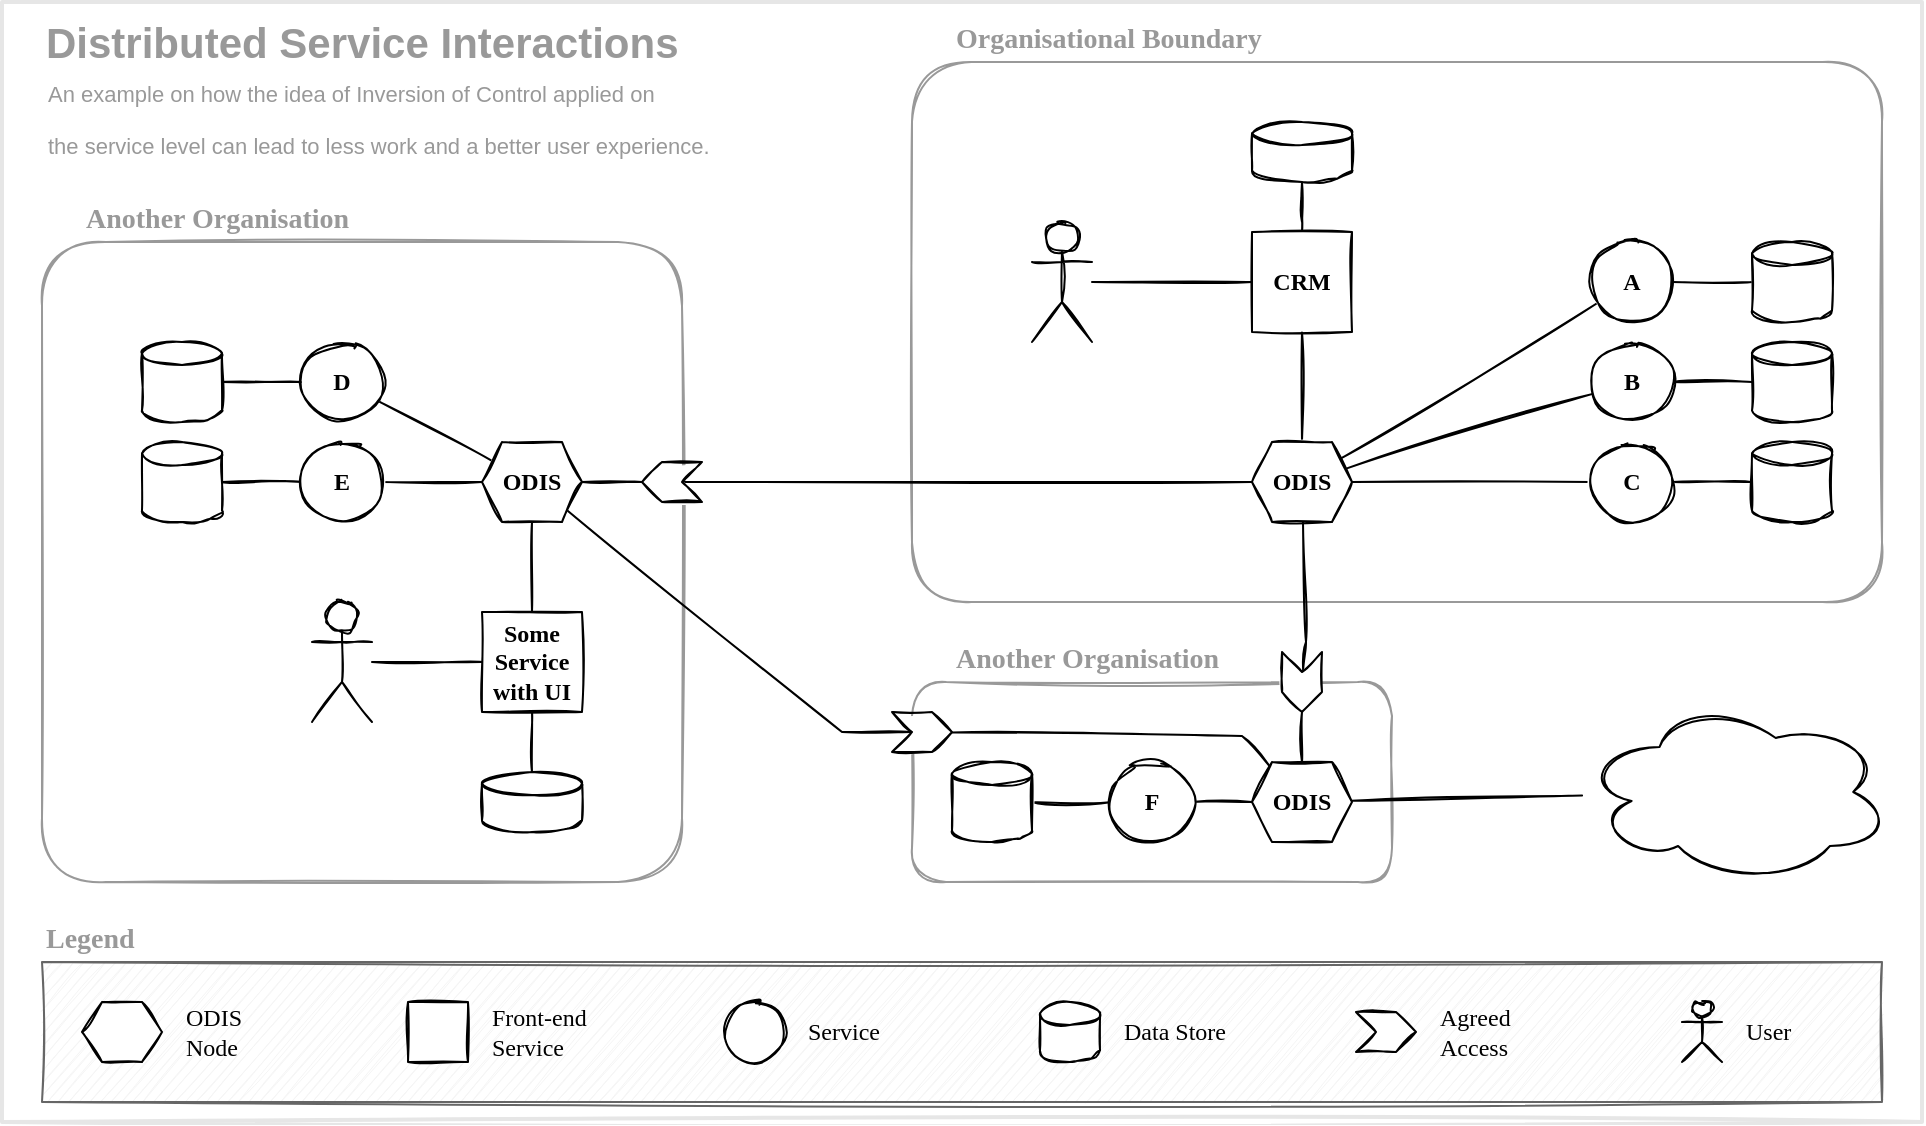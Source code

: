 <mxfile version="13.7.9" type="device" pages="14"><diagram id="r6qGfS5ZKCfBLXV4_5gG" name="Start"><mxGraphModel dx="1551" dy="1140" grid="1" gridSize="10" guides="1" tooltips="1" connect="1" arrows="1" fold="1" page="1" pageScale="1" pageWidth="1169" pageHeight="827" math="0" shadow="0"><root><mxCell id="vjO0h0dfiIyPO4UfNxvm-0"/><mxCell id="vjO0h0dfiIyPO4UfNxvm-1" parent="vjO0h0dfiIyPO4UfNxvm-0"/><mxCell id="cnTNfhvsB4qDuJUf8yU0-16" value="" style="rounded=0;whiteSpace=wrap;html=1;sketch=1;fontColor=#E6E6E6;fillColor=none;strokeColor=#E6E6E6;strokeWidth=2;" vertex="1" parent="vjO0h0dfiIyPO4UfNxvm-1"><mxGeometry x="40" y="40" width="960" height="560" as="geometry"/></mxCell><mxCell id="cnTNfhvsB4qDuJUf8yU0-7" value="" style="rounded=1;whiteSpace=wrap;html=1;sketch=1;arcSize=17;fontFamily=Comic Sans MS;strokeColor=#999999;" vertex="1" parent="vjO0h0dfiIyPO4UfNxvm-1"><mxGeometry x="495" y="380" width="240" height="100" as="geometry"/></mxCell><mxCell id="cnTNfhvsB4qDuJUf8yU0-4" value="" style="rounded=1;whiteSpace=wrap;html=1;sketch=1;arcSize=11;fontFamily=Comic Sans MS;strokeColor=#999999;" vertex="1" parent="vjO0h0dfiIyPO4UfNxvm-1"><mxGeometry x="495" y="70" width="485" height="270" as="geometry"/></mxCell><mxCell id="cnTNfhvsB4qDuJUf8yU0-0" value="" style="rounded=1;whiteSpace=wrap;html=1;sketch=1;arcSize=10;fontFamily=Comic Sans MS;strokeColor=#999999;" vertex="1" parent="vjO0h0dfiIyPO4UfNxvm-1"><mxGeometry x="60" y="160" width="320" height="320" as="geometry"/></mxCell><mxCell id="8-gLwJp4nvl0V2ENLTLP-148" style="edgeStyle=none;rounded=0;sketch=1;orthogonalLoop=1;jettySize=auto;html=1;startArrow=none;startFill=0;endArrow=none;endFill=0;" edge="1" parent="vjO0h0dfiIyPO4UfNxvm-1" source="vjO0h0dfiIyPO4UfNxvm-4" target="8-gLwJp4nvl0V2ENLTLP-98"><mxGeometry relative="1" as="geometry"/></mxCell><mxCell id="vjO0h0dfiIyPO4UfNxvm-4" value="" style="shape=umlActor;verticalLabelPosition=bottom;verticalAlign=top;html=1;outlineConnect=0;sketch=1;fontStyle=1" vertex="1" parent="vjO0h0dfiIyPO4UfNxvm-1"><mxGeometry x="555" y="150" width="30" height="60" as="geometry"/></mxCell><mxCell id="8-gLwJp4nvl0V2ENLTLP-101" style="edgeStyle=orthogonalEdgeStyle;rounded=0;orthogonalLoop=1;jettySize=auto;html=1;startArrow=none;startFill=0;sketch=1;endArrow=none;endFill=0;fontStyle=1" edge="1" parent="vjO0h0dfiIyPO4UfNxvm-1" source="8-gLwJp4nvl0V2ENLTLP-98" target="8-gLwJp4nvl0V2ENLTLP-100"><mxGeometry relative="1" as="geometry"/></mxCell><mxCell id="8-gLwJp4nvl0V2ENLTLP-104" style="rounded=0;sketch=1;orthogonalLoop=1;jettySize=auto;html=1;startArrow=none;startFill=0;endArrow=none;endFill=0;fontStyle=1" edge="1" parent="vjO0h0dfiIyPO4UfNxvm-1" source="8-gLwJp4nvl0V2ENLTLP-98" target="8-gLwJp4nvl0V2ENLTLP-99"><mxGeometry relative="1" as="geometry"/></mxCell><mxCell id="8-gLwJp4nvl0V2ENLTLP-98" value="CRM" style="rounded=0;whiteSpace=wrap;html=1;sketch=1;fontFamily=Comic Sans MS;fontStyle=1" vertex="1" parent="vjO0h0dfiIyPO4UfNxvm-1"><mxGeometry x="665" y="155" width="50" height="50" as="geometry"/></mxCell><mxCell id="8-gLwJp4nvl0V2ENLTLP-105" style="edgeStyle=none;rounded=0;sketch=1;orthogonalLoop=1;jettySize=auto;html=1;startArrow=none;startFill=0;endArrow=none;endFill=0;fontStyle=1" edge="1" parent="vjO0h0dfiIyPO4UfNxvm-1" source="8-gLwJp4nvl0V2ENLTLP-99" target="8-gLwJp4nvl0V2ENLTLP-102"><mxGeometry relative="1" as="geometry"/></mxCell><mxCell id="8-gLwJp4nvl0V2ENLTLP-107" style="edgeStyle=none;rounded=0;sketch=1;orthogonalLoop=1;jettySize=auto;html=1;startArrow=none;startFill=0;endArrow=none;endFill=0;fontStyle=1" edge="1" parent="vjO0h0dfiIyPO4UfNxvm-1" source="8-gLwJp4nvl0V2ENLTLP-99" target="8-gLwJp4nvl0V2ENLTLP-106"><mxGeometry relative="1" as="geometry"/></mxCell><mxCell id="8-gLwJp4nvl0V2ENLTLP-109" style="edgeStyle=none;rounded=0;sketch=1;orthogonalLoop=1;jettySize=auto;html=1;startArrow=none;startFill=0;endArrow=none;endFill=0;fontStyle=1" edge="1" parent="vjO0h0dfiIyPO4UfNxvm-1" source="8-gLwJp4nvl0V2ENLTLP-99" target="8-gLwJp4nvl0V2ENLTLP-108"><mxGeometry relative="1" as="geometry"/></mxCell><mxCell id="cnTNfhvsB4qDuJUf8yU0-12" style="edgeStyle=none;rounded=0;sketch=1;orthogonalLoop=1;jettySize=auto;html=1;entryX=0;entryY=0.5;entryDx=0;entryDy=0;startArrow=none;startFill=0;endArrow=none;endFill=0;" edge="1" parent="vjO0h0dfiIyPO4UfNxvm-1" source="8-gLwJp4nvl0V2ENLTLP-99" target="cnTNfhvsB4qDuJUf8yU0-3"><mxGeometry relative="1" as="geometry"/></mxCell><mxCell id="8-gLwJp4nvl0V2ENLTLP-99" value="ODIS" style="shape=hexagon;perimeter=hexagonPerimeter2;whiteSpace=wrap;html=1;fixedSize=1;size=10;sketch=1;fontFamily=Comic Sans MS;fontStyle=1" vertex="1" parent="vjO0h0dfiIyPO4UfNxvm-1"><mxGeometry x="665" y="260" width="50" height="40" as="geometry"/></mxCell><mxCell id="8-gLwJp4nvl0V2ENLTLP-100" value="" style="shape=cylinder3;whiteSpace=wrap;html=1;boundedLbl=1;backgroundOutline=1;size=5.737;sketch=1;fontFamily=Comic Sans MS;" vertex="1" parent="vjO0h0dfiIyPO4UfNxvm-1"><mxGeometry x="665" y="100" width="50" height="30" as="geometry"/></mxCell><mxCell id="8-gLwJp4nvl0V2ENLTLP-111" style="edgeStyle=none;rounded=0;sketch=1;orthogonalLoop=1;jettySize=auto;html=1;startArrow=none;startFill=0;endArrow=none;endFill=0;fontStyle=1" edge="1" parent="vjO0h0dfiIyPO4UfNxvm-1" source="8-gLwJp4nvl0V2ENLTLP-102" target="8-gLwJp4nvl0V2ENLTLP-110"><mxGeometry relative="1" as="geometry"/></mxCell><mxCell id="8-gLwJp4nvl0V2ENLTLP-102" value="A" style="ellipse;whiteSpace=wrap;html=1;aspect=fixed;sketch=1;fontFamily=Comic Sans MS;fontStyle=1" vertex="1" parent="vjO0h0dfiIyPO4UfNxvm-1"><mxGeometry x="835" y="160" width="40" height="40" as="geometry"/></mxCell><mxCell id="8-gLwJp4nvl0V2ENLTLP-113" style="edgeStyle=none;rounded=0;sketch=1;orthogonalLoop=1;jettySize=auto;html=1;startArrow=none;startFill=0;endArrow=none;endFill=0;fontStyle=1" edge="1" parent="vjO0h0dfiIyPO4UfNxvm-1" source="8-gLwJp4nvl0V2ENLTLP-106" target="8-gLwJp4nvl0V2ENLTLP-112"><mxGeometry relative="1" as="geometry"/></mxCell><mxCell id="8-gLwJp4nvl0V2ENLTLP-106" value="B" style="ellipse;whiteSpace=wrap;html=1;aspect=fixed;sketch=1;fontFamily=Comic Sans MS;fontStyle=1" vertex="1" parent="vjO0h0dfiIyPO4UfNxvm-1"><mxGeometry x="835" y="210" width="40" height="40" as="geometry"/></mxCell><mxCell id="8-gLwJp4nvl0V2ENLTLP-115" style="edgeStyle=none;rounded=0;sketch=1;orthogonalLoop=1;jettySize=auto;html=1;startArrow=none;startFill=0;endArrow=none;endFill=0;fontStyle=1" edge="1" parent="vjO0h0dfiIyPO4UfNxvm-1" source="8-gLwJp4nvl0V2ENLTLP-108" target="8-gLwJp4nvl0V2ENLTLP-114"><mxGeometry relative="1" as="geometry"/></mxCell><mxCell id="8-gLwJp4nvl0V2ENLTLP-108" value="C" style="ellipse;whiteSpace=wrap;html=1;aspect=fixed;sketch=1;fontFamily=Comic Sans MS;fontStyle=1" vertex="1" parent="vjO0h0dfiIyPO4UfNxvm-1"><mxGeometry x="835" y="260" width="40" height="40" as="geometry"/></mxCell><mxCell id="8-gLwJp4nvl0V2ENLTLP-110" value="" style="shape=cylinder3;whiteSpace=wrap;html=1;boundedLbl=1;backgroundOutline=1;size=5.737;sketch=1;fontFamily=Comic Sans MS;" vertex="1" parent="vjO0h0dfiIyPO4UfNxvm-1"><mxGeometry x="915" y="160" width="40" height="40" as="geometry"/></mxCell><mxCell id="8-gLwJp4nvl0V2ENLTLP-112" value="" style="shape=cylinder3;whiteSpace=wrap;html=1;boundedLbl=1;backgroundOutline=1;size=5.737;sketch=1;fontFamily=Comic Sans MS;" vertex="1" parent="vjO0h0dfiIyPO4UfNxvm-1"><mxGeometry x="915" y="210" width="40" height="40" as="geometry"/></mxCell><mxCell id="8-gLwJp4nvl0V2ENLTLP-114" value="" style="shape=cylinder3;whiteSpace=wrap;html=1;boundedLbl=1;backgroundOutline=1;size=5.737;sketch=1;fontFamily=Comic Sans MS;" vertex="1" parent="vjO0h0dfiIyPO4UfNxvm-1"><mxGeometry x="915" y="260" width="40" height="40" as="geometry"/></mxCell><mxCell id="8-gLwJp4nvl0V2ENLTLP-117" style="edgeStyle=none;rounded=0;sketch=1;orthogonalLoop=1;jettySize=auto;html=1;startArrow=none;startFill=0;endArrow=none;endFill=0;fontStyle=1" edge="1" parent="vjO0h0dfiIyPO4UfNxvm-1" source="8-gLwJp4nvl0V2ENLTLP-120" target="8-gLwJp4nvl0V2ENLTLP-122"><mxGeometry relative="1" as="geometry"/></mxCell><mxCell id="8-gLwJp4nvl0V2ENLTLP-118" style="edgeStyle=none;rounded=0;sketch=1;orthogonalLoop=1;jettySize=auto;html=1;startArrow=none;startFill=0;endArrow=none;endFill=0;fontStyle=1" edge="1" parent="vjO0h0dfiIyPO4UfNxvm-1" source="8-gLwJp4nvl0V2ENLTLP-120" target="8-gLwJp4nvl0V2ENLTLP-124"><mxGeometry relative="1" as="geometry"/></mxCell><mxCell id="cnTNfhvsB4qDuJUf8yU0-11" style="edgeStyle=none;rounded=0;sketch=1;orthogonalLoop=1;jettySize=auto;html=1;entryX=0;entryY=0.5;entryDx=0;entryDy=0;startArrow=none;startFill=0;endArrow=none;endFill=0;" edge="1" parent="vjO0h0dfiIyPO4UfNxvm-1" source="8-gLwJp4nvl0V2ENLTLP-120" target="cnTNfhvsB4qDuJUf8yU0-8"><mxGeometry relative="1" as="geometry"><Array as="points"><mxPoint x="460" y="405"/></Array></mxGeometry></mxCell><mxCell id="8-gLwJp4nvl0V2ENLTLP-120" value="ODIS" style="shape=hexagon;perimeter=hexagonPerimeter2;whiteSpace=wrap;html=1;fixedSize=1;size=10;sketch=1;fontFamily=Comic Sans MS;fontStyle=1" vertex="1" parent="vjO0h0dfiIyPO4UfNxvm-1"><mxGeometry x="280" y="260" width="50" height="40" as="geometry"/></mxCell><mxCell id="8-gLwJp4nvl0V2ENLTLP-121" style="edgeStyle=none;rounded=0;sketch=1;orthogonalLoop=1;jettySize=auto;html=1;startArrow=none;startFill=0;endArrow=none;endFill=0;fontStyle=1" edge="1" parent="vjO0h0dfiIyPO4UfNxvm-1" source="8-gLwJp4nvl0V2ENLTLP-122" target="8-gLwJp4nvl0V2ENLTLP-127"><mxGeometry relative="1" as="geometry"/></mxCell><mxCell id="8-gLwJp4nvl0V2ENLTLP-122" value="D" style="ellipse;whiteSpace=wrap;html=1;aspect=fixed;sketch=1;fontFamily=Comic Sans MS;fontStyle=1" vertex="1" parent="vjO0h0dfiIyPO4UfNxvm-1"><mxGeometry x="190" y="210" width="40" height="40" as="geometry"/></mxCell><mxCell id="8-gLwJp4nvl0V2ENLTLP-123" style="edgeStyle=none;rounded=0;sketch=1;orthogonalLoop=1;jettySize=auto;html=1;startArrow=none;startFill=0;endArrow=none;endFill=0;fontStyle=1" edge="1" parent="vjO0h0dfiIyPO4UfNxvm-1" source="8-gLwJp4nvl0V2ENLTLP-124" target="8-gLwJp4nvl0V2ENLTLP-128"><mxGeometry relative="1" as="geometry"/></mxCell><mxCell id="8-gLwJp4nvl0V2ENLTLP-124" value="E" style="ellipse;whiteSpace=wrap;html=1;aspect=fixed;sketch=1;fontFamily=Comic Sans MS;fontStyle=1" vertex="1" parent="vjO0h0dfiIyPO4UfNxvm-1"><mxGeometry x="190" y="260" width="40" height="40" as="geometry"/></mxCell><mxCell id="8-gLwJp4nvl0V2ENLTLP-127" value="" style="shape=cylinder3;whiteSpace=wrap;html=1;boundedLbl=1;backgroundOutline=1;size=5.737;sketch=1;fontFamily=Comic Sans MS;fontStyle=1" vertex="1" parent="vjO0h0dfiIyPO4UfNxvm-1"><mxGeometry x="110" y="210" width="40" height="40" as="geometry"/></mxCell><mxCell id="8-gLwJp4nvl0V2ENLTLP-128" value="" style="shape=cylinder3;whiteSpace=wrap;html=1;boundedLbl=1;backgroundOutline=1;size=5.737;sketch=1;fontFamily=Comic Sans MS;fontStyle=1" vertex="1" parent="vjO0h0dfiIyPO4UfNxvm-1"><mxGeometry x="110" y="260" width="40" height="40" as="geometry"/></mxCell><mxCell id="8-gLwJp4nvl0V2ENLTLP-147" style="edgeStyle=none;rounded=0;sketch=1;orthogonalLoop=1;jettySize=auto;html=1;startArrow=none;startFill=0;endArrow=none;endFill=0;" edge="1" parent="vjO0h0dfiIyPO4UfNxvm-1" source="8-gLwJp4nvl0V2ENLTLP-130" target="8-gLwJp4nvl0V2ENLTLP-131"><mxGeometry relative="1" as="geometry"/></mxCell><mxCell id="8-gLwJp4nvl0V2ENLTLP-130" value="" style="shape=umlActor;verticalLabelPosition=bottom;verticalAlign=top;html=1;outlineConnect=0;sketch=1;fontStyle=1" vertex="1" parent="vjO0h0dfiIyPO4UfNxvm-1"><mxGeometry x="195" y="340" width="30" height="60" as="geometry"/></mxCell><mxCell id="8-gLwJp4nvl0V2ENLTLP-141" style="edgeStyle=none;rounded=0;sketch=1;orthogonalLoop=1;jettySize=auto;html=1;startArrow=none;startFill=0;endArrow=none;endFill=0;fontStyle=1" edge="1" parent="vjO0h0dfiIyPO4UfNxvm-1" source="8-gLwJp4nvl0V2ENLTLP-131" target="8-gLwJp4nvl0V2ENLTLP-120"><mxGeometry relative="1" as="geometry"/></mxCell><mxCell id="8-gLwJp4nvl0V2ENLTLP-131" value="Some Service with UI" style="rounded=0;whiteSpace=wrap;html=1;sketch=1;fontFamily=Comic Sans MS;fontStyle=1" vertex="1" parent="vjO0h0dfiIyPO4UfNxvm-1"><mxGeometry x="280" y="345" width="50" height="50" as="geometry"/></mxCell><mxCell id="8-gLwJp4nvl0V2ENLTLP-142" style="edgeStyle=none;rounded=0;sketch=1;orthogonalLoop=1;jettySize=auto;html=1;startArrow=none;startFill=0;endArrow=none;endFill=0;fontStyle=1" edge="1" parent="vjO0h0dfiIyPO4UfNxvm-1" source="8-gLwJp4nvl0V2ENLTLP-132" target="8-gLwJp4nvl0V2ENLTLP-131"><mxGeometry relative="1" as="geometry"/></mxCell><mxCell id="8-gLwJp4nvl0V2ENLTLP-132" value="" style="shape=cylinder3;whiteSpace=wrap;html=1;boundedLbl=1;backgroundOutline=1;size=5.737;sketch=1;fontFamily=Comic Sans MS;fontStyle=1" vertex="1" parent="vjO0h0dfiIyPO4UfNxvm-1"><mxGeometry x="280" y="425" width="50" height="30" as="geometry"/></mxCell><mxCell id="8-gLwJp4nvl0V2ENLTLP-134" value="" style="ellipse;shape=cloud;whiteSpace=wrap;html=1;sketch=1;" vertex="1" parent="vjO0h0dfiIyPO4UfNxvm-1"><mxGeometry x="830" y="390" width="155" height="90" as="geometry"/></mxCell><mxCell id="8-gLwJp4nvl0V2ENLTLP-136" style="edgeStyle=none;rounded=0;sketch=1;orthogonalLoop=1;jettySize=auto;html=1;startArrow=none;startFill=0;endArrow=none;endFill=0;fontStyle=1" edge="1" parent="vjO0h0dfiIyPO4UfNxvm-1" source="8-gLwJp4nvl0V2ENLTLP-137" target="8-gLwJp4nvl0V2ENLTLP-134"><mxGeometry relative="1" as="geometry"><mxPoint x="840" y="440" as="sourcePoint"/><mxPoint x="860" y="540" as="targetPoint"/></mxGeometry></mxCell><mxCell id="8-gLwJp4nvl0V2ENLTLP-138" style="edgeStyle=none;rounded=0;sketch=1;orthogonalLoop=1;jettySize=auto;html=1;startArrow=none;startFill=0;endArrow=none;endFill=0;fontStyle=1;" edge="1" parent="vjO0h0dfiIyPO4UfNxvm-1" source="rLwID_kClp4WXLF-BtsN-31" target="8-gLwJp4nvl0V2ENLTLP-99"><mxGeometry relative="1" as="geometry"><Array as="points"><mxPoint x="692" y="360"/></Array></mxGeometry></mxCell><mxCell id="8-gLwJp4nvl0V2ENLTLP-137" value="ODIS" style="shape=hexagon;perimeter=hexagonPerimeter2;whiteSpace=wrap;html=1;fixedSize=1;size=10;sketch=1;fontFamily=Comic Sans MS;fontStyle=1" vertex="1" parent="vjO0h0dfiIyPO4UfNxvm-1"><mxGeometry x="665" y="420" width="50" height="40" as="geometry"/></mxCell><mxCell id="8-gLwJp4nvl0V2ENLTLP-143" style="edgeStyle=none;rounded=0;sketch=1;orthogonalLoop=1;jettySize=auto;html=1;startArrow=none;startFill=0;endArrow=none;endFill=0;fontStyle=1" edge="1" parent="vjO0h0dfiIyPO4UfNxvm-1" source="8-gLwJp4nvl0V2ENLTLP-144" target="8-gLwJp4nvl0V2ENLTLP-145"><mxGeometry relative="1" as="geometry"/></mxCell><mxCell id="8-gLwJp4nvl0V2ENLTLP-146" style="edgeStyle=none;rounded=0;sketch=1;orthogonalLoop=1;jettySize=auto;html=1;startArrow=none;startFill=0;endArrow=none;endFill=0;fontStyle=1" edge="1" parent="vjO0h0dfiIyPO4UfNxvm-1" source="8-gLwJp4nvl0V2ENLTLP-144" target="8-gLwJp4nvl0V2ENLTLP-137"><mxGeometry relative="1" as="geometry"/></mxCell><mxCell id="8-gLwJp4nvl0V2ENLTLP-144" value="F" style="ellipse;whiteSpace=wrap;html=1;aspect=fixed;sketch=1;fontFamily=Comic Sans MS;fontStyle=1" vertex="1" parent="vjO0h0dfiIyPO4UfNxvm-1"><mxGeometry x="595" y="420" width="40" height="40" as="geometry"/></mxCell><mxCell id="8-gLwJp4nvl0V2ENLTLP-145" value="" style="shape=cylinder3;whiteSpace=wrap;html=1;boundedLbl=1;backgroundOutline=1;size=5.737;sketch=1;fontFamily=Comic Sans MS;" vertex="1" parent="vjO0h0dfiIyPO4UfNxvm-1"><mxGeometry x="515" y="420" width="40" height="40" as="geometry"/></mxCell><mxCell id="rLwID_kClp4WXLF-BtsN-0" value="" style="rounded=0;whiteSpace=wrap;html=1;sketch=1;fillColor=#f5f5f5;strokeColor=#666666;fontColor=#333333;" vertex="1" parent="vjO0h0dfiIyPO4UfNxvm-1"><mxGeometry x="60" y="520" width="920" height="70" as="geometry"/></mxCell><mxCell id="rLwID_kClp4WXLF-BtsN-1" value="" style="group" vertex="1" connectable="0" parent="vjO0h0dfiIyPO4UfNxvm-1"><mxGeometry x="80" y="540" width="110" height="30" as="geometry"/></mxCell><mxCell id="rLwID_kClp4WXLF-BtsN-2" value="" style="shape=hexagon;perimeter=hexagonPerimeter2;whiteSpace=wrap;html=1;fixedSize=1;size=10;sketch=1;fontFamily=Comic Sans MS;" vertex="1" parent="rLwID_kClp4WXLF-BtsN-1"><mxGeometry width="40" height="30" as="geometry"/></mxCell><mxCell id="rLwID_kClp4WXLF-BtsN-3" value="ODIS&lt;br&gt;Node" style="text;html=1;strokeColor=none;fillColor=none;align=left;verticalAlign=middle;whiteSpace=wrap;rounded=0;dashed=1;sketch=1;fontFamily=Comic Sans MS;" vertex="1" parent="rLwID_kClp4WXLF-BtsN-1"><mxGeometry x="50" y="5" width="60" height="20" as="geometry"/></mxCell><mxCell id="rLwID_kClp4WXLF-BtsN-10" value="" style="group" vertex="1" connectable="0" parent="vjO0h0dfiIyPO4UfNxvm-1"><mxGeometry x="717" y="545" width="100" height="20" as="geometry"/></mxCell><mxCell id="rLwID_kClp4WXLF-BtsN-11" value="" style="group" vertex="1" connectable="0" parent="rLwID_kClp4WXLF-BtsN-10"><mxGeometry width="100" height="20" as="geometry"/></mxCell><mxCell id="rLwID_kClp4WXLF-BtsN-32" value="" style="group" vertex="1" connectable="0" parent="rLwID_kClp4WXLF-BtsN-11"><mxGeometry width="100" height="20" as="geometry"/></mxCell><mxCell id="rLwID_kClp4WXLF-BtsN-12" value="Agreed Access" style="text;html=1;strokeColor=none;fillColor=none;align=left;verticalAlign=middle;whiteSpace=wrap;rounded=0;dashed=1;sketch=1;fontFamily=Comic Sans MS;" vertex="1" parent="rLwID_kClp4WXLF-BtsN-32"><mxGeometry x="40" width="60" height="20" as="geometry"/></mxCell><mxCell id="rLwID_kClp4WXLF-BtsN-13" value="" style="shape=step;perimeter=stepPerimeter;whiteSpace=wrap;html=1;fixedSize=1;sketch=1;fontFamily=Comic Sans MS;size=10;" vertex="1" parent="rLwID_kClp4WXLF-BtsN-32"><mxGeometry width="30" height="20" as="geometry"/></mxCell><mxCell id="rLwID_kClp4WXLF-BtsN-14" value="" style="group" vertex="1" connectable="0" parent="vjO0h0dfiIyPO4UfNxvm-1"><mxGeometry x="243" y="540" width="100" height="30" as="geometry"/></mxCell><mxCell id="rLwID_kClp4WXLF-BtsN-15" value="" style="group" vertex="1" connectable="0" parent="rLwID_kClp4WXLF-BtsN-14"><mxGeometry width="100" height="30" as="geometry"/></mxCell><mxCell id="rLwID_kClp4WXLF-BtsN-16" value="Front-end&lt;br&gt;Service" style="text;html=1;strokeColor=none;fillColor=none;align=left;verticalAlign=middle;whiteSpace=wrap;rounded=0;dashed=1;sketch=1;fontFamily=Comic Sans MS;fontStyle=0" vertex="1" parent="rLwID_kClp4WXLF-BtsN-15"><mxGeometry x="40" y="5" width="60" height="20" as="geometry"/></mxCell><mxCell id="rLwID_kClp4WXLF-BtsN-17" value="" style="rounded=0;whiteSpace=wrap;html=1;sketch=1;fontFamily=Comic Sans MS;fontStyle=0" vertex="1" parent="rLwID_kClp4WXLF-BtsN-15"><mxGeometry width="30" height="30" as="geometry"/></mxCell><mxCell id="rLwID_kClp4WXLF-BtsN-18" value="" style="group" vertex="1" connectable="0" parent="vjO0h0dfiIyPO4UfNxvm-1"><mxGeometry x="401" y="540" width="100" height="30" as="geometry"/></mxCell><mxCell id="rLwID_kClp4WXLF-BtsN-19" value="" style="group" vertex="1" connectable="0" parent="rLwID_kClp4WXLF-BtsN-18"><mxGeometry width="100" height="30" as="geometry"/></mxCell><mxCell id="rLwID_kClp4WXLF-BtsN-20" value="Service" style="text;html=1;strokeColor=none;fillColor=none;align=left;verticalAlign=middle;whiteSpace=wrap;rounded=0;dashed=1;sketch=1;fontFamily=Comic Sans MS;" vertex="1" parent="rLwID_kClp4WXLF-BtsN-19"><mxGeometry x="40" y="5" width="60" height="20" as="geometry"/></mxCell><mxCell id="rLwID_kClp4WXLF-BtsN-21" value="" style="ellipse;whiteSpace=wrap;html=1;aspect=fixed;sketch=1;fontFamily=Comic Sans MS;" vertex="1" parent="rLwID_kClp4WXLF-BtsN-19"><mxGeometry width="30" height="30" as="geometry"/></mxCell><mxCell id="rLwID_kClp4WXLF-BtsN-22" value="" style="group" vertex="1" connectable="0" parent="vjO0h0dfiIyPO4UfNxvm-1"><mxGeometry x="559" y="540" width="100" height="30" as="geometry"/></mxCell><mxCell id="rLwID_kClp4WXLF-BtsN-23" value="Data Store" style="text;html=1;strokeColor=none;fillColor=none;align=left;verticalAlign=middle;whiteSpace=wrap;rounded=0;dashed=1;sketch=1;fontFamily=Comic Sans MS;" vertex="1" parent="rLwID_kClp4WXLF-BtsN-22"><mxGeometry x="40" y="5" width="60" height="20" as="geometry"/></mxCell><mxCell id="rLwID_kClp4WXLF-BtsN-24" value="" style="shape=cylinder3;whiteSpace=wrap;html=1;boundedLbl=1;backgroundOutline=1;size=5.737;sketch=1;fontFamily=Comic Sans MS;" vertex="1" parent="rLwID_kClp4WXLF-BtsN-22"><mxGeometry width="30" height="30" as="geometry"/></mxCell><mxCell id="rLwID_kClp4WXLF-BtsN-28" value="" style="group" vertex="1" connectable="0" parent="vjO0h0dfiIyPO4UfNxvm-1"><mxGeometry x="880" y="540" width="90" height="30" as="geometry"/></mxCell><mxCell id="rLwID_kClp4WXLF-BtsN-29" value="" style="shape=umlActor;verticalLabelPosition=bottom;verticalAlign=top;html=1;outlineConnect=0;sketch=1;fontFamily=Comic Sans MS;" vertex="1" parent="rLwID_kClp4WXLF-BtsN-28"><mxGeometry width="20" height="30" as="geometry"/></mxCell><mxCell id="rLwID_kClp4WXLF-BtsN-30" value="User" style="text;html=1;strokeColor=none;fillColor=none;align=left;verticalAlign=middle;whiteSpace=wrap;rounded=0;dashed=1;sketch=1;fontFamily=Comic Sans MS;" vertex="1" parent="rLwID_kClp4WXLF-BtsN-28"><mxGeometry x="30" y="5" width="60" height="20" as="geometry"/></mxCell><mxCell id="cnTNfhvsB4qDuJUf8yU0-9" value="" style="edgeStyle=none;rounded=0;sketch=1;orthogonalLoop=1;jettySize=auto;html=1;startArrow=none;startFill=0;endArrow=none;endFill=0;" edge="1" parent="vjO0h0dfiIyPO4UfNxvm-1" source="rLwID_kClp4WXLF-BtsN-31" target="8-gLwJp4nvl0V2ENLTLP-137"><mxGeometry relative="1" as="geometry"/></mxCell><mxCell id="rLwID_kClp4WXLF-BtsN-31" value="" style="shape=step;perimeter=stepPerimeter;whiteSpace=wrap;html=1;fixedSize=1;sketch=1;fontFamily=Comic Sans MS;size=10;rotation=90;" vertex="1" parent="vjO0h0dfiIyPO4UfNxvm-1"><mxGeometry x="675" y="370" width="30" height="20" as="geometry"/></mxCell><mxCell id="cnTNfhvsB4qDuJUf8yU0-1" value="Another Organisation" style="text;html=1;strokeColor=none;fillColor=none;align=left;verticalAlign=bottom;whiteSpace=wrap;rounded=0;dashed=1;sketch=1;fontFamily=Comic Sans MS;fontStyle=1;fontSize=14;fontColor=#999999;" vertex="1" parent="vjO0h0dfiIyPO4UfNxvm-1"><mxGeometry x="80" y="140" width="170" height="20" as="geometry"/></mxCell><mxCell id="cnTNfhvsB4qDuJUf8yU0-13" value="" style="edgeStyle=none;rounded=0;sketch=1;orthogonalLoop=1;jettySize=auto;html=1;startArrow=none;startFill=0;endArrow=none;endFill=0;" edge="1" parent="vjO0h0dfiIyPO4UfNxvm-1" source="cnTNfhvsB4qDuJUf8yU0-3" target="8-gLwJp4nvl0V2ENLTLP-120"><mxGeometry relative="1" as="geometry"/></mxCell><mxCell id="cnTNfhvsB4qDuJUf8yU0-3" value="" style="shape=step;perimeter=stepPerimeter;whiteSpace=wrap;html=1;fixedSize=1;sketch=1;fontFamily=Comic Sans MS;size=10;rotation=-180;" vertex="1" parent="vjO0h0dfiIyPO4UfNxvm-1"><mxGeometry x="360" y="270" width="30" height="20" as="geometry"/></mxCell><mxCell id="cnTNfhvsB4qDuJUf8yU0-5" value="Organisational Boundary" style="text;html=1;strokeColor=none;fillColor=none;align=left;verticalAlign=bottom;whiteSpace=wrap;rounded=0;dashed=1;sketch=1;fontFamily=Comic Sans MS;fontStyle=1;fontSize=14;fontColor=#999999;" vertex="1" parent="vjO0h0dfiIyPO4UfNxvm-1"><mxGeometry x="515" y="50" width="170" height="20" as="geometry"/></mxCell><mxCell id="cnTNfhvsB4qDuJUf8yU0-10" style="edgeStyle=none;rounded=0;sketch=1;orthogonalLoop=1;jettySize=auto;html=1;startArrow=none;startFill=0;endArrow=none;endFill=0;" edge="1" parent="vjO0h0dfiIyPO4UfNxvm-1" source="cnTNfhvsB4qDuJUf8yU0-8" target="8-gLwJp4nvl0V2ENLTLP-137"><mxGeometry relative="1" as="geometry"><Array as="points"><mxPoint x="660" y="407"/></Array></mxGeometry></mxCell><mxCell id="cnTNfhvsB4qDuJUf8yU0-8" value="" style="shape=step;perimeter=stepPerimeter;whiteSpace=wrap;html=1;fixedSize=1;sketch=1;fontFamily=Comic Sans MS;size=10;" vertex="1" parent="vjO0h0dfiIyPO4UfNxvm-1"><mxGeometry x="485" y="395" width="30" height="20" as="geometry"/></mxCell><mxCell id="cnTNfhvsB4qDuJUf8yU0-17" value="&lt;b style=&quot;font-size: 21px;&quot;&gt;Distributed Service Interactions&lt;/b&gt;" style="text;html=1;strokeColor=none;fillColor=none;align=left;verticalAlign=middle;whiteSpace=wrap;rounded=0;sketch=1;fontColor=#999999;fontSize=21;" vertex="1" parent="vjO0h0dfiIyPO4UfNxvm-1"><mxGeometry x="60" y="50" width="340" height="20" as="geometry"/></mxCell><mxCell id="e1hZty5Rs2V_89aA9BgS-0" value="&lt;font style=&quot;font-size: 11px&quot;&gt;An example on how the idea of Inversion of Control applied on &lt;br&gt;the service level can lead to less work and a better user experience.&lt;/font&gt;" style="text;html=1;strokeColor=none;fillColor=none;align=left;verticalAlign=middle;whiteSpace=wrap;rounded=0;sketch=1;fontColor=#999999;fontSize=21;" vertex="1" parent="vjO0h0dfiIyPO4UfNxvm-1"><mxGeometry x="61" y="70" width="339" height="50" as="geometry"/></mxCell><mxCell id="e1hZty5Rs2V_89aA9BgS-1" value="Legend" style="text;html=1;strokeColor=none;fillColor=none;align=left;verticalAlign=bottom;whiteSpace=wrap;rounded=0;dashed=1;sketch=1;fontFamily=Comic Sans MS;fontStyle=1;fontSize=14;fontColor=#999999;" vertex="1" parent="vjO0h0dfiIyPO4UfNxvm-1"><mxGeometry x="60" y="500" width="170" height="20" as="geometry"/></mxCell><mxCell id="2msH6BQ1CizWIPJHbFef-0" value="Another Organisation" style="text;html=1;strokeColor=none;fillColor=none;align=left;verticalAlign=bottom;whiteSpace=wrap;rounded=0;dashed=1;sketch=1;fontFamily=Comic Sans MS;fontStyle=1;fontSize=14;fontColor=#999999;" vertex="1" parent="vjO0h0dfiIyPO4UfNxvm-1"><mxGeometry x="515" y="360" width="170" height="20" as="geometry"/></mxCell></root></mxGraphModel></diagram><diagram name="S0-1" id="6KItHqnmArvmDr9CgGYJ"><mxGraphModel dx="1086" dy="798" grid="0" gridSize="10" guides="1" tooltips="1" connect="1" arrows="1" fold="1" page="1" pageScale="1" pageWidth="1169" pageHeight="827" math="0" shadow="0"><root><mxCell id="ZMot8sj6QpLsei-AoO9s-0"/><mxCell id="ZMot8sj6QpLsei-AoO9s-1" parent="ZMot8sj6QpLsei-AoO9s-0"/><mxCell id="4c4iLS0PiGhnjH6Xyhn--0" value="" style="endArrow=none;dashed=1;html=1;fontFamily=Comic Sans MS;fontSize=16;fontColor=#999999;sketch=1;exitX=0.25;exitY=1;exitDx=0;exitDy=0;strokeColor=#E6E6E6;" edge="1" parent="ZMot8sj6QpLsei-AoO9s-1" source="ZMot8sj6QpLsei-AoO9s-2"><mxGeometry width="50" height="50" relative="1" as="geometry"><mxPoint x="530" y="430" as="sourcePoint"/><mxPoint x="280" y="80" as="targetPoint"/></mxGeometry></mxCell><mxCell id="ZMot8sj6QpLsei-AoO9s-2" value="" style="rounded=0;whiteSpace=wrap;html=1;sketch=1;fontColor=#E6E6E6;fillColor=none;strokeColor=#E6E6E6;strokeWidth=2;" vertex="1" parent="ZMot8sj6QpLsei-AoO9s-1"><mxGeometry x="40" y="40" width="960" height="310" as="geometry"/></mxCell><mxCell id="ZMot8sj6QpLsei-AoO9s-3" value="" style="rounded=1;whiteSpace=wrap;html=1;sketch=1;arcSize=11;fontFamily=Comic Sans MS;strokeColor=#999999;" vertex="1" parent="ZMot8sj6QpLsei-AoO9s-1"><mxGeometry x="495" y="70" width="485" height="270" as="geometry"/></mxCell><mxCell id="ZMot8sj6QpLsei-AoO9s-4" style="edgeStyle=none;rounded=0;sketch=1;orthogonalLoop=1;jettySize=auto;html=1;startArrow=none;startFill=0;endArrow=classic;endFill=1;strokeColor=#999999;" edge="1" parent="ZMot8sj6QpLsei-AoO9s-1" source="ZMot8sj6QpLsei-AoO9s-5" target="ZMot8sj6QpLsei-AoO9s-7"><mxGeometry relative="1" as="geometry"/></mxCell><mxCell id="ZMot8sj6QpLsei-AoO9s-5" value="" style="shape=umlActor;verticalLabelPosition=bottom;verticalAlign=top;html=1;outlineConnect=0;sketch=1;fontStyle=1;strokeColor=#999999;" vertex="1" parent="ZMot8sj6QpLsei-AoO9s-1"><mxGeometry x="555" y="150" width="30" height="60" as="geometry"/></mxCell><mxCell id="ZMot8sj6QpLsei-AoO9s-6" style="edgeStyle=orthogonalEdgeStyle;rounded=0;orthogonalLoop=1;jettySize=auto;html=1;startArrow=none;startFill=0;sketch=1;endArrow=classic;endFill=1;fontStyle=1;strokeColor=#999999;fontColor=#999999;" edge="1" parent="ZMot8sj6QpLsei-AoO9s-1" source="ZMot8sj6QpLsei-AoO9s-7" target="ZMot8sj6QpLsei-AoO9s-11"><mxGeometry relative="1" as="geometry"/></mxCell><mxCell id="ZMot8sj6QpLsei-AoO9s-7" value="CRM" style="rounded=0;whiteSpace=wrap;html=1;sketch=1;fontFamily=Comic Sans MS;fontStyle=1;strokeColor=#999999;fontColor=#999999;" vertex="1" parent="ZMot8sj6QpLsei-AoO9s-1"><mxGeometry x="665" y="155" width="50" height="50" as="geometry"/></mxCell><mxCell id="ZMot8sj6QpLsei-AoO9s-8" style="edgeStyle=none;rounded=0;sketch=1;orthogonalLoop=1;jettySize=auto;html=1;startArrow=none;startFill=0;endArrow=classic;endFill=1;fontStyle=1;strokeColor=#999999;fontColor=#999999;strokeWidth=2;" edge="1" parent="ZMot8sj6QpLsei-AoO9s-1" source="ZMot8sj6QpLsei-AoO9s-7" target="ZMot8sj6QpLsei-AoO9s-13"><mxGeometry relative="1" as="geometry"><mxPoint x="709.186" y="268.372" as="sourcePoint"/></mxGeometry></mxCell><mxCell id="ZMot8sj6QpLsei-AoO9s-9" style="edgeStyle=none;rounded=0;sketch=1;orthogonalLoop=1;jettySize=auto;html=1;startArrow=none;startFill=0;endArrow=classic;endFill=1;fontStyle=1;strokeColor=#999999;fontColor=#999999;strokeWidth=2;" edge="1" parent="ZMot8sj6QpLsei-AoO9s-1" source="ZMot8sj6QpLsei-AoO9s-7" target="ZMot8sj6QpLsei-AoO9s-15"><mxGeometry relative="1" as="geometry"><mxPoint x="711.711" y="273.421" as="sourcePoint"/></mxGeometry></mxCell><mxCell id="ZMot8sj6QpLsei-AoO9s-10" style="edgeStyle=none;rounded=0;sketch=1;orthogonalLoop=1;jettySize=auto;html=1;startArrow=none;startFill=0;endArrow=classic;endFill=1;fontStyle=1;strokeColor=#999999;fontColor=#999999;strokeWidth=2;" edge="1" parent="ZMot8sj6QpLsei-AoO9s-1" source="ZMot8sj6QpLsei-AoO9s-7" target="ZMot8sj6QpLsei-AoO9s-17"><mxGeometry relative="1" as="geometry"><mxPoint x="715" y="280" as="sourcePoint"/></mxGeometry></mxCell><mxCell id="ZMot8sj6QpLsei-AoO9s-11" value="" style="shape=cylinder3;whiteSpace=wrap;html=1;boundedLbl=1;backgroundOutline=1;size=5.737;sketch=1;fontFamily=Comic Sans MS;strokeColor=#999999;" vertex="1" parent="ZMot8sj6QpLsei-AoO9s-1"><mxGeometry x="665" y="100" width="50" height="30" as="geometry"/></mxCell><mxCell id="ZMot8sj6QpLsei-AoO9s-12" style="edgeStyle=none;rounded=0;sketch=1;orthogonalLoop=1;jettySize=auto;html=1;startArrow=none;startFill=0;endArrow=classic;endFill=1;fontStyle=1;strokeColor=#999999;fontColor=#999999;" edge="1" parent="ZMot8sj6QpLsei-AoO9s-1" source="ZMot8sj6QpLsei-AoO9s-13" target="ZMot8sj6QpLsei-AoO9s-18"><mxGeometry relative="1" as="geometry"/></mxCell><mxCell id="ZMot8sj6QpLsei-AoO9s-13" value="A" style="ellipse;whiteSpace=wrap;html=1;aspect=fixed;sketch=1;fontFamily=Comic Sans MS;fontStyle=1;strokeColor=#999999;fontColor=#999999;" vertex="1" parent="ZMot8sj6QpLsei-AoO9s-1"><mxGeometry x="835" y="160" width="40" height="40" as="geometry"/></mxCell><mxCell id="ZMot8sj6QpLsei-AoO9s-14" style="edgeStyle=none;rounded=0;sketch=1;orthogonalLoop=1;jettySize=auto;html=1;startArrow=none;startFill=0;endArrow=classic;endFill=1;fontStyle=1;strokeColor=#999999;fontColor=#999999;" edge="1" parent="ZMot8sj6QpLsei-AoO9s-1" source="ZMot8sj6QpLsei-AoO9s-15" target="ZMot8sj6QpLsei-AoO9s-19"><mxGeometry relative="1" as="geometry"/></mxCell><mxCell id="ZMot8sj6QpLsei-AoO9s-15" value="B" style="ellipse;whiteSpace=wrap;html=1;aspect=fixed;sketch=1;fontFamily=Comic Sans MS;fontStyle=1;strokeColor=#999999;fontColor=#999999;" vertex="1" parent="ZMot8sj6QpLsei-AoO9s-1"><mxGeometry x="835" y="210" width="40" height="40" as="geometry"/></mxCell><mxCell id="ZMot8sj6QpLsei-AoO9s-16" style="edgeStyle=none;rounded=0;sketch=1;orthogonalLoop=1;jettySize=auto;html=1;startArrow=none;startFill=0;endArrow=classic;endFill=1;fontStyle=1;strokeColor=#999999;fontColor=#999999;" edge="1" parent="ZMot8sj6QpLsei-AoO9s-1" source="ZMot8sj6QpLsei-AoO9s-17" target="ZMot8sj6QpLsei-AoO9s-20"><mxGeometry relative="1" as="geometry"/></mxCell><mxCell id="ZMot8sj6QpLsei-AoO9s-17" value="C" style="ellipse;whiteSpace=wrap;html=1;aspect=fixed;sketch=1;fontFamily=Comic Sans MS;fontStyle=1;strokeColor=#999999;fontColor=#999999;" vertex="1" parent="ZMot8sj6QpLsei-AoO9s-1"><mxGeometry x="835" y="260" width="40" height="40" as="geometry"/></mxCell><mxCell id="ZMot8sj6QpLsei-AoO9s-18" value="" style="shape=cylinder3;whiteSpace=wrap;html=1;boundedLbl=1;backgroundOutline=1;size=5.737;sketch=1;fontFamily=Comic Sans MS;strokeColor=#999999;fontColor=#999999;" vertex="1" parent="ZMot8sj6QpLsei-AoO9s-1"><mxGeometry x="915" y="160" width="40" height="40" as="geometry"/></mxCell><mxCell id="ZMot8sj6QpLsei-AoO9s-19" value="" style="shape=cylinder3;whiteSpace=wrap;html=1;boundedLbl=1;backgroundOutline=1;size=5.737;sketch=1;fontFamily=Comic Sans MS;strokeColor=#999999;fontColor=#999999;" vertex="1" parent="ZMot8sj6QpLsei-AoO9s-1"><mxGeometry x="915" y="210" width="40" height="40" as="geometry"/></mxCell><mxCell id="ZMot8sj6QpLsei-AoO9s-20" value="" style="shape=cylinder3;whiteSpace=wrap;html=1;boundedLbl=1;backgroundOutline=1;size=5.737;sketch=1;fontFamily=Comic Sans MS;strokeColor=#999999;fontColor=#999999;" vertex="1" parent="ZMot8sj6QpLsei-AoO9s-1"><mxGeometry x="915" y="260" width="40" height="40" as="geometry"/></mxCell><mxCell id="ZMot8sj6QpLsei-AoO9s-21" value="Dependency direction" style="text;html=1;strokeColor=none;fillColor=none;align=left;verticalAlign=bottom;whiteSpace=wrap;rounded=0;dashed=1;sketch=1;fontFamily=Comic Sans MS;fontStyle=1;fontSize=14;fontColor=#999999;" vertex="1" parent="ZMot8sj6QpLsei-AoO9s-1"><mxGeometry x="515" y="50" width="170" height="20" as="geometry"/></mxCell><mxCell id="ZMot8sj6QpLsei-AoO9s-22" value="&lt;b style=&quot;font-size: 21px&quot;&gt;Modular Service with APIs&lt;/b&gt;" style="text;html=1;strokeColor=none;fillColor=none;align=left;verticalAlign=middle;whiteSpace=wrap;rounded=0;sketch=1;fontColor=#999999;fontSize=21;" vertex="1" parent="ZMot8sj6QpLsei-AoO9s-1"><mxGeometry x="60" y="50" width="340" height="20" as="geometry"/></mxCell><mxCell id="ZMot8sj6QpLsei-AoO9s-23" value="" style="rounded=0;whiteSpace=wrap;html=1;sketch=1;fontFamily=Comic Sans MS;fontStyle=1" vertex="1" parent="ZMot8sj6QpLsei-AoO9s-1"><mxGeometry x="80" y="100" width="130" height="220" as="geometry"/></mxCell><mxCell id="ZMot8sj6QpLsei-AoO9s-24" value="A" style="ellipse;whiteSpace=wrap;html=1;aspect=fixed;sketch=1;fontFamily=Comic Sans MS;fontStyle=1;fontSize=16;" vertex="1" parent="ZMot8sj6QpLsei-AoO9s-1"><mxGeometry x="370" y="100" width="60" height="60" as="geometry"/></mxCell><mxCell id="ZMot8sj6QpLsei-AoO9s-25" value="B" style="ellipse;whiteSpace=wrap;html=1;aspect=fixed;sketch=1;fontFamily=Comic Sans MS;fontStyle=1;fontSize=16;" vertex="1" parent="ZMot8sj6QpLsei-AoO9s-1"><mxGeometry x="370" y="180" width="60" height="60" as="geometry"/></mxCell><mxCell id="ZMot8sj6QpLsei-AoO9s-26" value="C" style="ellipse;whiteSpace=wrap;html=1;aspect=fixed;sketch=1;fontFamily=Comic Sans MS;fontStyle=1;fontSize=16;" vertex="1" parent="ZMot8sj6QpLsei-AoO9s-1"><mxGeometry x="370" y="260" width="60" height="60" as="geometry"/></mxCell><mxCell id="ZMot8sj6QpLsei-AoO9s-27" style="edgeStyle=none;rounded=0;sketch=1;orthogonalLoop=1;jettySize=auto;html=1;startArrow=none;startFill=0;endArrow=classic;endFill=1;fontFamily=Comic Sans MS;fontSize=16;fontColor=#4D4D4D;" edge="1" parent="ZMot8sj6QpLsei-AoO9s-1" source="ZMot8sj6QpLsei-AoO9s-28" target="ZMot8sj6QpLsei-AoO9s-34"><mxGeometry relative="1" as="geometry"/></mxCell><mxCell id="ZMot8sj6QpLsei-AoO9s-28" value="Custom UI for B" style="rounded=1;whiteSpace=wrap;html=1;sketch=1;strokeColor=#d79b00;strokeWidth=1;fontSize=14;fontStyle=1;fontFamily=Comic Sans MS;fillColor=#ffe6cc;" vertex="1" parent="ZMot8sj6QpLsei-AoO9s-1"><mxGeometry x="123" y="195" width="140" height="30" as="geometry"/></mxCell><mxCell id="ZMot8sj6QpLsei-AoO9s-29" style="edgeStyle=none;rounded=0;sketch=1;orthogonalLoop=1;jettySize=auto;html=1;startArrow=none;startFill=0;endArrow=classic;endFill=1;fontFamily=Comic Sans MS;fontSize=16;fontColor=#4D4D4D;exitX=1;exitY=0.5;exitDx=0;exitDy=0;" edge="1" parent="ZMot8sj6QpLsei-AoO9s-1" source="ZMot8sj6QpLsei-AoO9s-30" target="ZMot8sj6QpLsei-AoO9s-35"><mxGeometry relative="1" as="geometry"/></mxCell><mxCell id="ZMot8sj6QpLsei-AoO9s-30" value="Custom UI for A" style="rounded=1;whiteSpace=wrap;html=1;sketch=1;strokeColor=#82b366;strokeWidth=1;fontSize=14;fontStyle=1;fontFamily=Comic Sans MS;fillColor=#d5e8d4;" vertex="1" parent="ZMot8sj6QpLsei-AoO9s-1"><mxGeometry x="123" y="150" width="140" height="30" as="geometry"/></mxCell><mxCell id="ZMot8sj6QpLsei-AoO9s-31" style="edgeStyle=none;rounded=0;sketch=1;orthogonalLoop=1;jettySize=auto;html=1;startArrow=none;startFill=0;endArrow=classic;endFill=1;fontFamily=Comic Sans MS;fontSize=16;fontColor=#4D4D4D;exitX=1;exitY=0.5;exitDx=0;exitDy=0;" edge="1" parent="ZMot8sj6QpLsei-AoO9s-1" source="ZMot8sj6QpLsei-AoO9s-32" target="ZMot8sj6QpLsei-AoO9s-33"><mxGeometry relative="1" as="geometry"/></mxCell><mxCell id="ZMot8sj6QpLsei-AoO9s-32" value="Custom UI for C" style="rounded=1;whiteSpace=wrap;html=1;sketch=1;strokeColor=#b85450;strokeWidth=1;fontSize=14;fontStyle=1;fontFamily=Comic Sans MS;fillColor=#f8cecc;" vertex="1" parent="ZMot8sj6QpLsei-AoO9s-1"><mxGeometry x="123" y="240" width="140" height="30" as="geometry"/></mxCell><mxCell id="ZMot8sj6QpLsei-AoO9s-33" value="API" style="rounded=1;whiteSpace=wrap;html=1;sketch=1;strokeColor=#b85450;strokeWidth=1;fontSize=14;fontStyle=1;fontFamily=Comic Sans MS;fillColor=#f8cecc;" vertex="1" parent="ZMot8sj6QpLsei-AoO9s-1"><mxGeometry x="330" y="275" width="60" height="30" as="geometry"/></mxCell><mxCell id="ZMot8sj6QpLsei-AoO9s-34" value="API" style="rounded=1;whiteSpace=wrap;html=1;sketch=1;strokeColor=#d79b00;strokeWidth=1;fontSize=14;fontStyle=1;fontFamily=Comic Sans MS;fillColor=#ffe6cc;" vertex="1" parent="ZMot8sj6QpLsei-AoO9s-1"><mxGeometry x="330" y="195" width="60" height="30" as="geometry"/></mxCell><mxCell id="ZMot8sj6QpLsei-AoO9s-35" value="API" style="rounded=1;whiteSpace=wrap;html=1;sketch=1;strokeColor=#82b366;strokeWidth=1;fontSize=14;fontStyle=1;fontFamily=Comic Sans MS;fillColor=#d5e8d4;" vertex="1" parent="ZMot8sj6QpLsei-AoO9s-1"><mxGeometry x="330" y="115" width="60" height="30" as="geometry"/></mxCell><mxCell id="ZMot8sj6QpLsei-AoO9s-36" style="edgeStyle=none;rounded=0;sketch=1;orthogonalLoop=1;jettySize=auto;html=1;entryX=0;entryY=1;entryDx=0;entryDy=0;startArrow=none;startFill=0;endArrow=classic;endFill=1;fontFamily=Comic Sans MS;fontSize=16;fontColor=#4D4D4D;" edge="1" parent="ZMot8sj6QpLsei-AoO9s-1" source="ZMot8sj6QpLsei-AoO9s-39" target="ZMot8sj6QpLsei-AoO9s-30"><mxGeometry relative="1" as="geometry"/></mxCell><mxCell id="ZMot8sj6QpLsei-AoO9s-37" style="edgeStyle=none;rounded=0;sketch=1;orthogonalLoop=1;jettySize=auto;html=1;startArrow=none;startFill=0;endArrow=classic;endFill=1;fontFamily=Comic Sans MS;fontSize=16;fontColor=#4D4D4D;" edge="1" parent="ZMot8sj6QpLsei-AoO9s-1" source="ZMot8sj6QpLsei-AoO9s-39" target="ZMot8sj6QpLsei-AoO9s-28"><mxGeometry relative="1" as="geometry"/></mxCell><mxCell id="ZMot8sj6QpLsei-AoO9s-38" style="edgeStyle=none;rounded=0;sketch=1;orthogonalLoop=1;jettySize=auto;html=1;entryX=0;entryY=0;entryDx=0;entryDy=0;startArrow=none;startFill=0;endArrow=classic;endFill=1;fontFamily=Comic Sans MS;fontSize=16;fontColor=#4D4D4D;" edge="1" parent="ZMot8sj6QpLsei-AoO9s-1" source="ZMot8sj6QpLsei-AoO9s-39" target="ZMot8sj6QpLsei-AoO9s-32"><mxGeometry relative="1" as="geometry"/></mxCell><mxCell id="ZMot8sj6QpLsei-AoO9s-39" value="Shared CRM UI" style="rounded=1;whiteSpace=wrap;html=1;sketch=1;strokeColor=#4D4D4D;strokeWidth=1;fontSize=14;fontColor=#4D4D4D;fontStyle=1;fontFamily=Comic Sans MS;rotation=-90;" vertex="1" parent="ZMot8sj6QpLsei-AoO9s-1"><mxGeometry x="-10" y="195" width="180" height="30" as="geometry"/></mxCell></root></mxGraphModel></diagram><diagram name="S0-2" id="mREgjHwMDWv0FxZJoW8_"><mxGraphModel dx="1086" dy="798" grid="1" gridSize="10" guides="1" tooltips="1" connect="1" arrows="1" fold="1" page="1" pageScale="1" pageWidth="1169" pageHeight="827" math="0" shadow="0"><root><mxCell id="fGcl_liwEDl_PzzB-Wh9-0"/><mxCell id="fGcl_liwEDl_PzzB-Wh9-1" parent="fGcl_liwEDl_PzzB-Wh9-0"/><mxCell id="TlIi_S8Dcu0cyEAQTPg--0" value="" style="endArrow=none;dashed=1;html=1;fontFamily=Comic Sans MS;fontSize=16;fontColor=#999999;sketch=1;exitX=0.25;exitY=1;exitDx=0;exitDy=0;strokeColor=#E6E6E6;" edge="1" parent="fGcl_liwEDl_PzzB-Wh9-1"><mxGeometry width="50" height="50" relative="1" as="geometry"><mxPoint x="280" y="350" as="sourcePoint"/><mxPoint x="280" y="80" as="targetPoint"/></mxGeometry></mxCell><mxCell id="fGcl_liwEDl_PzzB-Wh9-2" value="" style="rounded=0;whiteSpace=wrap;html=1;sketch=1;fontColor=#E6E6E6;fillColor=none;strokeColor=#E6E6E6;strokeWidth=2;" vertex="1" parent="fGcl_liwEDl_PzzB-Wh9-1"><mxGeometry x="40" y="40" width="960" height="310" as="geometry"/></mxCell><mxCell id="fGcl_liwEDl_PzzB-Wh9-3" value="" style="rounded=1;whiteSpace=wrap;html=1;sketch=1;arcSize=11;fontFamily=Comic Sans MS;strokeColor=#999999;" vertex="1" parent="fGcl_liwEDl_PzzB-Wh9-1"><mxGeometry x="495" y="70" width="485" height="270" as="geometry"/></mxCell><mxCell id="fGcl_liwEDl_PzzB-Wh9-4" style="edgeStyle=none;rounded=0;sketch=1;orthogonalLoop=1;jettySize=auto;html=1;startArrow=none;startFill=0;endArrow=classic;endFill=1;strokeColor=#999999;" edge="1" parent="fGcl_liwEDl_PzzB-Wh9-1" source="fGcl_liwEDl_PzzB-Wh9-5" target="fGcl_liwEDl_PzzB-Wh9-7"><mxGeometry relative="1" as="geometry"/></mxCell><mxCell id="fGcl_liwEDl_PzzB-Wh9-5" value="" style="shape=umlActor;verticalLabelPosition=bottom;verticalAlign=top;html=1;outlineConnect=0;sketch=1;fontStyle=1;strokeColor=#999999;" vertex="1" parent="fGcl_liwEDl_PzzB-Wh9-1"><mxGeometry x="555" y="150" width="30" height="60" as="geometry"/></mxCell><mxCell id="fGcl_liwEDl_PzzB-Wh9-6" style="edgeStyle=orthogonalEdgeStyle;rounded=0;orthogonalLoop=1;jettySize=auto;html=1;startArrow=none;startFill=0;sketch=1;endArrow=classic;endFill=1;fontStyle=1;strokeColor=#999999;fontColor=#999999;" edge="1" parent="fGcl_liwEDl_PzzB-Wh9-1" source="fGcl_liwEDl_PzzB-Wh9-7" target="fGcl_liwEDl_PzzB-Wh9-11"><mxGeometry relative="1" as="geometry"/></mxCell><mxCell id="fGcl_liwEDl_PzzB-Wh9-7" value="CRM" style="rounded=0;whiteSpace=wrap;html=1;sketch=1;fontFamily=Comic Sans MS;fontStyle=1;strokeColor=#999999;fontColor=#999999;" vertex="1" parent="fGcl_liwEDl_PzzB-Wh9-1"><mxGeometry x="665" y="155" width="50" height="50" as="geometry"/></mxCell><mxCell id="fGcl_liwEDl_PzzB-Wh9-8" style="edgeStyle=none;rounded=0;sketch=1;orthogonalLoop=1;jettySize=auto;html=1;startArrow=classic;startFill=1;endArrow=classic;endFill=1;fontStyle=1;strokeColor=#999999;fontColor=#999999;strokeWidth=2;" edge="1" parent="fGcl_liwEDl_PzzB-Wh9-1" source="fGcl_liwEDl_PzzB-Wh9-7" target="fGcl_liwEDl_PzzB-Wh9-13"><mxGeometry relative="1" as="geometry"><mxPoint x="709.186" y="268.372" as="sourcePoint"/></mxGeometry></mxCell><mxCell id="fGcl_liwEDl_PzzB-Wh9-9" style="edgeStyle=none;rounded=0;sketch=1;orthogonalLoop=1;jettySize=auto;html=1;startArrow=classic;startFill=1;endArrow=classic;endFill=1;fontStyle=1;strokeColor=#999999;fontColor=#999999;strokeWidth=2;" edge="1" parent="fGcl_liwEDl_PzzB-Wh9-1" source="fGcl_liwEDl_PzzB-Wh9-7" target="fGcl_liwEDl_PzzB-Wh9-15"><mxGeometry relative="1" as="geometry"><mxPoint x="711.711" y="273.421" as="sourcePoint"/></mxGeometry></mxCell><mxCell id="fGcl_liwEDl_PzzB-Wh9-10" style="edgeStyle=none;rounded=0;sketch=1;orthogonalLoop=1;jettySize=auto;html=1;startArrow=classic;startFill=1;endArrow=classic;endFill=1;fontStyle=1;strokeColor=#999999;fontColor=#999999;strokeWidth=2;" edge="1" parent="fGcl_liwEDl_PzzB-Wh9-1" source="fGcl_liwEDl_PzzB-Wh9-7" target="fGcl_liwEDl_PzzB-Wh9-17"><mxGeometry relative="1" as="geometry"><mxPoint x="715" y="280" as="sourcePoint"/></mxGeometry></mxCell><mxCell id="fGcl_liwEDl_PzzB-Wh9-11" value="" style="shape=cylinder3;whiteSpace=wrap;html=1;boundedLbl=1;backgroundOutline=1;size=5.737;sketch=1;fontFamily=Comic Sans MS;strokeColor=#999999;" vertex="1" parent="fGcl_liwEDl_PzzB-Wh9-1"><mxGeometry x="665" y="100" width="50" height="30" as="geometry"/></mxCell><mxCell id="fGcl_liwEDl_PzzB-Wh9-12" style="edgeStyle=none;rounded=0;sketch=1;orthogonalLoop=1;jettySize=auto;html=1;startArrow=none;startFill=0;endArrow=classic;endFill=1;fontStyle=1;strokeColor=#999999;fontColor=#999999;" edge="1" parent="fGcl_liwEDl_PzzB-Wh9-1" source="fGcl_liwEDl_PzzB-Wh9-13" target="fGcl_liwEDl_PzzB-Wh9-18"><mxGeometry relative="1" as="geometry"/></mxCell><mxCell id="fGcl_liwEDl_PzzB-Wh9-13" value="A" style="ellipse;whiteSpace=wrap;html=1;aspect=fixed;sketch=1;fontFamily=Comic Sans MS;fontStyle=1;strokeColor=#999999;fontColor=#999999;" vertex="1" parent="fGcl_liwEDl_PzzB-Wh9-1"><mxGeometry x="835" y="160" width="40" height="40" as="geometry"/></mxCell><mxCell id="fGcl_liwEDl_PzzB-Wh9-14" style="edgeStyle=none;rounded=0;sketch=1;orthogonalLoop=1;jettySize=auto;html=1;startArrow=none;startFill=0;endArrow=classic;endFill=1;fontStyle=1;strokeColor=#999999;fontColor=#999999;" edge="1" parent="fGcl_liwEDl_PzzB-Wh9-1" source="fGcl_liwEDl_PzzB-Wh9-15" target="fGcl_liwEDl_PzzB-Wh9-19"><mxGeometry relative="1" as="geometry"/></mxCell><mxCell id="fGcl_liwEDl_PzzB-Wh9-15" value="B" style="ellipse;whiteSpace=wrap;html=1;aspect=fixed;sketch=1;fontFamily=Comic Sans MS;fontStyle=1;strokeColor=#999999;fontColor=#999999;" vertex="1" parent="fGcl_liwEDl_PzzB-Wh9-1"><mxGeometry x="835" y="210" width="40" height="40" as="geometry"/></mxCell><mxCell id="fGcl_liwEDl_PzzB-Wh9-16" style="edgeStyle=none;rounded=0;sketch=1;orthogonalLoop=1;jettySize=auto;html=1;startArrow=none;startFill=0;endArrow=classic;endFill=1;fontStyle=1;strokeColor=#999999;fontColor=#999999;" edge="1" parent="fGcl_liwEDl_PzzB-Wh9-1" source="fGcl_liwEDl_PzzB-Wh9-17" target="fGcl_liwEDl_PzzB-Wh9-20"><mxGeometry relative="1" as="geometry"/></mxCell><mxCell id="fGcl_liwEDl_PzzB-Wh9-17" value="C" style="ellipse;whiteSpace=wrap;html=1;aspect=fixed;sketch=1;fontFamily=Comic Sans MS;fontStyle=1;strokeColor=#999999;fontColor=#999999;" vertex="1" parent="fGcl_liwEDl_PzzB-Wh9-1"><mxGeometry x="835" y="260" width="40" height="40" as="geometry"/></mxCell><mxCell id="fGcl_liwEDl_PzzB-Wh9-18" value="" style="shape=cylinder3;whiteSpace=wrap;html=1;boundedLbl=1;backgroundOutline=1;size=5.737;sketch=1;fontFamily=Comic Sans MS;strokeColor=#999999;fontColor=#999999;" vertex="1" parent="fGcl_liwEDl_PzzB-Wh9-1"><mxGeometry x="915" y="160" width="40" height="40" as="geometry"/></mxCell><mxCell id="fGcl_liwEDl_PzzB-Wh9-19" value="" style="shape=cylinder3;whiteSpace=wrap;html=1;boundedLbl=1;backgroundOutline=1;size=5.737;sketch=1;fontFamily=Comic Sans MS;strokeColor=#999999;fontColor=#999999;" vertex="1" parent="fGcl_liwEDl_PzzB-Wh9-1"><mxGeometry x="915" y="210" width="40" height="40" as="geometry"/></mxCell><mxCell id="fGcl_liwEDl_PzzB-Wh9-20" value="" style="shape=cylinder3;whiteSpace=wrap;html=1;boundedLbl=1;backgroundOutline=1;size=5.737;sketch=1;fontFamily=Comic Sans MS;strokeColor=#999999;fontColor=#999999;" vertex="1" parent="fGcl_liwEDl_PzzB-Wh9-1"><mxGeometry x="915" y="260" width="40" height="40" as="geometry"/></mxCell><mxCell id="fGcl_liwEDl_PzzB-Wh9-21" value="Dependency direction" style="text;html=1;strokeColor=none;fillColor=none;align=left;verticalAlign=bottom;whiteSpace=wrap;rounded=0;dashed=1;sketch=1;fontFamily=Comic Sans MS;fontStyle=1;fontSize=14;fontColor=#999999;" vertex="1" parent="fGcl_liwEDl_PzzB-Wh9-1"><mxGeometry x="515" y="50" width="170" height="20" as="geometry"/></mxCell><mxCell id="fGcl_liwEDl_PzzB-Wh9-22" value="&lt;b style=&quot;font-size: 21px&quot;&gt;Modular Service with micro UIs&lt;/b&gt;" style="text;html=1;strokeColor=none;fillColor=none;align=left;verticalAlign=middle;whiteSpace=wrap;rounded=0;sketch=1;fontColor=#999999;fontSize=21;" vertex="1" parent="fGcl_liwEDl_PzzB-Wh9-1"><mxGeometry x="60" y="50" width="340" height="20" as="geometry"/></mxCell><mxCell id="fGcl_liwEDl_PzzB-Wh9-23" value="" style="rounded=0;whiteSpace=wrap;html=1;sketch=1;fontFamily=Comic Sans MS;fontStyle=1" vertex="1" parent="fGcl_liwEDl_PzzB-Wh9-1"><mxGeometry x="80" y="100" width="130" height="220" as="geometry"/></mxCell><mxCell id="fGcl_liwEDl_PzzB-Wh9-24" value="A" style="ellipse;whiteSpace=wrap;html=1;aspect=fixed;sketch=1;fontFamily=Comic Sans MS;fontStyle=1;fontSize=16;" vertex="1" parent="fGcl_liwEDl_PzzB-Wh9-1"><mxGeometry x="370" y="100" width="60" height="60" as="geometry"/></mxCell><mxCell id="fGcl_liwEDl_PzzB-Wh9-25" value="B" style="ellipse;whiteSpace=wrap;html=1;aspect=fixed;sketch=1;fontFamily=Comic Sans MS;fontStyle=1;fontSize=16;" vertex="1" parent="fGcl_liwEDl_PzzB-Wh9-1"><mxGeometry x="370" y="180" width="60" height="60" as="geometry"/></mxCell><mxCell id="fGcl_liwEDl_PzzB-Wh9-26" value="C" style="ellipse;whiteSpace=wrap;html=1;aspect=fixed;sketch=1;fontFamily=Comic Sans MS;fontStyle=1;fontSize=16;" vertex="1" parent="fGcl_liwEDl_PzzB-Wh9-1"><mxGeometry x="370" y="260" width="60" height="60" as="geometry"/></mxCell><mxCell id="fGcl_liwEDl_PzzB-Wh9-27" style="edgeStyle=none;rounded=0;sketch=1;orthogonalLoop=1;jettySize=auto;html=1;startArrow=classic;startFill=1;endArrow=classic;endFill=1;fontFamily=Comic Sans MS;fontSize=16;fontColor=#4D4D4D;exitX=0.5;exitY=1;exitDx=0;exitDy=0;" edge="1" parent="fGcl_liwEDl_PzzB-Wh9-1" source="fGcl_liwEDl_PzzB-Wh9-32" target="fGcl_liwEDl_PzzB-Wh9-34"><mxGeometry relative="1" as="geometry"><mxPoint x="270" y="210" as="sourcePoint"/></mxGeometry></mxCell><mxCell id="fGcl_liwEDl_PzzB-Wh9-29" style="edgeStyle=none;rounded=0;sketch=1;orthogonalLoop=1;jettySize=auto;html=1;startArrow=classic;startFill=1;endArrow=classic;endFill=1;fontFamily=Comic Sans MS;fontSize=16;fontColor=#4D4D4D;exitX=0.75;exitY=1;exitDx=0;exitDy=0;" edge="1" parent="fGcl_liwEDl_PzzB-Wh9-1" source="fGcl_liwEDl_PzzB-Wh9-32" target="fGcl_liwEDl_PzzB-Wh9-35"><mxGeometry relative="1" as="geometry"><mxPoint x="268.571" y="150" as="sourcePoint"/></mxGeometry></mxCell><mxCell id="fGcl_liwEDl_PzzB-Wh9-32" value="UI hosting mechanism" style="rounded=1;whiteSpace=wrap;html=1;sketch=1;strokeColor=#4D4D4D;strokeWidth=1;fontSize=14;fontColor=#4D4D4D;fontStyle=1;fontFamily=Comic Sans MS;rotation=-90;" vertex="1" parent="fGcl_liwEDl_PzzB-Wh9-1"><mxGeometry x="120" y="195" width="175" height="30" as="geometry"/></mxCell><mxCell id="fGcl_liwEDl_PzzB-Wh9-33" value="micro UI" style="rounded=1;whiteSpace=wrap;html=1;sketch=1;strokeColor=#b85450;strokeWidth=1;fontSize=14;fontStyle=1;fontFamily=Comic Sans MS;fillColor=#f8cecc;" vertex="1" parent="fGcl_liwEDl_PzzB-Wh9-1"><mxGeometry x="310" y="275" width="80" height="30" as="geometry"/></mxCell><mxCell id="fGcl_liwEDl_PzzB-Wh9-34" value="micro UI" style="rounded=1;whiteSpace=wrap;html=1;sketch=1;strokeColor=#d79b00;strokeWidth=1;fontSize=14;fontStyle=1;fontFamily=Comic Sans MS;fillColor=#ffe6cc;" vertex="1" parent="fGcl_liwEDl_PzzB-Wh9-1"><mxGeometry x="310" y="195" width="80" height="30" as="geometry"/></mxCell><mxCell id="fGcl_liwEDl_PzzB-Wh9-35" value="micro UI" style="rounded=1;whiteSpace=wrap;html=1;sketch=1;strokeColor=#82b366;strokeWidth=1;fontSize=14;fontStyle=1;fontFamily=Comic Sans MS;fillColor=#d5e8d4;" vertex="1" parent="fGcl_liwEDl_PzzB-Wh9-1"><mxGeometry x="310" y="115" width="80" height="30" as="geometry"/></mxCell><mxCell id="fGcl_liwEDl_PzzB-Wh9-37" style="edgeStyle=none;rounded=0;sketch=1;orthogonalLoop=1;jettySize=auto;html=1;startArrow=none;startFill=0;endArrow=classic;endFill=1;fontFamily=Comic Sans MS;fontSize=16;fontColor=#4D4D4D;" edge="1" parent="fGcl_liwEDl_PzzB-Wh9-1" source="fGcl_liwEDl_PzzB-Wh9-39" target="fGcl_liwEDl_PzzB-Wh9-32"><mxGeometry relative="1" as="geometry"><mxPoint x="130" y="210" as="targetPoint"/></mxGeometry></mxCell><mxCell id="fGcl_liwEDl_PzzB-Wh9-39" value="Shared CRM UI" style="rounded=1;whiteSpace=wrap;html=1;sketch=1;strokeColor=#4D4D4D;strokeWidth=1;fontSize=14;fontColor=#4D4D4D;fontStyle=1;fontFamily=Comic Sans MS;rotation=-90;" vertex="1" parent="fGcl_liwEDl_PzzB-Wh9-1"><mxGeometry x="-10" y="195" width="180" height="30" as="geometry"/></mxCell><mxCell id="fGcl_liwEDl_PzzB-Wh9-40" style="edgeStyle=none;rounded=0;sketch=1;orthogonalLoop=1;jettySize=auto;html=1;startArrow=classic;startFill=1;endArrow=classic;endFill=1;fontFamily=Comic Sans MS;fontSize=16;fontColor=#4D4D4D;exitX=0.25;exitY=1;exitDx=0;exitDy=0;entryX=0;entryY=0.5;entryDx=0;entryDy=0;" edge="1" parent="fGcl_liwEDl_PzzB-Wh9-1" source="fGcl_liwEDl_PzzB-Wh9-32" target="fGcl_liwEDl_PzzB-Wh9-33"><mxGeometry relative="1" as="geometry"><mxPoint x="232.5" y="220" as="sourcePoint"/><mxPoint x="340" y="220" as="targetPoint"/></mxGeometry></mxCell></root></mxGraphModel></diagram><diagram name="S0-3" id="_8Joaucl_5YvM30J7xkX"><mxGraphModel dx="1086" dy="798" grid="1" gridSize="10" guides="1" tooltips="1" connect="1" arrows="1" fold="1" page="1" pageScale="1" pageWidth="1169" pageHeight="827" math="0" shadow="0"><root><mxCell id="8kR8TwM4AL6uj_3pzcbn-0"/><mxCell id="8kR8TwM4AL6uj_3pzcbn-1" parent="8kR8TwM4AL6uj_3pzcbn-0"/><mxCell id="8kR8TwM4AL6uj_3pzcbn-2" value="" style="endArrow=none;dashed=1;html=1;fontFamily=Comic Sans MS;fontSize=16;fontColor=#999999;sketch=1;exitX=0.25;exitY=1;exitDx=0;exitDy=0;strokeColor=#E6E6E6;" edge="1" parent="8kR8TwM4AL6uj_3pzcbn-1" source="8kR8TwM4AL6uj_3pzcbn-3"><mxGeometry width="50" height="50" relative="1" as="geometry"><mxPoint x="530" y="430" as="sourcePoint"/><mxPoint x="280" y="80" as="targetPoint"/></mxGeometry></mxCell><mxCell id="8kR8TwM4AL6uj_3pzcbn-3" value="" style="rounded=0;whiteSpace=wrap;html=1;sketch=1;fontColor=#E6E6E6;fillColor=none;strokeColor=#E6E6E6;strokeWidth=2;" vertex="1" parent="8kR8TwM4AL6uj_3pzcbn-1"><mxGeometry x="40" y="40" width="960" height="310" as="geometry"/></mxCell><mxCell id="8kR8TwM4AL6uj_3pzcbn-4" value="" style="rounded=1;whiteSpace=wrap;html=1;sketch=1;arcSize=11;fontFamily=Comic Sans MS;strokeColor=#999999;" vertex="1" parent="8kR8TwM4AL6uj_3pzcbn-1"><mxGeometry x="495" y="70" width="485" height="270" as="geometry"/></mxCell><mxCell id="8kR8TwM4AL6uj_3pzcbn-5" style="edgeStyle=none;rounded=0;sketch=1;orthogonalLoop=1;jettySize=auto;html=1;startArrow=none;startFill=0;endArrow=classic;endFill=1;strokeColor=#999999;" edge="1" parent="8kR8TwM4AL6uj_3pzcbn-1" source="8kR8TwM4AL6uj_3pzcbn-6" target="8kR8TwM4AL6uj_3pzcbn-8"><mxGeometry relative="1" as="geometry"/></mxCell><mxCell id="8kR8TwM4AL6uj_3pzcbn-6" value="" style="shape=umlActor;verticalLabelPosition=bottom;verticalAlign=top;html=1;outlineConnect=0;sketch=1;fontStyle=1;strokeColor=#999999;" vertex="1" parent="8kR8TwM4AL6uj_3pzcbn-1"><mxGeometry x="555" y="150" width="30" height="60" as="geometry"/></mxCell><mxCell id="8kR8TwM4AL6uj_3pzcbn-7" style="edgeStyle=orthogonalEdgeStyle;rounded=0;orthogonalLoop=1;jettySize=auto;html=1;startArrow=none;startFill=0;sketch=1;endArrow=classic;endFill=1;fontStyle=1;strokeColor=#999999;fontColor=#999999;" edge="1" parent="8kR8TwM4AL6uj_3pzcbn-1" source="8kR8TwM4AL6uj_3pzcbn-8" target="8kR8TwM4AL6uj_3pzcbn-12"><mxGeometry relative="1" as="geometry"/></mxCell><mxCell id="8kR8TwM4AL6uj_3pzcbn-8" value="CRM" style="rounded=0;whiteSpace=wrap;html=1;sketch=1;fontFamily=Comic Sans MS;fontStyle=1;strokeColor=#999999;fontColor=#999999;" vertex="1" parent="8kR8TwM4AL6uj_3pzcbn-1"><mxGeometry x="665" y="155" width="50" height="50" as="geometry"/></mxCell><mxCell id="8kR8TwM4AL6uj_3pzcbn-12" value="" style="shape=cylinder3;whiteSpace=wrap;html=1;boundedLbl=1;backgroundOutline=1;size=5.737;sketch=1;fontFamily=Comic Sans MS;strokeColor=#999999;" vertex="1" parent="8kR8TwM4AL6uj_3pzcbn-1"><mxGeometry x="665" y="100" width="50" height="30" as="geometry"/></mxCell><mxCell id="8kR8TwM4AL6uj_3pzcbn-13" style="edgeStyle=none;rounded=0;sketch=1;orthogonalLoop=1;jettySize=auto;html=1;startArrow=none;startFill=0;endArrow=classic;endFill=1;fontStyle=1;strokeColor=#999999;fontColor=#999999;" edge="1" parent="8kR8TwM4AL6uj_3pzcbn-1" source="8kR8TwM4AL6uj_3pzcbn-14" target="8kR8TwM4AL6uj_3pzcbn-19"><mxGeometry relative="1" as="geometry"/></mxCell><mxCell id="8kR8TwM4AL6uj_3pzcbn-14" value="A" style="ellipse;whiteSpace=wrap;html=1;aspect=fixed;sketch=1;fontFamily=Comic Sans MS;fontStyle=1;strokeColor=#999999;fontColor=#999999;" vertex="1" parent="8kR8TwM4AL6uj_3pzcbn-1"><mxGeometry x="835" y="160" width="40" height="40" as="geometry"/></mxCell><mxCell id="8kR8TwM4AL6uj_3pzcbn-15" style="edgeStyle=none;rounded=0;sketch=1;orthogonalLoop=1;jettySize=auto;html=1;startArrow=none;startFill=0;endArrow=classic;endFill=1;fontStyle=1;strokeColor=#999999;fontColor=#999999;" edge="1" parent="8kR8TwM4AL6uj_3pzcbn-1" source="8kR8TwM4AL6uj_3pzcbn-16" target="8kR8TwM4AL6uj_3pzcbn-20"><mxGeometry relative="1" as="geometry"/></mxCell><mxCell id="8kR8TwM4AL6uj_3pzcbn-16" value="B" style="ellipse;whiteSpace=wrap;html=1;aspect=fixed;sketch=1;fontFamily=Comic Sans MS;fontStyle=1;strokeColor=#999999;fontColor=#999999;" vertex="1" parent="8kR8TwM4AL6uj_3pzcbn-1"><mxGeometry x="835" y="210" width="40" height="40" as="geometry"/></mxCell><mxCell id="8kR8TwM4AL6uj_3pzcbn-17" style="edgeStyle=none;rounded=0;sketch=1;orthogonalLoop=1;jettySize=auto;html=1;startArrow=none;startFill=0;endArrow=classic;endFill=1;fontStyle=1;strokeColor=#999999;fontColor=#999999;" edge="1" parent="8kR8TwM4AL6uj_3pzcbn-1" source="8kR8TwM4AL6uj_3pzcbn-18" target="8kR8TwM4AL6uj_3pzcbn-21"><mxGeometry relative="1" as="geometry"/></mxCell><mxCell id="8kR8TwM4AL6uj_3pzcbn-18" value="C" style="ellipse;whiteSpace=wrap;html=1;aspect=fixed;sketch=1;fontFamily=Comic Sans MS;fontStyle=1;strokeColor=#999999;fontColor=#999999;" vertex="1" parent="8kR8TwM4AL6uj_3pzcbn-1"><mxGeometry x="835" y="260" width="40" height="40" as="geometry"/></mxCell><mxCell id="8kR8TwM4AL6uj_3pzcbn-19" value="" style="shape=cylinder3;whiteSpace=wrap;html=1;boundedLbl=1;backgroundOutline=1;size=5.737;sketch=1;fontFamily=Comic Sans MS;strokeColor=#999999;fontColor=#999999;" vertex="1" parent="8kR8TwM4AL6uj_3pzcbn-1"><mxGeometry x="915" y="160" width="40" height="40" as="geometry"/></mxCell><mxCell id="8kR8TwM4AL6uj_3pzcbn-20" value="" style="shape=cylinder3;whiteSpace=wrap;html=1;boundedLbl=1;backgroundOutline=1;size=5.737;sketch=1;fontFamily=Comic Sans MS;strokeColor=#999999;fontColor=#999999;" vertex="1" parent="8kR8TwM4AL6uj_3pzcbn-1"><mxGeometry x="915" y="210" width="40" height="40" as="geometry"/></mxCell><mxCell id="8kR8TwM4AL6uj_3pzcbn-21" value="" style="shape=cylinder3;whiteSpace=wrap;html=1;boundedLbl=1;backgroundOutline=1;size=5.737;sketch=1;fontFamily=Comic Sans MS;strokeColor=#999999;fontColor=#999999;" vertex="1" parent="8kR8TwM4AL6uj_3pzcbn-1"><mxGeometry x="915" y="260" width="40" height="40" as="geometry"/></mxCell><mxCell id="8kR8TwM4AL6uj_3pzcbn-22" value="Dependency direction" style="text;html=1;strokeColor=none;fillColor=none;align=left;verticalAlign=bottom;whiteSpace=wrap;rounded=0;dashed=1;sketch=1;fontFamily=Comic Sans MS;fontStyle=1;fontSize=14;fontColor=#999999;" vertex="1" parent="8kR8TwM4AL6uj_3pzcbn-1"><mxGeometry x="515" y="50" width="170" height="20" as="geometry"/></mxCell><mxCell id="8kR8TwM4AL6uj_3pzcbn-23" value="&lt;b style=&quot;font-size: 21px&quot;&gt;Distributed Service with Hypermedia&lt;/b&gt;" style="text;html=1;strokeColor=none;fillColor=none;align=left;verticalAlign=middle;whiteSpace=wrap;rounded=0;sketch=1;fontColor=#999999;fontSize=21;" vertex="1" parent="8kR8TwM4AL6uj_3pzcbn-1"><mxGeometry x="60" y="50" width="380" height="20" as="geometry"/></mxCell><mxCell id="8kR8TwM4AL6uj_3pzcbn-24" value="" style="rounded=0;whiteSpace=wrap;html=1;sketch=1;fontFamily=Comic Sans MS;fontStyle=1" vertex="1" parent="8kR8TwM4AL6uj_3pzcbn-1"><mxGeometry x="80" y="100" width="80" height="220" as="geometry"/></mxCell><mxCell id="8kR8TwM4AL6uj_3pzcbn-25" value="A" style="ellipse;whiteSpace=wrap;html=1;aspect=fixed;sketch=1;fontFamily=Comic Sans MS;fontStyle=1;fontSize=16;" vertex="1" parent="8kR8TwM4AL6uj_3pzcbn-1"><mxGeometry x="370" y="100" width="60" height="60" as="geometry"/></mxCell><mxCell id="8kR8TwM4AL6uj_3pzcbn-26" value="B" style="ellipse;whiteSpace=wrap;html=1;aspect=fixed;sketch=1;fontFamily=Comic Sans MS;fontStyle=1;fontSize=16;" vertex="1" parent="8kR8TwM4AL6uj_3pzcbn-1"><mxGeometry x="370" y="180" width="60" height="60" as="geometry"/></mxCell><mxCell id="8kR8TwM4AL6uj_3pzcbn-27" value="C" style="ellipse;whiteSpace=wrap;html=1;aspect=fixed;sketch=1;fontFamily=Comic Sans MS;fontStyle=1;fontSize=16;" vertex="1" parent="8kR8TwM4AL6uj_3pzcbn-1"><mxGeometry x="370" y="260" width="60" height="60" as="geometry"/></mxCell><mxCell id="8kR8TwM4AL6uj_3pzcbn-28" style="edgeStyle=none;rounded=0;sketch=1;orthogonalLoop=1;jettySize=auto;html=1;startArrow=classic;startFill=1;endArrow=none;endFill=0;fontFamily=Comic Sans MS;fontSize=16;fontColor=#4D4D4D;entryX=0;entryY=0.5;entryDx=0;entryDy=0;strokeWidth=2;" edge="1" parent="8kR8TwM4AL6uj_3pzcbn-1" source="UkNDNz7-KBKBs_W3GbVa-0" target="UkNDNz7-KBKBs_W3GbVa-4"><mxGeometry relative="1" as="geometry"><mxPoint x="270" y="198" as="sourcePoint"/></mxGeometry></mxCell><mxCell id="UkNDNz7-KBKBs_W3GbVa-1" style="edgeStyle=none;rounded=0;sketch=1;orthogonalLoop=1;jettySize=auto;html=1;startArrow=none;startFill=0;endArrow=classic;endFill=1;strokeWidth=2;fontFamily=Comic Sans MS;fontSize=16;fontColor=#999999;" edge="1" parent="8kR8TwM4AL6uj_3pzcbn-1" source="8kR8TwM4AL6uj_3pzcbn-29" target="UkNDNz7-KBKBs_W3GbVa-0"><mxGeometry relative="1" as="geometry"/></mxCell><mxCell id="8kR8TwM4AL6uj_3pzcbn-29" value="ODIS Client" style="rounded=1;whiteSpace=wrap;html=1;sketch=1;strokeWidth=1;fontSize=14;fontStyle=1;fontFamily=Comic Sans MS;rotation=-90;fillColor=#dae8fc;strokeColor=#6c8ebf;" vertex="1" parent="8kR8TwM4AL6uj_3pzcbn-1"><mxGeometry x="110" y="196.88" width="115" height="30" as="geometry"/></mxCell><mxCell id="8kR8TwM4AL6uj_3pzcbn-30" style="edgeStyle=none;rounded=0;sketch=1;orthogonalLoop=1;jettySize=auto;html=1;startArrow=classic;startFill=1;endArrow=none;endFill=0;fontFamily=Comic Sans MS;fontSize=16;fontColor=#4D4D4D;entryX=0;entryY=0.5;entryDx=0;entryDy=0;strokeWidth=2;" edge="1" parent="8kR8TwM4AL6uj_3pzcbn-1" source="UkNDNz7-KBKBs_W3GbVa-0" target="UkNDNz7-KBKBs_W3GbVa-3"><mxGeometry relative="1" as="geometry"><mxPoint x="270" y="165" as="sourcePoint"/></mxGeometry></mxCell><mxCell id="8kR8TwM4AL6uj_3pzcbn-32" style="edgeStyle=none;rounded=0;sketch=1;orthogonalLoop=1;jettySize=auto;html=1;startArrow=classic;startFill=1;endArrow=none;endFill=0;fontFamily=Comic Sans MS;fontSize=16;fontColor=#4D4D4D;entryX=0;entryY=0.5;entryDx=0;entryDy=0;strokeWidth=2;" edge="1" parent="8kR8TwM4AL6uj_3pzcbn-1" source="UkNDNz7-KBKBs_W3GbVa-0" target="UkNDNz7-KBKBs_W3GbVa-5"><mxGeometry relative="1" as="geometry"><mxPoint x="270" y="255" as="sourcePoint"/></mxGeometry></mxCell><mxCell id="8kR8TwM4AL6uj_3pzcbn-34" value="UI/API" style="rounded=1;whiteSpace=wrap;html=1;sketch=1;strokeColor=#b85450;strokeWidth=1;fontSize=14;fontStyle=1;fontFamily=Comic Sans MS;fillColor=#f8cecc;" vertex="1" parent="8kR8TwM4AL6uj_3pzcbn-1"><mxGeometry x="330" y="260" width="60" height="30" as="geometry"/></mxCell><mxCell id="8kR8TwM4AL6uj_3pzcbn-35" value="UI/API" style="rounded=1;whiteSpace=wrap;html=1;sketch=1;strokeColor=#d79b00;strokeWidth=1;fontSize=14;fontStyle=1;fontFamily=Comic Sans MS;fillColor=#ffe6cc;" vertex="1" parent="8kR8TwM4AL6uj_3pzcbn-1"><mxGeometry x="320" y="180" width="60" height="30" as="geometry"/></mxCell><mxCell id="8kR8TwM4AL6uj_3pzcbn-36" value="UI/API" style="rounded=1;whiteSpace=wrap;html=1;sketch=1;strokeColor=#82b366;strokeWidth=1;fontSize=14;fontStyle=1;fontFamily=Comic Sans MS;fillColor=#d5e8d4;" vertex="1" parent="8kR8TwM4AL6uj_3pzcbn-1"><mxGeometry x="320" y="100" width="60" height="30" as="geometry"/></mxCell><mxCell id="8kR8TwM4AL6uj_3pzcbn-38" style="edgeStyle=none;rounded=0;sketch=1;orthogonalLoop=1;jettySize=auto;html=1;startArrow=none;startFill=0;endArrow=classic;endFill=1;fontFamily=Comic Sans MS;fontSize=16;fontColor=#4D4D4D;" edge="1" parent="8kR8TwM4AL6uj_3pzcbn-1" source="8kR8TwM4AL6uj_3pzcbn-40" target="8kR8TwM4AL6uj_3pzcbn-29"><mxGeometry relative="1" as="geometry"/></mxCell><mxCell id="8kR8TwM4AL6uj_3pzcbn-40" value="Shared CRM UI" style="rounded=1;whiteSpace=wrap;html=1;sketch=1;strokeColor=#4D4D4D;strokeWidth=1;fontSize=14;fontColor=#4D4D4D;fontStyle=1;fontFamily=Comic Sans MS;rotation=-90;" vertex="1" parent="8kR8TwM4AL6uj_3pzcbn-1"><mxGeometry x="-10" y="195" width="180" height="30" as="geometry"/></mxCell><mxCell id="UkNDNz7-KBKBs_W3GbVa-0" value="ODIS" style="shape=hexagon;perimeter=hexagonPerimeter2;whiteSpace=wrap;html=1;fixedSize=1;size=10;sketch=1;fontFamily=Comic Sans MS;fontStyle=1;fillColor=#dae8fc;strokeColor=#6c8ebf;" vertex="1" parent="8kR8TwM4AL6uj_3pzcbn-1"><mxGeometry x="210" y="183.75" width="60" height="56.25" as="geometry"/></mxCell><mxCell id="UkNDNz7-KBKBs_W3GbVa-3" value="ODIS" style="rounded=1;whiteSpace=wrap;html=1;sketch=1;strokeColor=#6c8ebf;strokeWidth=1;fontSize=14;fontStyle=1;fontFamily=Comic Sans MS;fillColor=#dae8fc;" vertex="1" parent="8kR8TwM4AL6uj_3pzcbn-1"><mxGeometry x="330" y="130" width="60" height="30" as="geometry"/></mxCell><mxCell id="UkNDNz7-KBKBs_W3GbVa-4" value="ODIS" style="rounded=1;whiteSpace=wrap;html=1;sketch=1;strokeColor=#6c8ebf;strokeWidth=1;fontSize=14;fontStyle=1;fontFamily=Comic Sans MS;fillColor=#dae8fc;" vertex="1" parent="8kR8TwM4AL6uj_3pzcbn-1"><mxGeometry x="330" y="210" width="60" height="30" as="geometry"/></mxCell><mxCell id="UkNDNz7-KBKBs_W3GbVa-5" value="ODIS" style="rounded=1;whiteSpace=wrap;html=1;sketch=1;strokeColor=#6c8ebf;strokeWidth=1;fontSize=14;fontStyle=1;fontFamily=Comic Sans MS;fillColor=#dae8fc;" vertex="1" parent="8kR8TwM4AL6uj_3pzcbn-1"><mxGeometry x="320" y="290" width="60" height="30" as="geometry"/></mxCell><mxCell id="T_GqETHdVcDELoOdE-cY-0" style="rounded=0;sketch=1;orthogonalLoop=1;jettySize=auto;html=1;startArrow=none;startFill=0;endArrow=classic;endFill=1;fontStyle=1;strokeWidth=2;strokeColor=#999999;" edge="1" parent="8kR8TwM4AL6uj_3pzcbn-1" target="T_GqETHdVcDELoOdE-cY-4"><mxGeometry relative="1" as="geometry"><mxPoint x="690" y="205" as="sourcePoint"/></mxGeometry></mxCell><mxCell id="T_GqETHdVcDELoOdE-cY-1" style="edgeStyle=none;rounded=0;sketch=1;orthogonalLoop=1;jettySize=auto;html=1;startArrow=classic;startFill=1;endArrow=none;endFill=0;fontStyle=1;strokeWidth=2;strokeColor=#999999;" edge="1" parent="8kR8TwM4AL6uj_3pzcbn-1" source="T_GqETHdVcDELoOdE-cY-4"><mxGeometry relative="1" as="geometry"><mxPoint x="837.916" y="190.399" as="targetPoint"/></mxGeometry></mxCell><mxCell id="T_GqETHdVcDELoOdE-cY-2" style="edgeStyle=none;rounded=0;sketch=1;orthogonalLoop=1;jettySize=auto;html=1;startArrow=classic;startFill=1;endArrow=none;endFill=0;fontStyle=1;strokeWidth=2;strokeColor=#999999;" edge="1" parent="8kR8TwM4AL6uj_3pzcbn-1" source="T_GqETHdVcDELoOdE-cY-4"><mxGeometry relative="1" as="geometry"><mxPoint x="835.867" y="235.823" as="targetPoint"/></mxGeometry></mxCell><mxCell id="T_GqETHdVcDELoOdE-cY-3" style="edgeStyle=none;rounded=0;sketch=1;orthogonalLoop=1;jettySize=auto;html=1;startArrow=classic;startFill=1;endArrow=none;endFill=0;fontStyle=1;strokeWidth=2;strokeColor=#999999;" edge="1" parent="8kR8TwM4AL6uj_3pzcbn-1" source="T_GqETHdVcDELoOdE-cY-4"><mxGeometry relative="1" as="geometry"><mxPoint x="835.0" y="280" as="targetPoint"/></mxGeometry></mxCell><mxCell id="T_GqETHdVcDELoOdE-cY-4" value="ODIS" style="shape=hexagon;perimeter=hexagonPerimeter2;whiteSpace=wrap;html=1;fixedSize=1;size=10;sketch=1;fontFamily=Comic Sans MS;fontStyle=1;strokeColor=#999999;fontColor=#999999;" vertex="1" parent="8kR8TwM4AL6uj_3pzcbn-1"><mxGeometry x="665" y="260" width="50" height="40" as="geometry"/></mxCell></root></mxGraphModel></diagram><diagram name="S1-0" id="omS5cOlAre4TXmw412HU"><mxGraphModel dx="749" dy="550" grid="0" gridSize="10" guides="1" tooltips="1" connect="1" arrows="1" fold="1" page="1" pageScale="1" pageWidth="1169" pageHeight="827" math="0" shadow="0"><root><mxCell id="3Mz1xSEc1hRDCGzQKppy-0"/><mxCell id="3Mz1xSEc1hRDCGzQKppy-1" parent="3Mz1xSEc1hRDCGzQKppy-0"/><mxCell id="3Mz1xSEc1hRDCGzQKppy-3" value="" style="rounded=0;whiteSpace=wrap;html=1;sketch=1;fontColor=#E6E6E6;fillColor=none;strokeColor=#E6E6E6;strokeWidth=2;" vertex="1" parent="3Mz1xSEc1hRDCGzQKppy-1"><mxGeometry x="40" y="40" width="960" height="310" as="geometry"/></mxCell><mxCell id="VPwdvihN3teOOW-nWTqj-0" value="" style="endArrow=none;dashed=1;html=1;fontFamily=Comic Sans MS;fontSize=16;fontColor=#999999;sketch=1;exitX=0.25;exitY=1;exitDx=0;exitDy=0;strokeColor=#E6E6E6;" edge="1" parent="3Mz1xSEc1hRDCGzQKppy-1"><mxGeometry width="50" height="50" relative="1" as="geometry"><mxPoint x="240.0" y="350" as="sourcePoint"/><mxPoint x="240" y="80" as="targetPoint"/></mxGeometry></mxCell><mxCell id="vTFrIylshbnPdgGjGstX-11" value="X" style="ellipse;whiteSpace=wrap;html=1;aspect=fixed;sketch=1;fontFamily=Comic Sans MS;fontStyle=1;fontSize=16;" vertex="1" parent="3Mz1xSEc1hRDCGzQKppy-1"><mxGeometry x="420" y="80" width="40" height="40" as="geometry"/></mxCell><mxCell id="vTFrIylshbnPdgGjGstX-10" value="X" style="ellipse;whiteSpace=wrap;html=1;aspect=fixed;sketch=1;fontFamily=Comic Sans MS;fontStyle=1;fontSize=16;" vertex="1" parent="3Mz1xSEc1hRDCGzQKppy-1"><mxGeometry x="410" y="80" width="40" height="40" as="geometry"/></mxCell><mxCell id="3Mz1xSEc1hRDCGzQKppy-2" value="" style="endArrow=none;dashed=1;html=1;fontFamily=Comic Sans MS;fontSize=16;fontColor=#999999;sketch=1;exitX=0.25;exitY=1;exitDx=0;exitDy=0;strokeColor=#E6E6E6;" edge="1" parent="3Mz1xSEc1hRDCGzQKppy-1" source="3Mz1xSEc1hRDCGzQKppy-3"><mxGeometry width="50" height="50" relative="1" as="geometry"><mxPoint x="530" y="430" as="sourcePoint"/><mxPoint x="280" y="80" as="targetPoint"/></mxGeometry></mxCell><mxCell id="3Mz1xSEc1hRDCGzQKppy-4" value="" style="rounded=1;whiteSpace=wrap;html=1;sketch=1;arcSize=11;fontFamily=Comic Sans MS;strokeColor=#999999;" vertex="1" parent="3Mz1xSEc1hRDCGzQKppy-1"><mxGeometry x="495" y="70" width="485" height="270" as="geometry"/></mxCell><mxCell id="3Mz1xSEc1hRDCGzQKppy-5" style="edgeStyle=none;rounded=0;sketch=1;orthogonalLoop=1;jettySize=auto;html=1;startArrow=none;startFill=0;endArrow=none;endFill=0;strokeColor=#999999;strokeWidth=1;" edge="1" parent="3Mz1xSEc1hRDCGzQKppy-1" source="3Mz1xSEc1hRDCGzQKppy-6" target="3Mz1xSEc1hRDCGzQKppy-8"><mxGeometry relative="1" as="geometry"/></mxCell><mxCell id="3Mz1xSEc1hRDCGzQKppy-6" value="" style="shape=umlActor;verticalLabelPosition=bottom;verticalAlign=top;html=1;outlineConnect=0;sketch=1;fontStyle=1;strokeColor=#999999;" vertex="1" parent="3Mz1xSEc1hRDCGzQKppy-1"><mxGeometry x="555" y="150" width="30" height="60" as="geometry"/></mxCell><mxCell id="3Mz1xSEc1hRDCGzQKppy-7" style="edgeStyle=orthogonalEdgeStyle;rounded=0;orthogonalLoop=1;jettySize=auto;html=1;startArrow=none;startFill=0;sketch=1;endArrow=none;endFill=0;fontStyle=1;strokeColor=#999999;fontColor=#999999;strokeWidth=1;" edge="1" parent="3Mz1xSEc1hRDCGzQKppy-1" source="3Mz1xSEc1hRDCGzQKppy-8" target="3Mz1xSEc1hRDCGzQKppy-9"><mxGeometry relative="1" as="geometry"/></mxCell><mxCell id="3Mz1xSEc1hRDCGzQKppy-8" value="CRM" style="rounded=0;whiteSpace=wrap;html=1;sketch=1;fontFamily=Comic Sans MS;fontStyle=1;strokeColor=#999999;fontColor=#999999;" vertex="1" parent="3Mz1xSEc1hRDCGzQKppy-1"><mxGeometry x="665" y="155" width="50" height="50" as="geometry"/></mxCell><mxCell id="3Mz1xSEc1hRDCGzQKppy-9" value="" style="shape=cylinder3;whiteSpace=wrap;html=1;boundedLbl=1;backgroundOutline=1;size=5.737;sketch=1;fontFamily=Comic Sans MS;strokeColor=#999999;" vertex="1" parent="3Mz1xSEc1hRDCGzQKppy-1"><mxGeometry x="665" y="100" width="50" height="30" as="geometry"/></mxCell><mxCell id="3Mz1xSEc1hRDCGzQKppy-10" style="edgeStyle=none;rounded=0;sketch=1;orthogonalLoop=1;jettySize=auto;html=1;startArrow=none;startFill=0;endArrow=none;endFill=0;fontStyle=1;strokeColor=#999999;fontColor=#999999;strokeWidth=1;" edge="1" parent="3Mz1xSEc1hRDCGzQKppy-1" source="3Mz1xSEc1hRDCGzQKppy-11" target="3Mz1xSEc1hRDCGzQKppy-16"><mxGeometry relative="1" as="geometry"/></mxCell><mxCell id="3Mz1xSEc1hRDCGzQKppy-11" value="A" style="ellipse;whiteSpace=wrap;html=1;aspect=fixed;sketch=1;fontFamily=Comic Sans MS;fontStyle=1;strokeColor=#999999;fontColor=#999999;" vertex="1" parent="3Mz1xSEc1hRDCGzQKppy-1"><mxGeometry x="835" y="160" width="40" height="40" as="geometry"/></mxCell><mxCell id="3Mz1xSEc1hRDCGzQKppy-12" style="edgeStyle=none;rounded=0;sketch=1;orthogonalLoop=1;jettySize=auto;html=1;startArrow=none;startFill=0;endArrow=none;endFill=0;fontStyle=1;strokeColor=#999999;fontColor=#999999;strokeWidth=1;" edge="1" parent="3Mz1xSEc1hRDCGzQKppy-1" source="3Mz1xSEc1hRDCGzQKppy-13" target="3Mz1xSEc1hRDCGzQKppy-17"><mxGeometry relative="1" as="geometry"/></mxCell><mxCell id="3Mz1xSEc1hRDCGzQKppy-13" value="B" style="ellipse;whiteSpace=wrap;html=1;aspect=fixed;sketch=1;fontFamily=Comic Sans MS;fontStyle=1;strokeColor=#999999;fontColor=#999999;" vertex="1" parent="3Mz1xSEc1hRDCGzQKppy-1"><mxGeometry x="835" y="210" width="40" height="40" as="geometry"/></mxCell><mxCell id="3Mz1xSEc1hRDCGzQKppy-14" style="edgeStyle=none;rounded=0;sketch=1;orthogonalLoop=1;jettySize=auto;html=1;startArrow=none;startFill=0;endArrow=none;endFill=0;fontStyle=1;strokeColor=#999999;fontColor=#999999;strokeWidth=1;" edge="1" parent="3Mz1xSEc1hRDCGzQKppy-1" source="3Mz1xSEc1hRDCGzQKppy-15" target="3Mz1xSEc1hRDCGzQKppy-18"><mxGeometry relative="1" as="geometry"/></mxCell><mxCell id="3Mz1xSEc1hRDCGzQKppy-15" value="C" style="ellipse;whiteSpace=wrap;html=1;aspect=fixed;sketch=1;fontFamily=Comic Sans MS;fontStyle=1;strokeColor=#999999;fontColor=#999999;" vertex="1" parent="3Mz1xSEc1hRDCGzQKppy-1"><mxGeometry x="835" y="260" width="40" height="40" as="geometry"/></mxCell><mxCell id="3Mz1xSEc1hRDCGzQKppy-16" value="" style="shape=cylinder3;whiteSpace=wrap;html=1;boundedLbl=1;backgroundOutline=1;size=5.737;sketch=1;fontFamily=Comic Sans MS;strokeColor=#999999;fontColor=#999999;" vertex="1" parent="3Mz1xSEc1hRDCGzQKppy-1"><mxGeometry x="915" y="160" width="40" height="40" as="geometry"/></mxCell><mxCell id="3Mz1xSEc1hRDCGzQKppy-17" value="" style="shape=cylinder3;whiteSpace=wrap;html=1;boundedLbl=1;backgroundOutline=1;size=5.737;sketch=1;fontFamily=Comic Sans MS;strokeColor=#999999;fontColor=#999999;" vertex="1" parent="3Mz1xSEc1hRDCGzQKppy-1"><mxGeometry x="915" y="210" width="40" height="40" as="geometry"/></mxCell><mxCell id="3Mz1xSEc1hRDCGzQKppy-18" value="" style="shape=cylinder3;whiteSpace=wrap;html=1;boundedLbl=1;backgroundOutline=1;size=5.737;sketch=1;fontFamily=Comic Sans MS;strokeColor=#999999;fontColor=#999999;" vertex="1" parent="3Mz1xSEc1hRDCGzQKppy-1"><mxGeometry x="915" y="260" width="40" height="40" as="geometry"/></mxCell><mxCell id="3Mz1xSEc1hRDCGzQKppy-19" value="Information flow" style="text;html=1;strokeColor=none;fillColor=none;align=left;verticalAlign=bottom;whiteSpace=wrap;rounded=0;dashed=1;sketch=1;fontFamily=Comic Sans MS;fontStyle=1;fontSize=14;fontColor=#999999;" vertex="1" parent="3Mz1xSEc1hRDCGzQKppy-1"><mxGeometry x="515" y="50" width="170" height="20" as="geometry"/></mxCell><mxCell id="3Mz1xSEc1hRDCGzQKppy-20" value="&lt;b style=&quot;font-size: 21px&quot;&gt;Distributed Service Interactions&lt;/b&gt;" style="text;html=1;strokeColor=none;fillColor=none;align=left;verticalAlign=middle;whiteSpace=wrap;rounded=0;sketch=1;fontColor=#999999;fontSize=21;" vertex="1" parent="3Mz1xSEc1hRDCGzQKppy-1"><mxGeometry x="60" y="50" width="380" height="20" as="geometry"/></mxCell><mxCell id="3Mz1xSEc1hRDCGzQKppy-22" value="X" style="ellipse;whiteSpace=wrap;html=1;aspect=fixed;sketch=1;fontFamily=Comic Sans MS;fontStyle=1;fontSize=16;" vertex="1" parent="3Mz1xSEc1hRDCGzQKppy-1"><mxGeometry x="400" y="80" width="40" height="40" as="geometry"/></mxCell><mxCell id="3Mz1xSEc1hRDCGzQKppy-35" value="ODIS" style="shape=hexagon;perimeter=hexagonPerimeter2;whiteSpace=wrap;html=1;fixedSize=1;size=10;sketch=1;fontFamily=Comic Sans MS;fontStyle=1;fillColor=#dae8fc;strokeColor=#6c8ebf;" vertex="1" parent="3Mz1xSEc1hRDCGzQKppy-1"><mxGeometry x="230" y="80" width="60" height="40" as="geometry"/></mxCell><mxCell id="3Mz1xSEc1hRDCGzQKppy-36" value="" style="rounded=1;whiteSpace=wrap;html=1;sketch=1;strokeColor=#6c8ebf;strokeWidth=1;fontSize=14;fontStyle=1;fontFamily=Comic Sans MS;fillColor=#dae8fc;" vertex="1" parent="3Mz1xSEc1hRDCGzQKppy-1"><mxGeometry x="370" y="90" width="40" height="20" as="geometry"/></mxCell><mxCell id="3Mz1xSEc1hRDCGzQKppy-39" style="rounded=0;sketch=1;orthogonalLoop=1;jettySize=auto;html=1;startArrow=none;startFill=0;endArrow=none;endFill=0;fontStyle=1;strokeWidth=1;strokeColor=#999999;" edge="1" parent="3Mz1xSEc1hRDCGzQKppy-1" target="3Mz1xSEc1hRDCGzQKppy-43"><mxGeometry relative="1" as="geometry"><mxPoint x="690" y="205" as="sourcePoint"/></mxGeometry></mxCell><mxCell id="3Mz1xSEc1hRDCGzQKppy-40" style="edgeStyle=none;rounded=0;sketch=1;orthogonalLoop=1;jettySize=auto;html=1;startArrow=none;startFill=0;endArrow=none;endFill=0;fontStyle=1;strokeWidth=1;strokeColor=#999999;" edge="1" parent="3Mz1xSEc1hRDCGzQKppy-1" source="3Mz1xSEc1hRDCGzQKppy-43"><mxGeometry relative="1" as="geometry"><mxPoint x="837.916" y="190.399" as="targetPoint"/></mxGeometry></mxCell><mxCell id="3Mz1xSEc1hRDCGzQKppy-41" style="edgeStyle=none;rounded=0;sketch=1;orthogonalLoop=1;jettySize=auto;html=1;startArrow=none;startFill=0;endArrow=none;endFill=0;fontStyle=1;strokeWidth=1;strokeColor=#999999;" edge="1" parent="3Mz1xSEc1hRDCGzQKppy-1" source="3Mz1xSEc1hRDCGzQKppy-43"><mxGeometry relative="1" as="geometry"><mxPoint x="835.867" y="235.823" as="targetPoint"/></mxGeometry></mxCell><mxCell id="3Mz1xSEc1hRDCGzQKppy-42" style="edgeStyle=none;rounded=0;sketch=1;orthogonalLoop=1;jettySize=auto;html=1;startArrow=none;startFill=0;endArrow=none;endFill=0;fontStyle=1;strokeWidth=1;strokeColor=#999999;" edge="1" parent="3Mz1xSEc1hRDCGzQKppy-1" source="3Mz1xSEc1hRDCGzQKppy-43"><mxGeometry relative="1" as="geometry"><mxPoint x="835.0" y="280" as="targetPoint"/></mxGeometry></mxCell><mxCell id="3Mz1xSEc1hRDCGzQKppy-43" value="ODIS" style="shape=hexagon;perimeter=hexagonPerimeter2;whiteSpace=wrap;html=1;fixedSize=1;size=10;sketch=1;fontFamily=Comic Sans MS;fontStyle=1;strokeColor=#999999;fontColor=#999999;" vertex="1" parent="3Mz1xSEc1hRDCGzQKppy-1"><mxGeometry x="665" y="260" width="50" height="40" as="geometry"/></mxCell><mxCell id="vTFrIylshbnPdgGjGstX-1" value="CRM" style="rounded=0;whiteSpace=wrap;html=1;sketch=1;fontFamily=Comic Sans MS;fontStyle=1;" vertex="1" parent="3Mz1xSEc1hRDCGzQKppy-1"><mxGeometry x="80" y="80" width="40" height="40" as="geometry"/></mxCell><mxCell id="vTFrIylshbnPdgGjGstX-2" value="" style="rounded=1;whiteSpace=wrap;html=1;sketch=1;strokeColor=#6c8ebf;strokeWidth=1;fontSize=14;fontStyle=1;fontFamily=Comic Sans MS;fillColor=#dae8fc;" vertex="1" parent="3Mz1xSEc1hRDCGzQKppy-1"><mxGeometry x="110" y="90" width="40" height="20" as="geometry"/></mxCell><mxCell id="vTFrIylshbnPdgGjGstX-3" value="" style="endArrow=none;html=1;strokeWidth=1;fontFamily=Comic Sans MS;fontSize=16;fontColor=#000000;entryX=0.5;entryY=1;entryDx=0;entryDy=0;sketch=1;" edge="1" parent="3Mz1xSEc1hRDCGzQKppy-1" target="3Mz1xSEc1hRDCGzQKppy-22"><mxGeometry width="50" height="50" relative="1" as="geometry"><mxPoint x="420" y="281" as="sourcePoint"/><mxPoint x="560" y="360" as="targetPoint"/></mxGeometry></mxCell><mxCell id="vTFrIylshbnPdgGjGstX-4" value="" style="endArrow=none;html=1;strokeWidth=1;fontFamily=Comic Sans MS;fontSize=16;fontColor=#000000;entryX=0.5;entryY=1;entryDx=0;entryDy=0;sketch=1;" edge="1" parent="3Mz1xSEc1hRDCGzQKppy-1"><mxGeometry width="50" height="50" relative="1" as="geometry"><mxPoint x="100" y="336" as="sourcePoint"/><mxPoint x="99.5" y="120" as="targetPoint"/></mxGeometry></mxCell><mxCell id="vTFrIylshbnPdgGjGstX-5" value="" style="endArrow=none;html=1;strokeWidth=1;fontFamily=Comic Sans MS;fontSize=16;fontColor=#000000;entryX=0.5;entryY=1;entryDx=0;entryDy=0;sketch=1;" edge="1" parent="3Mz1xSEc1hRDCGzQKppy-1" source="vTFrIylshbnPdgGjGstX-16"><mxGeometry width="50" height="50" relative="1" as="geometry"><mxPoint x="259.5" y="360" as="sourcePoint"/><mxPoint x="259.5" y="120" as="targetPoint"/></mxGeometry></mxCell><mxCell id="vTFrIylshbnPdgGjGstX-6" value="&lt;font style=&quot;font-size: 12px&quot;&gt;register&lt;/font&gt;" style="endArrow=classic;html=1;strokeColor=#000000;strokeWidth=1;fontFamily=Comic Sans MS;fontSize=16;fontColor=#000000;sketch=1;labelBackgroundColor=none;" edge="1" parent="3Mz1xSEc1hRDCGzQKppy-1"><mxGeometry y="-10" width="50" height="50" relative="1" as="geometry"><mxPoint x="420" y="140" as="sourcePoint"/><mxPoint x="260" y="140" as="targetPoint"/><mxPoint as="offset"/></mxGeometry></mxCell><mxCell id="vTFrIylshbnPdgGjGstX-7" value="&lt;font style=&quot;font-size: 12px&quot;&gt;join&lt;/font&gt;" style="endArrow=classic;html=1;strokeColor=#000000;strokeWidth=1;fontFamily=Comic Sans MS;fontSize=16;fontColor=#000000;sketch=1;labelBackgroundColor=none;" edge="1" parent="3Mz1xSEc1hRDCGzQKppy-1"><mxGeometry y="10" width="50" height="50" relative="1" as="geometry"><mxPoint x="100" y="150" as="sourcePoint"/><mxPoint x="260" y="150" as="targetPoint"/><mxPoint as="offset"/></mxGeometry></mxCell><mxCell id="vTFrIylshbnPdgGjGstX-8" value="&lt;font style=&quot;font-size: 12px&quot;&gt;search&lt;/font&gt;" style="endArrow=classic;html=1;strokeColor=#000000;strokeWidth=1;fontFamily=Comic Sans MS;fontSize=16;fontColor=#000000;sketch=1;entryX=-0.053;entryY=0.071;entryDx=0;entryDy=0;entryPerimeter=0;labelBackgroundColor=none;" edge="1" parent="3Mz1xSEc1hRDCGzQKppy-1" target="vTFrIylshbnPdgGjGstX-9"><mxGeometry x="0.085" y="10" width="50" height="50" relative="1" as="geometry"><mxPoint x="100" y="180" as="sourcePoint"/><mxPoint x="150" y="520" as="targetPoint"/><mxPoint as="offset"/></mxGeometry></mxCell><mxCell id="vTFrIylshbnPdgGjGstX-9" value="" style="rounded=0;whiteSpace=wrap;html=1;sketch=1;" vertex="1" parent="3Mz1xSEc1hRDCGzQKppy-1"><mxGeometry x="250" y="175" width="20" height="64" as="geometry"/></mxCell><mxCell id="vTFrIylshbnPdgGjGstX-12" value="&lt;font style=&quot;font-size: 12px&quot;&gt;search&lt;/font&gt;" style="endArrow=classic;html=1;strokeColor=#000000;strokeWidth=1;fontFamily=Comic Sans MS;fontSize=16;fontColor=#000000;sketch=1;labelBackgroundColor=none;exitX=1.05;exitY=0.113;exitDx=0;exitDy=0;exitPerimeter=0;" edge="1" parent="3Mz1xSEc1hRDCGzQKppy-1" source="vTFrIylshbnPdgGjGstX-9"><mxGeometry x="0.027" y="10" width="50" height="50" relative="1" as="geometry"><mxPoint x="270" y="192" as="sourcePoint"/><mxPoint x="420" y="184" as="targetPoint"/><mxPoint as="offset"/></mxGeometry></mxCell><mxCell id="vTFrIylshbnPdgGjGstX-13" value="&lt;font style=&quot;font-size: 12px&quot;&gt;results&lt;/font&gt;" style="endArrow=classic;html=1;strokeColor=#000000;strokeWidth=1;fontFamily=Comic Sans MS;fontSize=16;fontColor=#000000;sketch=1;labelBackgroundColor=none;" edge="1" parent="3Mz1xSEc1hRDCGzQKppy-1"><mxGeometry x="-0.007" y="-10" width="50" height="50" relative="1" as="geometry"><mxPoint x="420" y="201" as="sourcePoint"/><mxPoint x="272" y="201" as="targetPoint"/><mxPoint as="offset"/></mxGeometry></mxCell><mxCell id="vTFrIylshbnPdgGjGstX-14" value="&lt;font style=&quot;font-size: 12px&quot;&gt;aggregate&lt;/font&gt;" style="endArrow=classic;html=1;strokeColor=#000000;strokeWidth=1;fontFamily=Comic Sans MS;fontSize=16;fontColor=#000000;sketch=1;labelBackgroundColor=none;exitX=0.947;exitY=0.622;exitDx=0;exitDy=0;entryX=1;entryY=0.75;entryDx=0;entryDy=0;align=left;exitPerimeter=0;" edge="1" parent="3Mz1xSEc1hRDCGzQKppy-1" source="vTFrIylshbnPdgGjGstX-9" target="vTFrIylshbnPdgGjGstX-9"><mxGeometry x="-0.127" y="10" width="50" height="50" relative="1" as="geometry"><mxPoint x="280" y="202.0" as="sourcePoint"/><mxPoint x="430" y="202.0" as="targetPoint"/><mxPoint as="offset"/><Array as="points"><mxPoint x="296" y="207"/><mxPoint x="296" y="228"/></Array></mxGeometry></mxCell><mxCell id="vTFrIylshbnPdgGjGstX-15" value="&lt;font style=&quot;font-size: 12px&quot;&gt;results&lt;/font&gt;" style="endArrow=classic;html=1;strokeColor=#000000;strokeWidth=1;fontFamily=Comic Sans MS;fontSize=16;fontColor=#000000;sketch=1;labelBackgroundColor=none;exitX=0.016;exitY=0.909;exitDx=0;exitDy=0;exitPerimeter=0;" edge="1" parent="3Mz1xSEc1hRDCGzQKppy-1" source="vTFrIylshbnPdgGjGstX-9"><mxGeometry x="-0.007" y="-10" width="50" height="50" relative="1" as="geometry"><mxPoint x="430" y="220" as="sourcePoint"/><mxPoint x="100" y="233" as="targetPoint"/><mxPoint as="offset"/></mxGeometry></mxCell><mxCell id="vTFrIylshbnPdgGjGstX-17" value="&lt;font style=&quot;font-size: 12px&quot;&gt;open&lt;/font&gt;" style="endArrow=classic;html=1;strokeColor=#000000;strokeWidth=1;fontFamily=Comic Sans MS;fontSize=16;fontColor=#000000;sketch=1;entryX=0;entryY=0.25;entryDx=0;entryDy=0;labelBackgroundColor=none;" edge="1" parent="3Mz1xSEc1hRDCGzQKppy-1" target="vTFrIylshbnPdgGjGstX-16"><mxGeometry x="0.085" y="10" width="50" height="50" relative="1" as="geometry"><mxPoint x="99" y="255" as="sourcePoint"/><mxPoint x="258.94" y="190.964" as="targetPoint"/><mxPoint as="offset"/></mxGeometry></mxCell><mxCell id="vTFrIylshbnPdgGjGstX-19" value="&lt;font style=&quot;font-size: 12px&quot;&gt;get highlights and actions&lt;/font&gt;" style="endArrow=classic;html=1;strokeColor=#000000;strokeWidth=1;fontFamily=Comic Sans MS;fontSize=16;fontColor=#000000;sketch=1;labelBackgroundColor=none;exitX=1;exitY=0.25;exitDx=0;exitDy=0;" edge="1" parent="3Mz1xSEc1hRDCGzQKppy-1" source="vTFrIylshbnPdgGjGstX-16"><mxGeometry x="0.007" y="13" width="50" height="50" relative="1" as="geometry"><mxPoint x="109" y="285" as="sourcePoint"/><mxPoint x="421" y="255" as="targetPoint"/><mxPoint as="offset"/></mxGeometry></mxCell><mxCell id="vTFrIylshbnPdgGjGstX-16" value="" style="rounded=0;whiteSpace=wrap;html=1;sketch=1;" vertex="1" parent="3Mz1xSEc1hRDCGzQKppy-1"><mxGeometry x="250" y="246" width="20" height="36" as="geometry"/></mxCell><mxCell id="vTFrIylshbnPdgGjGstX-20" value="" style="endArrow=none;html=1;strokeWidth=1;fontFamily=Comic Sans MS;fontSize=16;fontColor=#000000;entryX=0.5;entryY=1;entryDx=0;entryDy=0;sketch=1;" edge="1" parent="3Mz1xSEc1hRDCGzQKppy-1" target="vTFrIylshbnPdgGjGstX-16"><mxGeometry width="50" height="50" relative="1" as="geometry"><mxPoint x="260" y="291" as="sourcePoint"/><mxPoint x="259.5" y="120" as="targetPoint"/></mxGeometry></mxCell><mxCell id="vTFrIylshbnPdgGjGstX-21" value="&lt;font style=&quot;font-size: 12px&quot;&gt;highlights and actions&lt;/font&gt;" style="endArrow=classic;html=1;strokeColor=#000000;strokeWidth=1;fontFamily=Comic Sans MS;fontSize=16;fontColor=#000000;sketch=1;labelBackgroundColor=none;entryX=1;entryY=0.75;entryDx=0;entryDy=0;" edge="1" parent="3Mz1xSEc1hRDCGzQKppy-1" target="vTFrIylshbnPdgGjGstX-16"><mxGeometry x="-0.007" y="-10" width="50" height="50" relative="1" as="geometry"><mxPoint x="421" y="273" as="sourcePoint"/><mxPoint x="282.0" y="211" as="targetPoint"/><mxPoint as="offset"/></mxGeometry></mxCell><mxCell id="vTFrIylshbnPdgGjGstX-22" value="&lt;font style=&quot;font-size: 12px&quot;&gt;details view&lt;/font&gt;" style="endArrow=classic;html=1;strokeColor=#000000;strokeWidth=1;fontFamily=Comic Sans MS;fontSize=16;fontColor=#000000;sketch=1;labelBackgroundColor=none;" edge="1" parent="3Mz1xSEc1hRDCGzQKppy-1"><mxGeometry x="-0.007" y="-10" width="50" height="50" relative="1" as="geometry"><mxPoint x="248" y="278" as="sourcePoint"/><mxPoint x="99" y="278" as="targetPoint"/><mxPoint as="offset"/></mxGeometry></mxCell><mxCell id="vTFrIylshbnPdgGjGstX-23" value="&lt;span style=&quot;font-size: 12px&quot;&gt;perform a simple action&lt;/span&gt;" style="endArrow=classic;html=1;strokeColor=#000000;strokeWidth=1;fontFamily=Comic Sans MS;fontSize=16;fontColor=#000000;sketch=1;labelBackgroundColor=none;align=left;" edge="1" parent="3Mz1xSEc1hRDCGzQKppy-1"><mxGeometry x="-0.912" y="11" width="50" height="50" relative="1" as="geometry"><mxPoint x="103" y="309" as="sourcePoint"/><mxPoint x="454" y="309" as="targetPoint"/><mxPoint as="offset"/></mxGeometry></mxCell><mxCell id="vTFrIylshbnPdgGjGstX-24" value="&lt;span style=&quot;font-size: 12px&quot;&gt;transition to specialist service&lt;/span&gt;" style="endArrow=classic;html=1;strokeColor=#000000;strokeWidth=1;fontFamily=Comic Sans MS;fontSize=16;fontColor=#000000;sketch=1;labelBackgroundColor=none;align=left;" edge="1" parent="3Mz1xSEc1hRDCGzQKppy-1"><mxGeometry x="-0.911" y="11" width="50" height="50" relative="1" as="geometry"><mxPoint x="103" y="331" as="sourcePoint"/><mxPoint x="454" y="331" as="targetPoint"/><mxPoint as="offset"/></mxGeometry></mxCell><mxCell id="vTFrIylshbnPdgGjGstX-25" value="C" style="ellipse;whiteSpace=wrap;html=1;aspect=fixed;sketch=1;fontFamily=Comic Sans MS;fontStyle=1;fontSize=16;" vertex="1" parent="3Mz1xSEc1hRDCGzQKppy-1"><mxGeometry x="434" y="231" width="40" height="40" as="geometry"/></mxCell><mxCell id="vTFrIylshbnPdgGjGstX-26" value="" style="endArrow=none;html=1;strokeWidth=1;fontFamily=Comic Sans MS;fontSize=16;fontColor=#000000;entryX=0.5;entryY=1;entryDx=0;entryDy=0;sketch=1;" edge="1" parent="3Mz1xSEc1hRDCGzQKppy-1" target="vTFrIylshbnPdgGjGstX-25"><mxGeometry width="50" height="50" relative="1" as="geometry"><mxPoint x="454" y="359" as="sourcePoint"/><mxPoint x="430" y="130" as="targetPoint"/></mxGeometry></mxCell></root></mxGraphModel></diagram><diagram name="S1-1" id="82Y8LUKSgBowapLcg00C"><mxGraphModel dx="1086" dy="798" grid="0" gridSize="10" guides="1" tooltips="1" connect="1" arrows="1" fold="1" page="1" pageScale="1" pageWidth="1169" pageHeight="827" math="0" shadow="0"><root><mxCell id="QU1IkfgaCOXbdMT5gJBM-0"/><mxCell id="QU1IkfgaCOXbdMT5gJBM-1" parent="QU1IkfgaCOXbdMT5gJBM-0"/><mxCell id="fspdrTo56R77nA0Q-dCE-0" value="" style="endArrow=none;dashed=1;html=1;fontFamily=Comic Sans MS;fontSize=16;fontColor=#999999;sketch=1;exitX=0.25;exitY=1;exitDx=0;exitDy=0;strokeColor=#E6E6E6;" edge="1" parent="QU1IkfgaCOXbdMT5gJBM-1"><mxGeometry width="50" height="50" relative="1" as="geometry"><mxPoint x="240.0" y="350" as="sourcePoint"/><mxPoint x="240" y="80" as="targetPoint"/></mxGeometry></mxCell><mxCell id="QU1IkfgaCOXbdMT5gJBM-2" value="X" style="ellipse;whiteSpace=wrap;html=1;aspect=fixed;sketch=1;fontFamily=Comic Sans MS;fontStyle=1;fontSize=16;" vertex="1" parent="QU1IkfgaCOXbdMT5gJBM-1"><mxGeometry x="420" y="80" width="40" height="40" as="geometry"/></mxCell><mxCell id="QU1IkfgaCOXbdMT5gJBM-3" value="X" style="ellipse;whiteSpace=wrap;html=1;aspect=fixed;sketch=1;fontFamily=Comic Sans MS;fontStyle=1;fontSize=16;" vertex="1" parent="QU1IkfgaCOXbdMT5gJBM-1"><mxGeometry x="410" y="80" width="40" height="40" as="geometry"/></mxCell><mxCell id="QU1IkfgaCOXbdMT5gJBM-4" value="" style="endArrow=none;dashed=1;html=1;fontFamily=Comic Sans MS;fontSize=16;fontColor=#999999;sketch=1;exitX=0.25;exitY=1;exitDx=0;exitDy=0;strokeColor=#E6E6E6;" edge="1" parent="QU1IkfgaCOXbdMT5gJBM-1" source="QU1IkfgaCOXbdMT5gJBM-5"><mxGeometry width="50" height="50" relative="1" as="geometry"><mxPoint x="530" y="430" as="sourcePoint"/><mxPoint x="280" y="80" as="targetPoint"/></mxGeometry></mxCell><mxCell id="QU1IkfgaCOXbdMT5gJBM-5" value="" style="rounded=0;whiteSpace=wrap;html=1;sketch=1;fontColor=#E6E6E6;fillColor=none;strokeColor=#E6E6E6;strokeWidth=2;" vertex="1" parent="QU1IkfgaCOXbdMT5gJBM-1"><mxGeometry x="40" y="40" width="960" height="310" as="geometry"/></mxCell><mxCell id="QU1IkfgaCOXbdMT5gJBM-6" value="" style="rounded=1;whiteSpace=wrap;html=1;sketch=1;arcSize=11;fontFamily=Comic Sans MS;strokeColor=#999999;" vertex="1" parent="QU1IkfgaCOXbdMT5gJBM-1"><mxGeometry x="495" y="70" width="485" height="270" as="geometry"/></mxCell><mxCell id="QU1IkfgaCOXbdMT5gJBM-7" style="edgeStyle=none;rounded=0;sketch=1;orthogonalLoop=1;jettySize=auto;html=1;startArrow=none;startFill=0;endArrow=none;endFill=0;strokeColor=#999999;strokeWidth=1;" edge="1" parent="QU1IkfgaCOXbdMT5gJBM-1" source="QU1IkfgaCOXbdMT5gJBM-8" target="QU1IkfgaCOXbdMT5gJBM-10"><mxGeometry relative="1" as="geometry"/></mxCell><mxCell id="QU1IkfgaCOXbdMT5gJBM-8" value="" style="shape=umlActor;verticalLabelPosition=bottom;verticalAlign=top;html=1;outlineConnect=0;sketch=1;fontStyle=1;strokeColor=#999999;" vertex="1" parent="QU1IkfgaCOXbdMT5gJBM-1"><mxGeometry x="555" y="150" width="30" height="60" as="geometry"/></mxCell><mxCell id="QU1IkfgaCOXbdMT5gJBM-9" style="edgeStyle=orthogonalEdgeStyle;rounded=0;orthogonalLoop=1;jettySize=auto;html=1;startArrow=none;startFill=0;sketch=1;endArrow=none;endFill=0;fontStyle=1;strokeColor=#999999;fontColor=#999999;strokeWidth=1;" edge="1" parent="QU1IkfgaCOXbdMT5gJBM-1" source="QU1IkfgaCOXbdMT5gJBM-10" target="QU1IkfgaCOXbdMT5gJBM-11"><mxGeometry relative="1" as="geometry"/></mxCell><mxCell id="QU1IkfgaCOXbdMT5gJBM-10" value="CRM" style="rounded=0;whiteSpace=wrap;html=1;sketch=1;fontFamily=Comic Sans MS;fontStyle=1;strokeColor=#999999;fontColor=#999999;" vertex="1" parent="QU1IkfgaCOXbdMT5gJBM-1"><mxGeometry x="665" y="155" width="50" height="50" as="geometry"/></mxCell><mxCell id="QU1IkfgaCOXbdMT5gJBM-11" value="" style="shape=cylinder3;whiteSpace=wrap;html=1;boundedLbl=1;backgroundOutline=1;size=5.737;sketch=1;fontFamily=Comic Sans MS;strokeColor=#999999;" vertex="1" parent="QU1IkfgaCOXbdMT5gJBM-1"><mxGeometry x="665" y="100" width="50" height="30" as="geometry"/></mxCell><mxCell id="QU1IkfgaCOXbdMT5gJBM-12" style="edgeStyle=none;rounded=0;sketch=1;orthogonalLoop=1;jettySize=auto;html=1;startArrow=none;startFill=0;endArrow=none;endFill=0;fontStyle=1;strokeColor=#999999;fontColor=#999999;strokeWidth=1;" edge="1" parent="QU1IkfgaCOXbdMT5gJBM-1" source="QU1IkfgaCOXbdMT5gJBM-13" target="QU1IkfgaCOXbdMT5gJBM-18"><mxGeometry relative="1" as="geometry"/></mxCell><mxCell id="QU1IkfgaCOXbdMT5gJBM-13" value="A" style="ellipse;whiteSpace=wrap;html=1;aspect=fixed;sketch=1;fontFamily=Comic Sans MS;fontStyle=1;strokeColor=#999999;fontColor=#999999;" vertex="1" parent="QU1IkfgaCOXbdMT5gJBM-1"><mxGeometry x="835" y="160" width="40" height="40" as="geometry"/></mxCell><mxCell id="QU1IkfgaCOXbdMT5gJBM-14" style="edgeStyle=none;rounded=0;sketch=1;orthogonalLoop=1;jettySize=auto;html=1;startArrow=none;startFill=0;endArrow=none;endFill=0;fontStyle=1;strokeColor=#999999;fontColor=#999999;strokeWidth=1;" edge="1" parent="QU1IkfgaCOXbdMT5gJBM-1" source="QU1IkfgaCOXbdMT5gJBM-15" target="QU1IkfgaCOXbdMT5gJBM-19"><mxGeometry relative="1" as="geometry"/></mxCell><mxCell id="QU1IkfgaCOXbdMT5gJBM-15" value="B" style="ellipse;whiteSpace=wrap;html=1;aspect=fixed;sketch=1;fontFamily=Comic Sans MS;fontStyle=1;strokeColor=#999999;fontColor=#999999;" vertex="1" parent="QU1IkfgaCOXbdMT5gJBM-1"><mxGeometry x="835" y="210" width="40" height="40" as="geometry"/></mxCell><mxCell id="QU1IkfgaCOXbdMT5gJBM-16" style="edgeStyle=none;rounded=0;sketch=1;orthogonalLoop=1;jettySize=auto;html=1;startArrow=none;startFill=0;endArrow=none;endFill=0;fontStyle=1;strokeColor=#999999;fontColor=#999999;strokeWidth=1;" edge="1" parent="QU1IkfgaCOXbdMT5gJBM-1" source="QU1IkfgaCOXbdMT5gJBM-17" target="QU1IkfgaCOXbdMT5gJBM-20"><mxGeometry relative="1" as="geometry"/></mxCell><mxCell id="QU1IkfgaCOXbdMT5gJBM-17" value="C" style="ellipse;whiteSpace=wrap;html=1;aspect=fixed;sketch=1;fontFamily=Comic Sans MS;fontStyle=1;strokeColor=#999999;fontColor=#999999;" vertex="1" parent="QU1IkfgaCOXbdMT5gJBM-1"><mxGeometry x="835" y="260" width="40" height="40" as="geometry"/></mxCell><mxCell id="QU1IkfgaCOXbdMT5gJBM-18" value="" style="shape=cylinder3;whiteSpace=wrap;html=1;boundedLbl=1;backgroundOutline=1;size=5.737;sketch=1;fontFamily=Comic Sans MS;strokeColor=#999999;fontColor=#999999;" vertex="1" parent="QU1IkfgaCOXbdMT5gJBM-1"><mxGeometry x="915" y="160" width="40" height="40" as="geometry"/></mxCell><mxCell id="QU1IkfgaCOXbdMT5gJBM-19" value="" style="shape=cylinder3;whiteSpace=wrap;html=1;boundedLbl=1;backgroundOutline=1;size=5.737;sketch=1;fontFamily=Comic Sans MS;strokeColor=#999999;fontColor=#999999;" vertex="1" parent="QU1IkfgaCOXbdMT5gJBM-1"><mxGeometry x="915" y="210" width="40" height="40" as="geometry"/></mxCell><mxCell id="QU1IkfgaCOXbdMT5gJBM-20" value="" style="shape=cylinder3;whiteSpace=wrap;html=1;boundedLbl=1;backgroundOutline=1;size=5.737;sketch=1;fontFamily=Comic Sans MS;strokeColor=#999999;fontColor=#999999;" vertex="1" parent="QU1IkfgaCOXbdMT5gJBM-1"><mxGeometry x="915" y="260" width="40" height="40" as="geometry"/></mxCell><mxCell id="QU1IkfgaCOXbdMT5gJBM-21" value="Information flow" style="text;html=1;strokeColor=none;fillColor=none;align=left;verticalAlign=bottom;whiteSpace=wrap;rounded=0;dashed=1;sketch=1;fontFamily=Comic Sans MS;fontStyle=1;fontSize=14;fontColor=#999999;" vertex="1" parent="QU1IkfgaCOXbdMT5gJBM-1"><mxGeometry x="515" y="50" width="170" height="20" as="geometry"/></mxCell><mxCell id="QU1IkfgaCOXbdMT5gJBM-22" value="&lt;b style=&quot;font-size: 21px&quot;&gt;Distributed Service Interactions&lt;/b&gt;" style="text;html=1;strokeColor=none;fillColor=none;align=left;verticalAlign=middle;whiteSpace=wrap;rounded=0;sketch=1;fontColor=#999999;fontSize=21;" vertex="1" parent="QU1IkfgaCOXbdMT5gJBM-1"><mxGeometry x="60" y="50" width="380" height="20" as="geometry"/></mxCell><mxCell id="QU1IkfgaCOXbdMT5gJBM-23" value="X" style="ellipse;whiteSpace=wrap;html=1;aspect=fixed;sketch=1;fontFamily=Comic Sans MS;fontStyle=1;fontSize=16;" vertex="1" parent="QU1IkfgaCOXbdMT5gJBM-1"><mxGeometry x="400" y="80" width="40" height="40" as="geometry"/></mxCell><mxCell id="QU1IkfgaCOXbdMT5gJBM-24" value="ODIS" style="shape=hexagon;perimeter=hexagonPerimeter2;whiteSpace=wrap;html=1;fixedSize=1;size=10;sketch=1;fontFamily=Comic Sans MS;fontStyle=1;fillColor=#dae8fc;strokeColor=#6c8ebf;" vertex="1" parent="QU1IkfgaCOXbdMT5gJBM-1"><mxGeometry x="230" y="80" width="60" height="40" as="geometry"/></mxCell><mxCell id="QU1IkfgaCOXbdMT5gJBM-25" value="" style="rounded=1;whiteSpace=wrap;html=1;sketch=1;strokeColor=#6c8ebf;strokeWidth=1;fontSize=14;fontStyle=1;fontFamily=Comic Sans MS;fillColor=#dae8fc;" vertex="1" parent="QU1IkfgaCOXbdMT5gJBM-1"><mxGeometry x="370" y="90" width="40" height="20" as="geometry"/></mxCell><mxCell id="QU1IkfgaCOXbdMT5gJBM-26" style="rounded=0;sketch=1;orthogonalLoop=1;jettySize=auto;html=1;startArrow=none;startFill=0;endArrow=classic;endFill=1;fontStyle=1;strokeWidth=2;dashed=1;" edge="1" parent="QU1IkfgaCOXbdMT5gJBM-1" target="QU1IkfgaCOXbdMT5gJBM-30"><mxGeometry relative="1" as="geometry"><mxPoint x="690" y="205" as="sourcePoint"/></mxGeometry></mxCell><mxCell id="QU1IkfgaCOXbdMT5gJBM-27" style="edgeStyle=none;rounded=0;sketch=1;orthogonalLoop=1;jettySize=auto;html=1;startArrow=classic;startFill=1;endArrow=none;endFill=0;fontStyle=1;strokeWidth=2;dashed=1;" edge="1" parent="QU1IkfgaCOXbdMT5gJBM-1" source="QU1IkfgaCOXbdMT5gJBM-30"><mxGeometry relative="1" as="geometry"><mxPoint x="837.916" y="190.399" as="targetPoint"/></mxGeometry></mxCell><mxCell id="QU1IkfgaCOXbdMT5gJBM-28" style="edgeStyle=none;rounded=0;sketch=1;orthogonalLoop=1;jettySize=auto;html=1;startArrow=classic;startFill=1;endArrow=none;endFill=0;fontStyle=1;strokeWidth=2;dashed=1;" edge="1" parent="QU1IkfgaCOXbdMT5gJBM-1" source="QU1IkfgaCOXbdMT5gJBM-30"><mxGeometry relative="1" as="geometry"><mxPoint x="835.867" y="235.823" as="targetPoint"/></mxGeometry></mxCell><mxCell id="QU1IkfgaCOXbdMT5gJBM-29" style="edgeStyle=none;rounded=0;sketch=1;orthogonalLoop=1;jettySize=auto;html=1;startArrow=classic;startFill=1;endArrow=none;endFill=0;fontStyle=1;strokeWidth=2;dashed=1;" edge="1" parent="QU1IkfgaCOXbdMT5gJBM-1" source="QU1IkfgaCOXbdMT5gJBM-30"><mxGeometry relative="1" as="geometry"><mxPoint x="835.0" y="280" as="targetPoint"/></mxGeometry></mxCell><mxCell id="QU1IkfgaCOXbdMT5gJBM-30" value="ODIS" style="shape=hexagon;perimeter=hexagonPerimeter2;whiteSpace=wrap;html=1;fixedSize=1;size=10;sketch=1;fontFamily=Comic Sans MS;fontStyle=1;strokeColor=#999999;fontColor=#999999;" vertex="1" parent="QU1IkfgaCOXbdMT5gJBM-1"><mxGeometry x="665" y="260" width="50" height="40" as="geometry"/></mxCell><mxCell id="QU1IkfgaCOXbdMT5gJBM-31" value="CRM" style="rounded=0;whiteSpace=wrap;html=1;sketch=1;fontFamily=Comic Sans MS;fontStyle=1;" vertex="1" parent="QU1IkfgaCOXbdMT5gJBM-1"><mxGeometry x="80" y="80" width="40" height="40" as="geometry"/></mxCell><mxCell id="QU1IkfgaCOXbdMT5gJBM-32" value="" style="rounded=1;whiteSpace=wrap;html=1;sketch=1;strokeColor=#6c8ebf;strokeWidth=1;fontSize=14;fontStyle=1;fontFamily=Comic Sans MS;fillColor=#dae8fc;" vertex="1" parent="QU1IkfgaCOXbdMT5gJBM-1"><mxGeometry x="110" y="90" width="40" height="20" as="geometry"/></mxCell><mxCell id="QU1IkfgaCOXbdMT5gJBM-33" value="" style="endArrow=none;html=1;strokeWidth=1;fontFamily=Comic Sans MS;fontSize=16;fontColor=#000000;entryX=0.5;entryY=1;entryDx=0;entryDy=0;sketch=1;" edge="1" parent="QU1IkfgaCOXbdMT5gJBM-1" target="QU1IkfgaCOXbdMT5gJBM-23"><mxGeometry width="50" height="50" relative="1" as="geometry"><mxPoint x="420" y="200" as="sourcePoint"/><mxPoint x="560" y="360" as="targetPoint"/></mxGeometry></mxCell><mxCell id="QU1IkfgaCOXbdMT5gJBM-34" value="" style="endArrow=none;html=1;strokeWidth=1;fontFamily=Comic Sans MS;fontSize=16;fontColor=#000000;entryX=0.5;entryY=1;entryDx=0;entryDy=0;sketch=1;" edge="1" parent="QU1IkfgaCOXbdMT5gJBM-1"><mxGeometry width="50" height="50" relative="1" as="geometry"><mxPoint x="100" y="196" as="sourcePoint"/><mxPoint x="99.5" y="120" as="targetPoint"/></mxGeometry></mxCell><mxCell id="QU1IkfgaCOXbdMT5gJBM-35" value="" style="endArrow=none;html=1;strokeWidth=1;fontFamily=Comic Sans MS;fontSize=16;fontColor=#000000;entryX=0.5;entryY=1;entryDx=0;entryDy=0;sketch=1;" edge="1" parent="QU1IkfgaCOXbdMT5gJBM-1"><mxGeometry width="50" height="50" relative="1" as="geometry"><mxPoint x="260" y="193" as="sourcePoint"/><mxPoint x="259.5" y="120" as="targetPoint"/></mxGeometry></mxCell><mxCell id="QU1IkfgaCOXbdMT5gJBM-36" value="&lt;font style=&quot;font-size: 12px&quot;&gt;register&lt;/font&gt;" style="endArrow=classic;html=1;strokeColor=#000000;strokeWidth=1;fontFamily=Comic Sans MS;fontSize=16;fontColor=#000000;sketch=1;labelBackgroundColor=none;" edge="1" parent="QU1IkfgaCOXbdMT5gJBM-1"><mxGeometry y="-10" width="50" height="50" relative="1" as="geometry"><mxPoint x="420" y="140" as="sourcePoint"/><mxPoint x="260" y="140" as="targetPoint"/><mxPoint as="offset"/></mxGeometry></mxCell><mxCell id="QU1IkfgaCOXbdMT5gJBM-37" value="&lt;font style=&quot;font-size: 12px&quot;&gt;join&lt;/font&gt;" style="endArrow=classic;html=1;strokeColor=#000000;strokeWidth=1;fontFamily=Comic Sans MS;fontSize=16;fontColor=#000000;sketch=1;labelBackgroundColor=none;" edge="1" parent="QU1IkfgaCOXbdMT5gJBM-1"><mxGeometry y="10" width="50" height="50" relative="1" as="geometry"><mxPoint x="100" y="150" as="sourcePoint"/><mxPoint x="260" y="150" as="targetPoint"/><mxPoint as="offset"/></mxGeometry></mxCell></root></mxGraphModel></diagram><diagram name="S1-2" id="qcEa079s8WyTWJzaKP1-"><mxGraphModel dx="1086" dy="798" grid="0" gridSize="10" guides="1" tooltips="1" connect="1" arrows="1" fold="1" page="1" pageScale="1" pageWidth="1169" pageHeight="827" math="0" shadow="0"><root><mxCell id="gftcl98FWBO7whEids0x-0"/><mxCell id="gftcl98FWBO7whEids0x-1" parent="gftcl98FWBO7whEids0x-0"/><mxCell id="jh4eyPV9KM1XUweOyI_O-0" value="" style="endArrow=none;dashed=1;html=1;fontFamily=Comic Sans MS;fontSize=16;fontColor=#999999;sketch=1;exitX=0.25;exitY=1;exitDx=0;exitDy=0;strokeColor=#E6E6E6;" edge="1" parent="gftcl98FWBO7whEids0x-1"><mxGeometry width="50" height="50" relative="1" as="geometry"><mxPoint x="240.0" y="350" as="sourcePoint"/><mxPoint x="240" y="80" as="targetPoint"/></mxGeometry></mxCell><mxCell id="gftcl98FWBO7whEids0x-2" value="X" style="ellipse;whiteSpace=wrap;html=1;aspect=fixed;sketch=1;fontFamily=Comic Sans MS;fontStyle=1;fontSize=16;" vertex="1" parent="gftcl98FWBO7whEids0x-1"><mxGeometry x="420" y="80" width="40" height="40" as="geometry"/></mxCell><mxCell id="gftcl98FWBO7whEids0x-3" value="X" style="ellipse;whiteSpace=wrap;html=1;aspect=fixed;sketch=1;fontFamily=Comic Sans MS;fontStyle=1;fontSize=16;" vertex="1" parent="gftcl98FWBO7whEids0x-1"><mxGeometry x="410" y="80" width="40" height="40" as="geometry"/></mxCell><mxCell id="gftcl98FWBO7whEids0x-4" value="" style="endArrow=none;dashed=1;html=1;fontFamily=Comic Sans MS;fontSize=16;fontColor=#999999;sketch=1;exitX=0.25;exitY=1;exitDx=0;exitDy=0;strokeColor=#E6E6E6;" edge="1" parent="gftcl98FWBO7whEids0x-1" source="gftcl98FWBO7whEids0x-5"><mxGeometry width="50" height="50" relative="1" as="geometry"><mxPoint x="530" y="430" as="sourcePoint"/><mxPoint x="280" y="80" as="targetPoint"/></mxGeometry></mxCell><mxCell id="gftcl98FWBO7whEids0x-5" value="" style="rounded=0;whiteSpace=wrap;html=1;sketch=1;fontColor=#E6E6E6;fillColor=none;strokeColor=#E6E6E6;strokeWidth=2;" vertex="1" parent="gftcl98FWBO7whEids0x-1"><mxGeometry x="40" y="40" width="960" height="310" as="geometry"/></mxCell><mxCell id="gftcl98FWBO7whEids0x-6" value="" style="rounded=1;whiteSpace=wrap;html=1;sketch=1;arcSize=11;fontFamily=Comic Sans MS;strokeColor=#999999;" vertex="1" parent="gftcl98FWBO7whEids0x-1"><mxGeometry x="495" y="70" width="485" height="270" as="geometry"/></mxCell><mxCell id="gftcl98FWBO7whEids0x-7" style="edgeStyle=none;rounded=0;sketch=1;orthogonalLoop=1;jettySize=auto;html=1;startArrow=none;startFill=0;endArrow=classic;endFill=1;strokeWidth=2;" edge="1" parent="gftcl98FWBO7whEids0x-1" source="gftcl98FWBO7whEids0x-8" target="gftcl98FWBO7whEids0x-10"><mxGeometry relative="1" as="geometry"/></mxCell><mxCell id="gftcl98FWBO7whEids0x-8" value="" style="shape=umlActor;verticalLabelPosition=bottom;verticalAlign=top;html=1;outlineConnect=0;sketch=1;fontStyle=1;strokeColor=#999999;" vertex="1" parent="gftcl98FWBO7whEids0x-1"><mxGeometry x="555" y="150" width="30" height="60" as="geometry"/></mxCell><mxCell id="gftcl98FWBO7whEids0x-9" style="edgeStyle=orthogonalEdgeStyle;rounded=0;orthogonalLoop=1;jettySize=auto;html=1;startArrow=none;startFill=0;sketch=1;endArrow=classic;endFill=1;fontStyle=1;fontColor=#999999;strokeWidth=2;" edge="1" parent="gftcl98FWBO7whEids0x-1" source="gftcl98FWBO7whEids0x-10" target="gftcl98FWBO7whEids0x-11"><mxGeometry relative="1" as="geometry"/></mxCell><mxCell id="gftcl98FWBO7whEids0x-10" value="CRM" style="rounded=0;whiteSpace=wrap;html=1;sketch=1;fontFamily=Comic Sans MS;fontStyle=1;strokeColor=#999999;fontColor=#999999;" vertex="1" parent="gftcl98FWBO7whEids0x-1"><mxGeometry x="665" y="155" width="50" height="50" as="geometry"/></mxCell><mxCell id="gftcl98FWBO7whEids0x-11" value="" style="shape=cylinder3;whiteSpace=wrap;html=1;boundedLbl=1;backgroundOutline=1;size=5.737;sketch=1;fontFamily=Comic Sans MS;strokeColor=#999999;" vertex="1" parent="gftcl98FWBO7whEids0x-1"><mxGeometry x="665" y="100" width="50" height="30" as="geometry"/></mxCell><mxCell id="gftcl98FWBO7whEids0x-12" style="edgeStyle=none;rounded=0;sketch=1;orthogonalLoop=1;jettySize=auto;html=1;startArrow=none;startFill=0;endArrow=classic;endFill=1;fontStyle=1;fontColor=#999999;strokeWidth=2;" edge="1" parent="gftcl98FWBO7whEids0x-1" source="gftcl98FWBO7whEids0x-13" target="gftcl98FWBO7whEids0x-18"><mxGeometry relative="1" as="geometry"/></mxCell><mxCell id="gftcl98FWBO7whEids0x-13" value="A" style="ellipse;whiteSpace=wrap;html=1;aspect=fixed;sketch=1;fontFamily=Comic Sans MS;fontStyle=1;strokeColor=#999999;fontColor=#999999;" vertex="1" parent="gftcl98FWBO7whEids0x-1"><mxGeometry x="835" y="160" width="40" height="40" as="geometry"/></mxCell><mxCell id="gftcl98FWBO7whEids0x-14" style="edgeStyle=none;rounded=0;sketch=1;orthogonalLoop=1;jettySize=auto;html=1;startArrow=none;startFill=0;endArrow=classic;endFill=1;fontStyle=1;fontColor=#999999;strokeWidth=2;" edge="1" parent="gftcl98FWBO7whEids0x-1" source="gftcl98FWBO7whEids0x-15" target="gftcl98FWBO7whEids0x-19"><mxGeometry relative="1" as="geometry"/></mxCell><mxCell id="gftcl98FWBO7whEids0x-15" value="B" style="ellipse;whiteSpace=wrap;html=1;aspect=fixed;sketch=1;fontFamily=Comic Sans MS;fontStyle=1;strokeColor=#999999;fontColor=#999999;" vertex="1" parent="gftcl98FWBO7whEids0x-1"><mxGeometry x="835" y="210" width="40" height="40" as="geometry"/></mxCell><mxCell id="gftcl98FWBO7whEids0x-16" style="edgeStyle=none;rounded=0;sketch=1;orthogonalLoop=1;jettySize=auto;html=1;startArrow=none;startFill=0;endArrow=classic;endFill=1;fontStyle=1;fontColor=#999999;strokeWidth=2;" edge="1" parent="gftcl98FWBO7whEids0x-1" source="gftcl98FWBO7whEids0x-17" target="gftcl98FWBO7whEids0x-20"><mxGeometry relative="1" as="geometry"/></mxCell><mxCell id="gftcl98FWBO7whEids0x-17" value="C" style="ellipse;whiteSpace=wrap;html=1;aspect=fixed;sketch=1;fontFamily=Comic Sans MS;fontStyle=1;strokeColor=#999999;fontColor=#999999;" vertex="1" parent="gftcl98FWBO7whEids0x-1"><mxGeometry x="835" y="260" width="40" height="40" as="geometry"/></mxCell><mxCell id="gftcl98FWBO7whEids0x-18" value="" style="shape=cylinder3;whiteSpace=wrap;html=1;boundedLbl=1;backgroundOutline=1;size=5.737;sketch=1;fontFamily=Comic Sans MS;strokeColor=#999999;fontColor=#999999;" vertex="1" parent="gftcl98FWBO7whEids0x-1"><mxGeometry x="915" y="160" width="40" height="40" as="geometry"/></mxCell><mxCell id="gftcl98FWBO7whEids0x-19" value="" style="shape=cylinder3;whiteSpace=wrap;html=1;boundedLbl=1;backgroundOutline=1;size=5.737;sketch=1;fontFamily=Comic Sans MS;strokeColor=#999999;fontColor=#999999;" vertex="1" parent="gftcl98FWBO7whEids0x-1"><mxGeometry x="915" y="210" width="40" height="40" as="geometry"/></mxCell><mxCell id="gftcl98FWBO7whEids0x-20" value="" style="shape=cylinder3;whiteSpace=wrap;html=1;boundedLbl=1;backgroundOutline=1;size=5.737;sketch=1;fontFamily=Comic Sans MS;strokeColor=#999999;fontColor=#999999;" vertex="1" parent="gftcl98FWBO7whEids0x-1"><mxGeometry x="915" y="260" width="40" height="40" as="geometry"/></mxCell><mxCell id="gftcl98FWBO7whEids0x-21" value="Information flow" style="text;html=1;strokeColor=none;fillColor=none;align=left;verticalAlign=bottom;whiteSpace=wrap;rounded=0;dashed=1;sketch=1;fontFamily=Comic Sans MS;fontStyle=1;fontSize=14;fontColor=#999999;" vertex="1" parent="gftcl98FWBO7whEids0x-1"><mxGeometry x="515" y="50" width="170" height="20" as="geometry"/></mxCell><mxCell id="gftcl98FWBO7whEids0x-22" value="&lt;b style=&quot;font-size: 21px&quot;&gt;Distributed Service Interactions&lt;/b&gt;" style="text;html=1;strokeColor=none;fillColor=none;align=left;verticalAlign=middle;whiteSpace=wrap;rounded=0;sketch=1;fontColor=#999999;fontSize=21;" vertex="1" parent="gftcl98FWBO7whEids0x-1"><mxGeometry x="60" y="50" width="380" height="20" as="geometry"/></mxCell><mxCell id="gftcl98FWBO7whEids0x-23" value="X" style="ellipse;whiteSpace=wrap;html=1;aspect=fixed;sketch=1;fontFamily=Comic Sans MS;fontStyle=1;fontSize=16;" vertex="1" parent="gftcl98FWBO7whEids0x-1"><mxGeometry x="400" y="80" width="40" height="40" as="geometry"/></mxCell><mxCell id="gftcl98FWBO7whEids0x-24" value="ODIS" style="shape=hexagon;perimeter=hexagonPerimeter2;whiteSpace=wrap;html=1;fixedSize=1;size=10;sketch=1;fontFamily=Comic Sans MS;fontStyle=1;fillColor=#dae8fc;strokeColor=#6c8ebf;" vertex="1" parent="gftcl98FWBO7whEids0x-1"><mxGeometry x="230" y="80" width="60" height="40" as="geometry"/></mxCell><mxCell id="gftcl98FWBO7whEids0x-25" value="" style="rounded=1;whiteSpace=wrap;html=1;sketch=1;strokeColor=#6c8ebf;strokeWidth=1;fontSize=14;fontStyle=1;fontFamily=Comic Sans MS;fillColor=#dae8fc;" vertex="1" parent="gftcl98FWBO7whEids0x-1"><mxGeometry x="370" y="90" width="40" height="20" as="geometry"/></mxCell><mxCell id="gftcl98FWBO7whEids0x-26" style="rounded=0;sketch=1;orthogonalLoop=1;jettySize=auto;html=1;startArrow=none;startFill=0;endArrow=classic;endFill=1;fontStyle=1;strokeWidth=2;" edge="1" parent="gftcl98FWBO7whEids0x-1" target="gftcl98FWBO7whEids0x-30"><mxGeometry relative="1" as="geometry"><mxPoint x="690" y="205" as="sourcePoint"/></mxGeometry></mxCell><mxCell id="gftcl98FWBO7whEids0x-27" style="edgeStyle=none;rounded=0;sketch=1;orthogonalLoop=1;jettySize=auto;html=1;startArrow=none;startFill=0;endArrow=classic;endFill=1;fontStyle=1;strokeWidth=2;" edge="1" parent="gftcl98FWBO7whEids0x-1" source="gftcl98FWBO7whEids0x-30"><mxGeometry relative="1" as="geometry"><mxPoint x="837.916" y="190.399" as="targetPoint"/></mxGeometry></mxCell><mxCell id="gftcl98FWBO7whEids0x-28" style="edgeStyle=none;rounded=0;sketch=1;orthogonalLoop=1;jettySize=auto;html=1;startArrow=none;startFill=0;endArrow=classic;endFill=1;fontStyle=1;strokeWidth=2;" edge="1" parent="gftcl98FWBO7whEids0x-1" source="gftcl98FWBO7whEids0x-30"><mxGeometry relative="1" as="geometry"><mxPoint x="835.867" y="235.823" as="targetPoint"/></mxGeometry></mxCell><mxCell id="gftcl98FWBO7whEids0x-29" style="edgeStyle=none;rounded=0;sketch=1;orthogonalLoop=1;jettySize=auto;html=1;startArrow=none;startFill=0;endArrow=classic;endFill=1;fontStyle=1;strokeWidth=2;" edge="1" parent="gftcl98FWBO7whEids0x-1" source="gftcl98FWBO7whEids0x-30"><mxGeometry relative="1" as="geometry"><mxPoint x="835.0" y="280" as="targetPoint"/></mxGeometry></mxCell><mxCell id="gftcl98FWBO7whEids0x-30" value="ODIS" style="shape=hexagon;perimeter=hexagonPerimeter2;whiteSpace=wrap;html=1;fixedSize=1;size=10;sketch=1;fontFamily=Comic Sans MS;fontStyle=1;strokeColor=#999999;fontColor=#999999;" vertex="1" parent="gftcl98FWBO7whEids0x-1"><mxGeometry x="665" y="260" width="50" height="40" as="geometry"/></mxCell><mxCell id="gftcl98FWBO7whEids0x-31" value="CRM" style="rounded=0;whiteSpace=wrap;html=1;sketch=1;fontFamily=Comic Sans MS;fontStyle=1;" vertex="1" parent="gftcl98FWBO7whEids0x-1"><mxGeometry x="80" y="80" width="40" height="40" as="geometry"/></mxCell><mxCell id="gftcl98FWBO7whEids0x-32" value="" style="rounded=1;whiteSpace=wrap;html=1;sketch=1;strokeColor=#6c8ebf;strokeWidth=1;fontSize=14;fontStyle=1;fontFamily=Comic Sans MS;fillColor=#dae8fc;" vertex="1" parent="gftcl98FWBO7whEids0x-1"><mxGeometry x="110" y="90" width="40" height="20" as="geometry"/></mxCell><mxCell id="gftcl98FWBO7whEids0x-33" value="" style="endArrow=none;html=1;strokeWidth=1;fontFamily=Comic Sans MS;fontSize=16;fontColor=#000000;entryX=0.5;entryY=1;entryDx=0;entryDy=0;sketch=1;" edge="1" parent="gftcl98FWBO7whEids0x-1" target="gftcl98FWBO7whEids0x-23"><mxGeometry width="50" height="50" relative="1" as="geometry"><mxPoint x="420" y="201" as="sourcePoint"/><mxPoint x="560" y="360" as="targetPoint"/></mxGeometry></mxCell><mxCell id="gftcl98FWBO7whEids0x-34" value="" style="endArrow=none;html=1;strokeWidth=1;fontFamily=Comic Sans MS;fontSize=16;fontColor=#000000;entryX=0.5;entryY=1;entryDx=0;entryDy=0;sketch=1;" edge="1" parent="gftcl98FWBO7whEids0x-1"><mxGeometry width="50" height="50" relative="1" as="geometry"><mxPoint x="100" y="195" as="sourcePoint"/><mxPoint x="99.5" y="120" as="targetPoint"/></mxGeometry></mxCell><mxCell id="gftcl98FWBO7whEids0x-35" value="" style="endArrow=none;html=1;strokeWidth=1;fontFamily=Comic Sans MS;fontSize=16;fontColor=#000000;entryX=0.5;entryY=1;entryDx=0;entryDy=0;sketch=1;" edge="1" parent="gftcl98FWBO7whEids0x-1"><mxGeometry width="50" height="50" relative="1" as="geometry"><mxPoint x="259.938" y="246" as="sourcePoint"/><mxPoint x="259.5" y="120" as="targetPoint"/></mxGeometry></mxCell><mxCell id="gftcl98FWBO7whEids0x-36" value="&lt;font style=&quot;font-size: 12px&quot;&gt;register&lt;/font&gt;" style="endArrow=classic;html=1;strokeWidth=1;fontFamily=Comic Sans MS;fontSize=16;sketch=1;labelBackgroundColor=none;fillColor=#f5f5f5;strokeColor=#999999;fontColor=#999999;" edge="1" parent="gftcl98FWBO7whEids0x-1"><mxGeometry y="-10" width="50" height="50" relative="1" as="geometry"><mxPoint x="420" y="140" as="sourcePoint"/><mxPoint x="260" y="140" as="targetPoint"/><mxPoint as="offset"/></mxGeometry></mxCell><mxCell id="gftcl98FWBO7whEids0x-37" value="&lt;font style=&quot;font-size: 12px&quot;&gt;join&lt;/font&gt;" style="endArrow=classic;html=1;strokeWidth=1;fontFamily=Comic Sans MS;fontSize=16;sketch=1;labelBackgroundColor=none;fillColor=#f5f5f5;strokeColor=#999999;fontColor=#999999;" edge="1" parent="gftcl98FWBO7whEids0x-1"><mxGeometry y="10" width="50" height="50" relative="1" as="geometry"><mxPoint x="100" y="150" as="sourcePoint"/><mxPoint x="260" y="150" as="targetPoint"/><mxPoint as="offset"/></mxGeometry></mxCell><mxCell id="gftcl98FWBO7whEids0x-38" value="&lt;font style=&quot;font-size: 12px&quot;&gt;search&lt;/font&gt;" style="endArrow=classic;html=1;strokeColor=#000000;strokeWidth=1;fontFamily=Comic Sans MS;fontSize=16;fontColor=#000000;sketch=1;entryX=-0.053;entryY=0.071;entryDx=0;entryDy=0;entryPerimeter=0;labelBackgroundColor=none;" edge="1" parent="gftcl98FWBO7whEids0x-1" target="gftcl98FWBO7whEids0x-39"><mxGeometry x="0.085" y="10" width="50" height="50" relative="1" as="geometry"><mxPoint x="100" y="180" as="sourcePoint"/><mxPoint x="150" y="520" as="targetPoint"/><mxPoint as="offset"/></mxGeometry></mxCell><mxCell id="gftcl98FWBO7whEids0x-39" value="" style="rounded=0;whiteSpace=wrap;html=1;sketch=1;" vertex="1" parent="gftcl98FWBO7whEids0x-1"><mxGeometry x="250" y="175" width="20" height="64" as="geometry"/></mxCell><mxCell id="gftcl98FWBO7whEids0x-40" value="&lt;font style=&quot;font-size: 12px&quot;&gt;search&lt;/font&gt;" style="endArrow=classic;html=1;strokeColor=#000000;strokeWidth=1;fontFamily=Comic Sans MS;fontSize=16;fontColor=#000000;sketch=1;labelBackgroundColor=none;exitX=1.05;exitY=0.113;exitDx=0;exitDy=0;exitPerimeter=0;" edge="1" parent="gftcl98FWBO7whEids0x-1" source="gftcl98FWBO7whEids0x-39"><mxGeometry x="0.027" y="10" width="50" height="50" relative="1" as="geometry"><mxPoint x="270" y="192" as="sourcePoint"/><mxPoint x="420" y="184" as="targetPoint"/><mxPoint as="offset"/></mxGeometry></mxCell><mxCell id="T5CHXYddHjlyHY2QQGgO-1" value="" style="rounded=0;whiteSpace=wrap;html=1;sketch=1;strokeWidth=1;fillColor=#ffffff;fontFamily=Comic Sans MS;fontSize=16;fontColor=#000000;strokeColor=none;" vertex="1" parent="gftcl98FWBO7whEids0x-1"><mxGeometry x="246" y="213" width="28" height="50" as="geometry"/></mxCell></root></mxGraphModel></diagram><diagram name="S1-3" id="OgTn8kYZsN-B1VZduoy5"><mxGraphModel dx="1086" dy="798" grid="0" gridSize="10" guides="1" tooltips="1" connect="1" arrows="1" fold="1" page="1" pageScale="1" pageWidth="1169" pageHeight="827" math="0" shadow="0"><root><mxCell id="jfUClS4ICJLS55FsS-cL-0"/><mxCell id="jfUClS4ICJLS55FsS-cL-1" parent="jfUClS4ICJLS55FsS-cL-0"/><mxCell id="-Mq1PbWme1fCOOlhkbqQ-0" value="" style="endArrow=none;dashed=1;html=1;fontFamily=Comic Sans MS;fontSize=16;fontColor=#999999;sketch=1;exitX=0.25;exitY=1;exitDx=0;exitDy=0;strokeColor=#E6E6E6;" edge="1" parent="jfUClS4ICJLS55FsS-cL-1"><mxGeometry width="50" height="50" relative="1" as="geometry"><mxPoint x="240.0" y="350" as="sourcePoint"/><mxPoint x="240" y="80" as="targetPoint"/></mxGeometry></mxCell><mxCell id="jfUClS4ICJLS55FsS-cL-2" value="X" style="ellipse;whiteSpace=wrap;html=1;aspect=fixed;sketch=1;fontFamily=Comic Sans MS;fontStyle=1;fontSize=16;" vertex="1" parent="jfUClS4ICJLS55FsS-cL-1"><mxGeometry x="420" y="80" width="40" height="40" as="geometry"/></mxCell><mxCell id="jfUClS4ICJLS55FsS-cL-3" value="X" style="ellipse;whiteSpace=wrap;html=1;aspect=fixed;sketch=1;fontFamily=Comic Sans MS;fontStyle=1;fontSize=16;" vertex="1" parent="jfUClS4ICJLS55FsS-cL-1"><mxGeometry x="410" y="80" width="40" height="40" as="geometry"/></mxCell><mxCell id="jfUClS4ICJLS55FsS-cL-4" value="" style="endArrow=none;dashed=1;html=1;fontFamily=Comic Sans MS;fontSize=16;fontColor=#999999;sketch=1;exitX=0.25;exitY=1;exitDx=0;exitDy=0;strokeColor=#E6E6E6;" edge="1" parent="jfUClS4ICJLS55FsS-cL-1" source="jfUClS4ICJLS55FsS-cL-5"><mxGeometry width="50" height="50" relative="1" as="geometry"><mxPoint x="530" y="430" as="sourcePoint"/><mxPoint x="280" y="80" as="targetPoint"/></mxGeometry></mxCell><mxCell id="jfUClS4ICJLS55FsS-cL-5" value="" style="rounded=0;whiteSpace=wrap;html=1;sketch=1;fontColor=#E6E6E6;fillColor=none;strokeColor=#E6E6E6;strokeWidth=2;" vertex="1" parent="jfUClS4ICJLS55FsS-cL-1"><mxGeometry x="40" y="40" width="960" height="310" as="geometry"/></mxCell><mxCell id="jfUClS4ICJLS55FsS-cL-6" value="" style="rounded=1;whiteSpace=wrap;html=1;sketch=1;arcSize=11;fontFamily=Comic Sans MS;strokeColor=#999999;" vertex="1" parent="jfUClS4ICJLS55FsS-cL-1"><mxGeometry x="495" y="70" width="485" height="270" as="geometry"/></mxCell><mxCell id="jfUClS4ICJLS55FsS-cL-7" style="edgeStyle=none;rounded=0;sketch=1;orthogonalLoop=1;jettySize=auto;html=1;startArrow=classic;startFill=1;endArrow=none;endFill=0;strokeWidth=2;" edge="1" parent="jfUClS4ICJLS55FsS-cL-1" source="jfUClS4ICJLS55FsS-cL-8" target="jfUClS4ICJLS55FsS-cL-10"><mxGeometry relative="1" as="geometry"/></mxCell><mxCell id="jfUClS4ICJLS55FsS-cL-8" value="" style="shape=umlActor;verticalLabelPosition=bottom;verticalAlign=top;html=1;outlineConnect=0;sketch=1;fontStyle=1;strokeColor=#999999;" vertex="1" parent="jfUClS4ICJLS55FsS-cL-1"><mxGeometry x="555" y="150" width="30" height="60" as="geometry"/></mxCell><mxCell id="jfUClS4ICJLS55FsS-cL-9" style="edgeStyle=orthogonalEdgeStyle;rounded=0;orthogonalLoop=1;jettySize=auto;html=1;startArrow=classic;startFill=1;sketch=1;endArrow=none;endFill=0;fontStyle=1;fontColor=#999999;strokeWidth=2;" edge="1" parent="jfUClS4ICJLS55FsS-cL-1" source="jfUClS4ICJLS55FsS-cL-10" target="jfUClS4ICJLS55FsS-cL-11"><mxGeometry relative="1" as="geometry"/></mxCell><mxCell id="jfUClS4ICJLS55FsS-cL-10" value="CRM" style="rounded=0;whiteSpace=wrap;html=1;sketch=1;fontFamily=Comic Sans MS;fontStyle=1;strokeColor=#999999;fontColor=#999999;" vertex="1" parent="jfUClS4ICJLS55FsS-cL-1"><mxGeometry x="665" y="155" width="50" height="50" as="geometry"/></mxCell><mxCell id="jfUClS4ICJLS55FsS-cL-11" value="" style="shape=cylinder3;whiteSpace=wrap;html=1;boundedLbl=1;backgroundOutline=1;size=5.737;sketch=1;fontFamily=Comic Sans MS;strokeColor=#999999;" vertex="1" parent="jfUClS4ICJLS55FsS-cL-1"><mxGeometry x="665" y="100" width="50" height="30" as="geometry"/></mxCell><mxCell id="jfUClS4ICJLS55FsS-cL-12" style="edgeStyle=none;rounded=0;sketch=1;orthogonalLoop=1;jettySize=auto;html=1;startArrow=classic;startFill=1;endArrow=none;endFill=0;fontStyle=1;fontColor=#999999;strokeWidth=2;" edge="1" parent="jfUClS4ICJLS55FsS-cL-1" source="jfUClS4ICJLS55FsS-cL-13" target="jfUClS4ICJLS55FsS-cL-18"><mxGeometry relative="1" as="geometry"/></mxCell><mxCell id="jfUClS4ICJLS55FsS-cL-13" value="A" style="ellipse;whiteSpace=wrap;html=1;aspect=fixed;sketch=1;fontFamily=Comic Sans MS;fontStyle=1;strokeColor=#999999;fontColor=#999999;" vertex="1" parent="jfUClS4ICJLS55FsS-cL-1"><mxGeometry x="835" y="160" width="40" height="40" as="geometry"/></mxCell><mxCell id="jfUClS4ICJLS55FsS-cL-14" style="edgeStyle=none;rounded=0;sketch=1;orthogonalLoop=1;jettySize=auto;html=1;startArrow=classic;startFill=1;endArrow=none;endFill=0;fontStyle=1;fontColor=#999999;strokeWidth=1;strokeColor=#999999;" edge="1" parent="jfUClS4ICJLS55FsS-cL-1" source="jfUClS4ICJLS55FsS-cL-15" target="jfUClS4ICJLS55FsS-cL-19"><mxGeometry relative="1" as="geometry"/></mxCell><mxCell id="jfUClS4ICJLS55FsS-cL-15" value="B" style="ellipse;whiteSpace=wrap;html=1;aspect=fixed;sketch=1;fontFamily=Comic Sans MS;fontStyle=1;strokeColor=#999999;fontColor=#999999;" vertex="1" parent="jfUClS4ICJLS55FsS-cL-1"><mxGeometry x="835" y="210" width="40" height="40" as="geometry"/></mxCell><mxCell id="jfUClS4ICJLS55FsS-cL-16" style="edgeStyle=none;rounded=0;sketch=1;orthogonalLoop=1;jettySize=auto;html=1;startArrow=classic;startFill=1;endArrow=none;endFill=0;fontStyle=1;fontColor=#999999;strokeWidth=2;" edge="1" parent="jfUClS4ICJLS55FsS-cL-1" source="jfUClS4ICJLS55FsS-cL-17" target="jfUClS4ICJLS55FsS-cL-20"><mxGeometry relative="1" as="geometry"/></mxCell><mxCell id="jfUClS4ICJLS55FsS-cL-17" value="C" style="ellipse;whiteSpace=wrap;html=1;aspect=fixed;sketch=1;fontFamily=Comic Sans MS;fontStyle=1;strokeColor=#999999;fontColor=#999999;" vertex="1" parent="jfUClS4ICJLS55FsS-cL-1"><mxGeometry x="835" y="260" width="40" height="40" as="geometry"/></mxCell><mxCell id="jfUClS4ICJLS55FsS-cL-18" value="" style="shape=cylinder3;whiteSpace=wrap;html=1;boundedLbl=1;backgroundOutline=1;size=5.737;sketch=1;fontFamily=Comic Sans MS;strokeColor=#999999;fontColor=#999999;" vertex="1" parent="jfUClS4ICJLS55FsS-cL-1"><mxGeometry x="915" y="160" width="40" height="40" as="geometry"/></mxCell><mxCell id="jfUClS4ICJLS55FsS-cL-19" value="" style="shape=cylinder3;whiteSpace=wrap;html=1;boundedLbl=1;backgroundOutline=1;size=5.737;sketch=1;fontFamily=Comic Sans MS;strokeColor=#999999;fontColor=#999999;" vertex="1" parent="jfUClS4ICJLS55FsS-cL-1"><mxGeometry x="915" y="210" width="40" height="40" as="geometry"/></mxCell><mxCell id="jfUClS4ICJLS55FsS-cL-20" value="" style="shape=cylinder3;whiteSpace=wrap;html=1;boundedLbl=1;backgroundOutline=1;size=5.737;sketch=1;fontFamily=Comic Sans MS;strokeColor=#999999;fontColor=#999999;" vertex="1" parent="jfUClS4ICJLS55FsS-cL-1"><mxGeometry x="915" y="260" width="40" height="40" as="geometry"/></mxCell><mxCell id="jfUClS4ICJLS55FsS-cL-21" value="Information flow" style="text;html=1;strokeColor=none;fillColor=none;align=left;verticalAlign=bottom;whiteSpace=wrap;rounded=0;dashed=1;sketch=1;fontFamily=Comic Sans MS;fontStyle=1;fontSize=14;fontColor=#999999;" vertex="1" parent="jfUClS4ICJLS55FsS-cL-1"><mxGeometry x="515" y="50" width="170" height="20" as="geometry"/></mxCell><mxCell id="jfUClS4ICJLS55FsS-cL-22" value="&lt;b style=&quot;font-size: 21px&quot;&gt;Distributed Service Interactions&lt;/b&gt;" style="text;html=1;strokeColor=none;fillColor=none;align=left;verticalAlign=middle;whiteSpace=wrap;rounded=0;sketch=1;fontColor=#999999;fontSize=21;" vertex="1" parent="jfUClS4ICJLS55FsS-cL-1"><mxGeometry x="60" y="50" width="380" height="20" as="geometry"/></mxCell><mxCell id="jfUClS4ICJLS55FsS-cL-23" value="X" style="ellipse;whiteSpace=wrap;html=1;aspect=fixed;sketch=1;fontFamily=Comic Sans MS;fontStyle=1;fontSize=16;" vertex="1" parent="jfUClS4ICJLS55FsS-cL-1"><mxGeometry x="400" y="80" width="40" height="40" as="geometry"/></mxCell><mxCell id="jfUClS4ICJLS55FsS-cL-24" value="ODIS" style="shape=hexagon;perimeter=hexagonPerimeter2;whiteSpace=wrap;html=1;fixedSize=1;size=10;sketch=1;fontFamily=Comic Sans MS;fontStyle=1;fillColor=#dae8fc;strokeColor=#6c8ebf;" vertex="1" parent="jfUClS4ICJLS55FsS-cL-1"><mxGeometry x="230" y="80" width="60" height="40" as="geometry"/></mxCell><mxCell id="jfUClS4ICJLS55FsS-cL-25" value="" style="rounded=1;whiteSpace=wrap;html=1;sketch=1;strokeColor=#6c8ebf;strokeWidth=1;fontSize=14;fontStyle=1;fontFamily=Comic Sans MS;fillColor=#dae8fc;" vertex="1" parent="jfUClS4ICJLS55FsS-cL-1"><mxGeometry x="370" y="90" width="40" height="20" as="geometry"/></mxCell><mxCell id="jfUClS4ICJLS55FsS-cL-26" style="rounded=0;sketch=1;orthogonalLoop=1;jettySize=auto;html=1;startArrow=classic;startFill=1;endArrow=none;endFill=0;fontStyle=1;strokeWidth=2;" edge="1" parent="jfUClS4ICJLS55FsS-cL-1" target="jfUClS4ICJLS55FsS-cL-30"><mxGeometry relative="1" as="geometry"><mxPoint x="690" y="205" as="sourcePoint"/></mxGeometry></mxCell><mxCell id="jfUClS4ICJLS55FsS-cL-27" style="edgeStyle=none;rounded=0;sketch=1;orthogonalLoop=1;jettySize=auto;html=1;startArrow=classic;startFill=1;endArrow=none;endFill=0;fontStyle=1;strokeWidth=2;" edge="1" parent="jfUClS4ICJLS55FsS-cL-1" source="jfUClS4ICJLS55FsS-cL-30"><mxGeometry relative="1" as="geometry"><mxPoint x="837.916" y="190.399" as="targetPoint"/></mxGeometry></mxCell><mxCell id="jfUClS4ICJLS55FsS-cL-28" style="edgeStyle=none;rounded=0;sketch=1;orthogonalLoop=1;jettySize=auto;html=1;startArrow=classic;startFill=1;endArrow=none;endFill=0;fontStyle=1;strokeWidth=1;strokeColor=#999999;" edge="1" parent="jfUClS4ICJLS55FsS-cL-1" source="jfUClS4ICJLS55FsS-cL-30"><mxGeometry relative="1" as="geometry"><mxPoint x="835.867" y="235.823" as="targetPoint"/></mxGeometry></mxCell><mxCell id="jfUClS4ICJLS55FsS-cL-29" style="edgeStyle=none;rounded=0;sketch=1;orthogonalLoop=1;jettySize=auto;html=1;startArrow=classic;startFill=1;endArrow=none;endFill=0;fontStyle=1;strokeWidth=2;" edge="1" parent="jfUClS4ICJLS55FsS-cL-1" source="jfUClS4ICJLS55FsS-cL-30"><mxGeometry relative="1" as="geometry"><mxPoint x="835.0" y="280" as="targetPoint"/></mxGeometry></mxCell><mxCell id="jfUClS4ICJLS55FsS-cL-30" value="ODIS" style="shape=hexagon;perimeter=hexagonPerimeter2;whiteSpace=wrap;html=1;fixedSize=1;size=10;sketch=1;fontFamily=Comic Sans MS;fontStyle=1;strokeColor=#999999;fontColor=#999999;" vertex="1" parent="jfUClS4ICJLS55FsS-cL-1"><mxGeometry x="665" y="260" width="50" height="40" as="geometry"/></mxCell><mxCell id="jfUClS4ICJLS55FsS-cL-31" value="CRM" style="rounded=0;whiteSpace=wrap;html=1;sketch=1;fontFamily=Comic Sans MS;fontStyle=1;" vertex="1" parent="jfUClS4ICJLS55FsS-cL-1"><mxGeometry x="80" y="80" width="40" height="40" as="geometry"/></mxCell><mxCell id="jfUClS4ICJLS55FsS-cL-32" value="" style="rounded=1;whiteSpace=wrap;html=1;sketch=1;strokeColor=#6c8ebf;strokeWidth=1;fontSize=14;fontStyle=1;fontFamily=Comic Sans MS;fillColor=#dae8fc;" vertex="1" parent="jfUClS4ICJLS55FsS-cL-1"><mxGeometry x="110" y="90" width="40" height="20" as="geometry"/></mxCell><mxCell id="jfUClS4ICJLS55FsS-cL-33" value="" style="endArrow=none;html=1;strokeWidth=1;fontFamily=Comic Sans MS;fontSize=16;fontColor=#000000;entryX=0.5;entryY=1;entryDx=0;entryDy=0;sketch=1;" edge="1" parent="jfUClS4ICJLS55FsS-cL-1" target="jfUClS4ICJLS55FsS-cL-23"><mxGeometry width="50" height="50" relative="1" as="geometry"><mxPoint x="420" y="218" as="sourcePoint"/><mxPoint x="560" y="360" as="targetPoint"/></mxGeometry></mxCell><mxCell id="jfUClS4ICJLS55FsS-cL-34" value="" style="endArrow=none;html=1;strokeWidth=1;fontFamily=Comic Sans MS;fontSize=16;fontColor=#000000;entryX=0.5;entryY=1;entryDx=0;entryDy=0;sketch=1;" edge="1" parent="jfUClS4ICJLS55FsS-cL-1"><mxGeometry width="50" height="50" relative="1" as="geometry"><mxPoint x="100" y="252" as="sourcePoint"/><mxPoint x="99.5" y="120" as="targetPoint"/></mxGeometry></mxCell><mxCell id="jfUClS4ICJLS55FsS-cL-35" value="" style="endArrow=none;html=1;strokeWidth=1;fontFamily=Comic Sans MS;fontSize=16;fontColor=#000000;entryX=0.5;entryY=1;entryDx=0;entryDy=0;sketch=1;" edge="1" parent="jfUClS4ICJLS55FsS-cL-1"><mxGeometry width="50" height="50" relative="1" as="geometry"><mxPoint x="259.938" y="246" as="sourcePoint"/><mxPoint x="259.5" y="120" as="targetPoint"/></mxGeometry></mxCell><mxCell id="jfUClS4ICJLS55FsS-cL-36" value="&lt;font style=&quot;font-size: 12px&quot;&gt;register&lt;/font&gt;" style="endArrow=classic;html=1;strokeWidth=1;fontFamily=Comic Sans MS;fontSize=16;sketch=1;labelBackgroundColor=none;strokeColor=#999999;fontColor=#999999;" edge="1" parent="jfUClS4ICJLS55FsS-cL-1"><mxGeometry y="-10" width="50" height="50" relative="1" as="geometry"><mxPoint x="420" y="140" as="sourcePoint"/><mxPoint x="260" y="140" as="targetPoint"/><mxPoint as="offset"/></mxGeometry></mxCell><mxCell id="jfUClS4ICJLS55FsS-cL-37" value="&lt;font style=&quot;font-size: 12px&quot;&gt;join&lt;/font&gt;" style="endArrow=classic;html=1;strokeWidth=1;fontFamily=Comic Sans MS;fontSize=16;sketch=1;labelBackgroundColor=none;strokeColor=#999999;fontColor=#999999;" edge="1" parent="jfUClS4ICJLS55FsS-cL-1"><mxGeometry y="10" width="50" height="50" relative="1" as="geometry"><mxPoint x="100" y="150" as="sourcePoint"/><mxPoint x="260" y="150" as="targetPoint"/><mxPoint as="offset"/></mxGeometry></mxCell><mxCell id="jfUClS4ICJLS55FsS-cL-38" value="&lt;font style=&quot;font-size: 12px&quot;&gt;search&lt;/font&gt;" style="endArrow=classic;html=1;strokeWidth=1;fontFamily=Comic Sans MS;fontSize=16;sketch=1;entryX=-0.053;entryY=0.071;entryDx=0;entryDy=0;entryPerimeter=0;labelBackgroundColor=none;strokeColor=#999999;fontColor=#999999;" edge="1" parent="jfUClS4ICJLS55FsS-cL-1" target="jfUClS4ICJLS55FsS-cL-39"><mxGeometry x="0.085" y="10" width="50" height="50" relative="1" as="geometry"><mxPoint x="100" y="180" as="sourcePoint"/><mxPoint x="150" y="520" as="targetPoint"/><mxPoint as="offset"/></mxGeometry></mxCell><mxCell id="jfUClS4ICJLS55FsS-cL-39" value="" style="rounded=0;whiteSpace=wrap;html=1;sketch=1;" vertex="1" parent="jfUClS4ICJLS55FsS-cL-1"><mxGeometry x="250" y="175" width="20" height="64" as="geometry"/></mxCell><mxCell id="jfUClS4ICJLS55FsS-cL-40" value="&lt;font style=&quot;font-size: 12px&quot;&gt;search&lt;/font&gt;" style="endArrow=classic;html=1;strokeWidth=1;fontFamily=Comic Sans MS;fontSize=16;sketch=1;labelBackgroundColor=none;exitX=1.05;exitY=0.113;exitDx=0;exitDy=0;exitPerimeter=0;strokeColor=#999999;fontColor=#999999;" edge="1" parent="jfUClS4ICJLS55FsS-cL-1" source="jfUClS4ICJLS55FsS-cL-39"><mxGeometry x="0.027" y="10" width="50" height="50" relative="1" as="geometry"><mxPoint x="270" y="192" as="sourcePoint"/><mxPoint x="420" y="184" as="targetPoint"/><mxPoint as="offset"/></mxGeometry></mxCell><mxCell id="jfUClS4ICJLS55FsS-cL-41" value="&lt;font style=&quot;font-size: 12px&quot;&gt;results&lt;/font&gt;" style="endArrow=classic;html=1;strokeColor=#000000;strokeWidth=1;fontFamily=Comic Sans MS;fontSize=16;fontColor=#000000;sketch=1;labelBackgroundColor=none;" edge="1" parent="jfUClS4ICJLS55FsS-cL-1"><mxGeometry x="-0.007" y="-10" width="50" height="50" relative="1" as="geometry"><mxPoint x="420" y="201" as="sourcePoint"/><mxPoint x="272" y="201" as="targetPoint"/><mxPoint as="offset"/></mxGeometry></mxCell><mxCell id="jfUClS4ICJLS55FsS-cL-42" value="&lt;font style=&quot;font-size: 12px&quot;&gt;aggregate&lt;/font&gt;" style="endArrow=classic;html=1;strokeColor=#000000;strokeWidth=1;fontFamily=Comic Sans MS;fontSize=16;fontColor=#000000;sketch=1;labelBackgroundColor=none;exitX=0.947;exitY=0.622;exitDx=0;exitDy=0;entryX=1;entryY=0.75;entryDx=0;entryDy=0;align=left;exitPerimeter=0;" edge="1" parent="jfUClS4ICJLS55FsS-cL-1" source="jfUClS4ICJLS55FsS-cL-39" target="jfUClS4ICJLS55FsS-cL-39"><mxGeometry x="-0.127" y="10" width="50" height="50" relative="1" as="geometry"><mxPoint x="280" y="202.0" as="sourcePoint"/><mxPoint x="430" y="202.0" as="targetPoint"/><mxPoint as="offset"/><Array as="points"><mxPoint x="296" y="207"/><mxPoint x="296" y="228"/></Array></mxGeometry></mxCell><mxCell id="jfUClS4ICJLS55FsS-cL-43" value="&lt;font style=&quot;font-size: 12px&quot;&gt;results&lt;/font&gt;" style="endArrow=classic;html=1;strokeColor=#000000;strokeWidth=1;fontFamily=Comic Sans MS;fontSize=16;fontColor=#000000;sketch=1;labelBackgroundColor=none;exitX=0.016;exitY=0.909;exitDx=0;exitDy=0;exitPerimeter=0;" edge="1" parent="jfUClS4ICJLS55FsS-cL-1" source="jfUClS4ICJLS55FsS-cL-39"><mxGeometry x="-0.007" y="-10" width="50" height="50" relative="1" as="geometry"><mxPoint x="430" y="220" as="sourcePoint"/><mxPoint x="100" y="233" as="targetPoint"/><mxPoint as="offset"/></mxGeometry></mxCell></root></mxGraphModel></diagram><diagram name="S1-4" id="pVk5_p_utkuyT1-fPuXE"><mxGraphModel dx="1086" dy="798" grid="0" gridSize="10" guides="1" tooltips="1" connect="1" arrows="1" fold="1" page="1" pageScale="1" pageWidth="1169" pageHeight="827" math="0" shadow="0"><root><mxCell id="ncMjrsVQkI9RHZHdX50v-0"/><mxCell id="ncMjrsVQkI9RHZHdX50v-1" parent="ncMjrsVQkI9RHZHdX50v-0"/><mxCell id="ncMjrsVQkI9RHZHdX50v-2" value="" style="rounded=0;whiteSpace=wrap;html=1;sketch=1;fontColor=#E6E6E6;fillColor=none;strokeColor=#E6E6E6;strokeWidth=2;" vertex="1" parent="ncMjrsVQkI9RHZHdX50v-1"><mxGeometry x="40" y="40" width="960" height="310" as="geometry"/></mxCell><mxCell id="ncMjrsVQkI9RHZHdX50v-3" value="" style="endArrow=none;dashed=1;html=1;fontFamily=Comic Sans MS;fontSize=16;fontColor=#999999;sketch=1;exitX=0.25;exitY=1;exitDx=0;exitDy=0;strokeColor=#E6E6E6;" edge="1" parent="ncMjrsVQkI9RHZHdX50v-1"><mxGeometry width="50" height="50" relative="1" as="geometry"><mxPoint x="240.0" y="350" as="sourcePoint"/><mxPoint x="240" y="80" as="targetPoint"/></mxGeometry></mxCell><mxCell id="ncMjrsVQkI9RHZHdX50v-4" value="X" style="ellipse;whiteSpace=wrap;html=1;aspect=fixed;sketch=1;fontFamily=Comic Sans MS;fontStyle=1;fontSize=16;" vertex="1" parent="ncMjrsVQkI9RHZHdX50v-1"><mxGeometry x="420" y="80" width="40" height="40" as="geometry"/></mxCell><mxCell id="ncMjrsVQkI9RHZHdX50v-5" value="X" style="ellipse;whiteSpace=wrap;html=1;aspect=fixed;sketch=1;fontFamily=Comic Sans MS;fontStyle=1;fontSize=16;" vertex="1" parent="ncMjrsVQkI9RHZHdX50v-1"><mxGeometry x="410" y="80" width="40" height="40" as="geometry"/></mxCell><mxCell id="ncMjrsVQkI9RHZHdX50v-6" value="" style="endArrow=none;dashed=1;html=1;fontFamily=Comic Sans MS;fontSize=16;fontColor=#999999;sketch=1;exitX=0.25;exitY=1;exitDx=0;exitDy=0;strokeColor=#E6E6E6;" edge="1" parent="ncMjrsVQkI9RHZHdX50v-1" source="ncMjrsVQkI9RHZHdX50v-2"><mxGeometry width="50" height="50" relative="1" as="geometry"><mxPoint x="530" y="430" as="sourcePoint"/><mxPoint x="280" y="80" as="targetPoint"/></mxGeometry></mxCell><mxCell id="ncMjrsVQkI9RHZHdX50v-7" value="" style="rounded=1;whiteSpace=wrap;html=1;sketch=1;arcSize=11;fontFamily=Comic Sans MS;strokeColor=#999999;" vertex="1" parent="ncMjrsVQkI9RHZHdX50v-1"><mxGeometry x="495" y="70" width="485" height="270" as="geometry"/></mxCell><mxCell id="ncMjrsVQkI9RHZHdX50v-8" style="edgeStyle=none;rounded=0;sketch=1;orthogonalLoop=1;jettySize=auto;html=1;startArrow=classic;startFill=1;endArrow=classic;endFill=1;strokeWidth=2;" edge="1" parent="ncMjrsVQkI9RHZHdX50v-1" source="ncMjrsVQkI9RHZHdX50v-9" target="ncMjrsVQkI9RHZHdX50v-11"><mxGeometry relative="1" as="geometry"/></mxCell><mxCell id="ncMjrsVQkI9RHZHdX50v-9" value="" style="shape=umlActor;verticalLabelPosition=bottom;verticalAlign=top;html=1;outlineConnect=0;sketch=1;fontStyle=1;strokeColor=#999999;" vertex="1" parent="ncMjrsVQkI9RHZHdX50v-1"><mxGeometry x="555" y="150" width="30" height="60" as="geometry"/></mxCell><mxCell id="ncMjrsVQkI9RHZHdX50v-10" style="edgeStyle=orthogonalEdgeStyle;rounded=0;orthogonalLoop=1;jettySize=auto;html=1;startArrow=classic;startFill=1;sketch=1;endArrow=classic;endFill=1;fontStyle=1;fontColor=#999999;strokeWidth=2;" edge="1" parent="ncMjrsVQkI9RHZHdX50v-1" source="ncMjrsVQkI9RHZHdX50v-11" target="ncMjrsVQkI9RHZHdX50v-12"><mxGeometry relative="1" as="geometry"/></mxCell><mxCell id="ncMjrsVQkI9RHZHdX50v-11" value="CRM" style="rounded=0;whiteSpace=wrap;html=1;sketch=1;fontFamily=Comic Sans MS;fontStyle=1;strokeColor=#999999;fontColor=#999999;" vertex="1" parent="ncMjrsVQkI9RHZHdX50v-1"><mxGeometry x="665" y="155" width="50" height="50" as="geometry"/></mxCell><mxCell id="ncMjrsVQkI9RHZHdX50v-12" value="" style="shape=cylinder3;whiteSpace=wrap;html=1;boundedLbl=1;backgroundOutline=1;size=5.737;sketch=1;fontFamily=Comic Sans MS;strokeColor=#999999;" vertex="1" parent="ncMjrsVQkI9RHZHdX50v-1"><mxGeometry x="665" y="100" width="50" height="30" as="geometry"/></mxCell><mxCell id="ncMjrsVQkI9RHZHdX50v-13" style="edgeStyle=none;rounded=0;sketch=1;orthogonalLoop=1;jettySize=auto;html=1;startArrow=classic;startFill=1;endArrow=classic;endFill=1;fontStyle=1;fontColor=#999999;strokeWidth=2;" edge="1" parent="ncMjrsVQkI9RHZHdX50v-1" source="ncMjrsVQkI9RHZHdX50v-14" target="ncMjrsVQkI9RHZHdX50v-19"><mxGeometry relative="1" as="geometry"/></mxCell><mxCell id="ncMjrsVQkI9RHZHdX50v-14" value="A" style="ellipse;whiteSpace=wrap;html=1;aspect=fixed;sketch=1;fontFamily=Comic Sans MS;fontStyle=1;strokeColor=#999999;fontColor=#999999;" vertex="1" parent="ncMjrsVQkI9RHZHdX50v-1"><mxGeometry x="835" y="160" width="40" height="40" as="geometry"/></mxCell><mxCell id="ncMjrsVQkI9RHZHdX50v-15" style="edgeStyle=none;rounded=0;sketch=1;orthogonalLoop=1;jettySize=auto;html=1;startArrow=none;startFill=0;endArrow=none;endFill=0;fontStyle=1;strokeColor=#999999;fontColor=#999999;strokeWidth=1;" edge="1" parent="ncMjrsVQkI9RHZHdX50v-1" source="ncMjrsVQkI9RHZHdX50v-16" target="ncMjrsVQkI9RHZHdX50v-20"><mxGeometry relative="1" as="geometry"/></mxCell><mxCell id="ncMjrsVQkI9RHZHdX50v-16" value="B" style="ellipse;whiteSpace=wrap;html=1;aspect=fixed;sketch=1;fontFamily=Comic Sans MS;fontStyle=1;strokeColor=#999999;fontColor=#999999;" vertex="1" parent="ncMjrsVQkI9RHZHdX50v-1"><mxGeometry x="835" y="210" width="40" height="40" as="geometry"/></mxCell><mxCell id="ncMjrsVQkI9RHZHdX50v-17" style="edgeStyle=none;rounded=0;sketch=1;orthogonalLoop=1;jettySize=auto;html=1;startArrow=classic;startFill=1;endArrow=classic;endFill=1;fontStyle=1;fontColor=#999999;strokeWidth=2;" edge="1" parent="ncMjrsVQkI9RHZHdX50v-1" source="ncMjrsVQkI9RHZHdX50v-18" target="ncMjrsVQkI9RHZHdX50v-21"><mxGeometry relative="1" as="geometry"/></mxCell><mxCell id="ncMjrsVQkI9RHZHdX50v-18" value="C" style="ellipse;whiteSpace=wrap;html=1;aspect=fixed;sketch=1;fontFamily=Comic Sans MS;fontStyle=1;strokeColor=#999999;fontColor=#999999;" vertex="1" parent="ncMjrsVQkI9RHZHdX50v-1"><mxGeometry x="835" y="260" width="40" height="40" as="geometry"/></mxCell><mxCell id="ncMjrsVQkI9RHZHdX50v-19" value="" style="shape=cylinder3;whiteSpace=wrap;html=1;boundedLbl=1;backgroundOutline=1;size=5.737;sketch=1;fontFamily=Comic Sans MS;strokeColor=#999999;fontColor=#999999;" vertex="1" parent="ncMjrsVQkI9RHZHdX50v-1"><mxGeometry x="915" y="160" width="40" height="40" as="geometry"/></mxCell><mxCell id="ncMjrsVQkI9RHZHdX50v-20" value="" style="shape=cylinder3;whiteSpace=wrap;html=1;boundedLbl=1;backgroundOutline=1;size=5.737;sketch=1;fontFamily=Comic Sans MS;strokeColor=#999999;fontColor=#999999;" vertex="1" parent="ncMjrsVQkI9RHZHdX50v-1"><mxGeometry x="915" y="210" width="40" height="40" as="geometry"/></mxCell><mxCell id="ncMjrsVQkI9RHZHdX50v-21" value="" style="shape=cylinder3;whiteSpace=wrap;html=1;boundedLbl=1;backgroundOutline=1;size=5.737;sketch=1;fontFamily=Comic Sans MS;strokeColor=#999999;fontColor=#999999;" vertex="1" parent="ncMjrsVQkI9RHZHdX50v-1"><mxGeometry x="915" y="260" width="40" height="40" as="geometry"/></mxCell><mxCell id="ncMjrsVQkI9RHZHdX50v-22" value="Information flow" style="text;html=1;strokeColor=none;fillColor=none;align=left;verticalAlign=bottom;whiteSpace=wrap;rounded=0;dashed=1;sketch=1;fontFamily=Comic Sans MS;fontStyle=1;fontSize=14;fontColor=#999999;" vertex="1" parent="ncMjrsVQkI9RHZHdX50v-1"><mxGeometry x="515" y="50" width="170" height="20" as="geometry"/></mxCell><mxCell id="ncMjrsVQkI9RHZHdX50v-23" value="&lt;b style=&quot;font-size: 21px&quot;&gt;Distributed Service Interactions&lt;/b&gt;" style="text;html=1;strokeColor=none;fillColor=none;align=left;verticalAlign=middle;whiteSpace=wrap;rounded=0;sketch=1;fontColor=#999999;fontSize=21;" vertex="1" parent="ncMjrsVQkI9RHZHdX50v-1"><mxGeometry x="60" y="50" width="380" height="20" as="geometry"/></mxCell><mxCell id="ncMjrsVQkI9RHZHdX50v-24" value="X" style="ellipse;whiteSpace=wrap;html=1;aspect=fixed;sketch=1;fontFamily=Comic Sans MS;fontStyle=1;fontSize=16;" vertex="1" parent="ncMjrsVQkI9RHZHdX50v-1"><mxGeometry x="400" y="80" width="40" height="40" as="geometry"/></mxCell><mxCell id="ncMjrsVQkI9RHZHdX50v-25" value="ODIS" style="shape=hexagon;perimeter=hexagonPerimeter2;whiteSpace=wrap;html=1;fixedSize=1;size=10;sketch=1;fontFamily=Comic Sans MS;fontStyle=1;fillColor=#dae8fc;strokeColor=#6c8ebf;" vertex="1" parent="ncMjrsVQkI9RHZHdX50v-1"><mxGeometry x="230" y="80" width="60" height="40" as="geometry"/></mxCell><mxCell id="ncMjrsVQkI9RHZHdX50v-26" value="" style="rounded=1;whiteSpace=wrap;html=1;sketch=1;strokeColor=#6c8ebf;strokeWidth=1;fontSize=14;fontStyle=1;fontFamily=Comic Sans MS;fillColor=#dae8fc;" vertex="1" parent="ncMjrsVQkI9RHZHdX50v-1"><mxGeometry x="370" y="90" width="40" height="20" as="geometry"/></mxCell><mxCell id="ncMjrsVQkI9RHZHdX50v-27" style="rounded=0;sketch=1;orthogonalLoop=1;jettySize=auto;html=1;startArrow=classic;startFill=1;endArrow=classic;endFill=1;fontStyle=1;strokeWidth=2;" edge="1" parent="ncMjrsVQkI9RHZHdX50v-1" target="ncMjrsVQkI9RHZHdX50v-31"><mxGeometry relative="1" as="geometry"><mxPoint x="690" y="205" as="sourcePoint"/></mxGeometry></mxCell><mxCell id="ncMjrsVQkI9RHZHdX50v-28" style="edgeStyle=none;rounded=0;sketch=1;orthogonalLoop=1;jettySize=auto;html=1;startArrow=classic;startFill=1;endArrow=classic;endFill=1;fontStyle=1;strokeWidth=2;" edge="1" parent="ncMjrsVQkI9RHZHdX50v-1" source="ncMjrsVQkI9RHZHdX50v-31"><mxGeometry relative="1" as="geometry"><mxPoint x="837.916" y="190.399" as="targetPoint"/></mxGeometry></mxCell><mxCell id="ncMjrsVQkI9RHZHdX50v-29" style="edgeStyle=none;rounded=0;sketch=1;orthogonalLoop=1;jettySize=auto;html=1;startArrow=none;startFill=0;endArrow=none;endFill=0;fontStyle=1;strokeWidth=1;strokeColor=#999999;" edge="1" parent="ncMjrsVQkI9RHZHdX50v-1" source="ncMjrsVQkI9RHZHdX50v-31"><mxGeometry relative="1" as="geometry"><mxPoint x="835.867" y="235.823" as="targetPoint"/></mxGeometry></mxCell><mxCell id="ncMjrsVQkI9RHZHdX50v-30" style="edgeStyle=none;rounded=0;sketch=1;orthogonalLoop=1;jettySize=auto;html=1;startArrow=classic;startFill=1;endArrow=classic;endFill=1;fontStyle=1;strokeWidth=2;" edge="1" parent="ncMjrsVQkI9RHZHdX50v-1" source="ncMjrsVQkI9RHZHdX50v-31"><mxGeometry relative="1" as="geometry"><mxPoint x="835.0" y="280" as="targetPoint"/></mxGeometry></mxCell><mxCell id="ncMjrsVQkI9RHZHdX50v-31" value="ODIS" style="shape=hexagon;perimeter=hexagonPerimeter2;whiteSpace=wrap;html=1;fixedSize=1;size=10;sketch=1;fontFamily=Comic Sans MS;fontStyle=1;strokeColor=#999999;fontColor=#999999;" vertex="1" parent="ncMjrsVQkI9RHZHdX50v-1"><mxGeometry x="665" y="260" width="50" height="40" as="geometry"/></mxCell><mxCell id="ncMjrsVQkI9RHZHdX50v-32" value="CRM" style="rounded=0;whiteSpace=wrap;html=1;sketch=1;fontFamily=Comic Sans MS;fontStyle=1;" vertex="1" parent="ncMjrsVQkI9RHZHdX50v-1"><mxGeometry x="80" y="80" width="40" height="40" as="geometry"/></mxCell><mxCell id="ncMjrsVQkI9RHZHdX50v-33" value="" style="rounded=1;whiteSpace=wrap;html=1;sketch=1;strokeColor=#6c8ebf;strokeWidth=1;fontSize=14;fontStyle=1;fontFamily=Comic Sans MS;fillColor=#dae8fc;" vertex="1" parent="ncMjrsVQkI9RHZHdX50v-1"><mxGeometry x="110" y="90" width="40" height="20" as="geometry"/></mxCell><mxCell id="ncMjrsVQkI9RHZHdX50v-34" value="" style="endArrow=none;html=1;strokeWidth=1;fontFamily=Comic Sans MS;fontSize=16;fontColor=#000000;entryX=0.5;entryY=1;entryDx=0;entryDy=0;sketch=1;" edge="1" parent="ncMjrsVQkI9RHZHdX50v-1" target="ncMjrsVQkI9RHZHdX50v-24"><mxGeometry width="50" height="50" relative="1" as="geometry"><mxPoint x="420" y="281" as="sourcePoint"/><mxPoint x="560" y="360" as="targetPoint"/></mxGeometry></mxCell><mxCell id="ncMjrsVQkI9RHZHdX50v-35" value="" style="endArrow=none;html=1;strokeWidth=1;fontFamily=Comic Sans MS;fontSize=16;fontColor=#000000;entryX=0.5;entryY=1;entryDx=0;entryDy=0;sketch=1;" edge="1" parent="ncMjrsVQkI9RHZHdX50v-1"><mxGeometry width="50" height="50" relative="1" as="geometry"><mxPoint x="100" y="297" as="sourcePoint"/><mxPoint x="99.5" y="120" as="targetPoint"/></mxGeometry></mxCell><mxCell id="ncMjrsVQkI9RHZHdX50v-36" value="" style="endArrow=none;html=1;strokeWidth=1;fontFamily=Comic Sans MS;fontSize=16;fontColor=#000000;entryX=0.5;entryY=1;entryDx=0;entryDy=0;sketch=1;" edge="1" parent="ncMjrsVQkI9RHZHdX50v-1" source="ncMjrsVQkI9RHZHdX50v-47"><mxGeometry width="50" height="50" relative="1" as="geometry"><mxPoint x="259.5" y="360" as="sourcePoint"/><mxPoint x="259.5" y="120" as="targetPoint"/></mxGeometry></mxCell><mxCell id="ncMjrsVQkI9RHZHdX50v-37" value="&lt;font style=&quot;font-size: 12px&quot;&gt;register&lt;/font&gt;" style="endArrow=classic;html=1;strokeWidth=1;fontFamily=Comic Sans MS;fontSize=16;sketch=1;labelBackgroundColor=none;fontColor=#999999;strokeColor=#999999;" edge="1" parent="ncMjrsVQkI9RHZHdX50v-1"><mxGeometry y="-10" width="50" height="50" relative="1" as="geometry"><mxPoint x="420" y="140" as="sourcePoint"/><mxPoint x="260" y="140" as="targetPoint"/><mxPoint as="offset"/></mxGeometry></mxCell><mxCell id="ncMjrsVQkI9RHZHdX50v-38" value="&lt;font style=&quot;font-size: 12px&quot;&gt;join&lt;/font&gt;" style="endArrow=classic;html=1;strokeWidth=1;fontFamily=Comic Sans MS;fontSize=16;sketch=1;labelBackgroundColor=none;fontColor=#999999;strokeColor=#999999;" edge="1" parent="ncMjrsVQkI9RHZHdX50v-1"><mxGeometry y="10" width="50" height="50" relative="1" as="geometry"><mxPoint x="100" y="150" as="sourcePoint"/><mxPoint x="260" y="150" as="targetPoint"/><mxPoint as="offset"/></mxGeometry></mxCell><mxCell id="ncMjrsVQkI9RHZHdX50v-39" value="&lt;font style=&quot;font-size: 12px&quot;&gt;search&lt;/font&gt;" style="endArrow=classic;html=1;strokeWidth=1;fontFamily=Comic Sans MS;fontSize=16;sketch=1;entryX=-0.053;entryY=0.071;entryDx=0;entryDy=0;entryPerimeter=0;labelBackgroundColor=none;fontColor=#999999;strokeColor=#999999;" edge="1" parent="ncMjrsVQkI9RHZHdX50v-1" target="ncMjrsVQkI9RHZHdX50v-40"><mxGeometry x="0.085" y="10" width="50" height="50" relative="1" as="geometry"><mxPoint x="100" y="180" as="sourcePoint"/><mxPoint x="150" y="520" as="targetPoint"/><mxPoint as="offset"/></mxGeometry></mxCell><mxCell id="ncMjrsVQkI9RHZHdX50v-40" value="" style="rounded=0;whiteSpace=wrap;html=1;sketch=1;fontColor=#999999;strokeColor=#999999;" vertex="1" parent="ncMjrsVQkI9RHZHdX50v-1"><mxGeometry x="250" y="175" width="20" height="64" as="geometry"/></mxCell><mxCell id="ncMjrsVQkI9RHZHdX50v-41" value="&lt;font style=&quot;font-size: 12px&quot;&gt;search&lt;/font&gt;" style="endArrow=classic;html=1;strokeWidth=1;fontFamily=Comic Sans MS;fontSize=16;sketch=1;labelBackgroundColor=none;exitX=1.05;exitY=0.113;exitDx=0;exitDy=0;exitPerimeter=0;fontColor=#999999;strokeColor=#999999;" edge="1" parent="ncMjrsVQkI9RHZHdX50v-1" source="ncMjrsVQkI9RHZHdX50v-40"><mxGeometry x="0.027" y="10" width="50" height="50" relative="1" as="geometry"><mxPoint x="270" y="192" as="sourcePoint"/><mxPoint x="420" y="184" as="targetPoint"/><mxPoint as="offset"/></mxGeometry></mxCell><mxCell id="ncMjrsVQkI9RHZHdX50v-42" value="&lt;font style=&quot;font-size: 12px&quot;&gt;results&lt;/font&gt;" style="endArrow=classic;html=1;strokeWidth=1;fontFamily=Comic Sans MS;fontSize=16;sketch=1;labelBackgroundColor=none;fontColor=#999999;strokeColor=#999999;" edge="1" parent="ncMjrsVQkI9RHZHdX50v-1"><mxGeometry x="-0.007" y="-10" width="50" height="50" relative="1" as="geometry"><mxPoint x="420" y="201" as="sourcePoint"/><mxPoint x="272" y="201" as="targetPoint"/><mxPoint as="offset"/></mxGeometry></mxCell><mxCell id="ncMjrsVQkI9RHZHdX50v-43" value="&lt;font style=&quot;font-size: 12px&quot;&gt;aggregate&lt;/font&gt;" style="endArrow=classic;html=1;strokeWidth=1;fontFamily=Comic Sans MS;fontSize=16;sketch=1;labelBackgroundColor=none;exitX=0.947;exitY=0.622;exitDx=0;exitDy=0;entryX=1;entryY=0.75;entryDx=0;entryDy=0;align=left;exitPerimeter=0;fontColor=#999999;strokeColor=#999999;" edge="1" parent="ncMjrsVQkI9RHZHdX50v-1" source="ncMjrsVQkI9RHZHdX50v-40" target="ncMjrsVQkI9RHZHdX50v-40"><mxGeometry x="-0.127" y="10" width="50" height="50" relative="1" as="geometry"><mxPoint x="280" y="202.0" as="sourcePoint"/><mxPoint x="430" y="202.0" as="targetPoint"/><mxPoint as="offset"/><Array as="points"><mxPoint x="296" y="207"/><mxPoint x="296" y="228"/></Array></mxGeometry></mxCell><mxCell id="ncMjrsVQkI9RHZHdX50v-44" value="&lt;font style=&quot;font-size: 12px&quot;&gt;results&lt;/font&gt;" style="endArrow=classic;html=1;strokeWidth=1;fontFamily=Comic Sans MS;fontSize=16;sketch=1;labelBackgroundColor=none;exitX=0.016;exitY=0.909;exitDx=0;exitDy=0;exitPerimeter=0;fontColor=#999999;strokeColor=#999999;" edge="1" parent="ncMjrsVQkI9RHZHdX50v-1" source="ncMjrsVQkI9RHZHdX50v-40"><mxGeometry x="-0.007" y="-10" width="50" height="50" relative="1" as="geometry"><mxPoint x="430" y="220" as="sourcePoint"/><mxPoint x="100" y="233" as="targetPoint"/><mxPoint as="offset"/></mxGeometry></mxCell><mxCell id="ncMjrsVQkI9RHZHdX50v-45" value="&lt;font style=&quot;font-size: 12px&quot;&gt;open&lt;/font&gt;" style="endArrow=classic;html=1;strokeColor=#000000;strokeWidth=1;fontFamily=Comic Sans MS;fontSize=16;fontColor=#000000;sketch=1;entryX=0;entryY=0.25;entryDx=0;entryDy=0;labelBackgroundColor=none;" edge="1" parent="ncMjrsVQkI9RHZHdX50v-1" target="ncMjrsVQkI9RHZHdX50v-47"><mxGeometry x="0.085" y="10" width="50" height="50" relative="1" as="geometry"><mxPoint x="99" y="255" as="sourcePoint"/><mxPoint x="258.94" y="190.964" as="targetPoint"/><mxPoint as="offset"/></mxGeometry></mxCell><mxCell id="ncMjrsVQkI9RHZHdX50v-46" value="&lt;font style=&quot;font-size: 12px&quot;&gt;get highlights and actions&lt;/font&gt;" style="endArrow=classic;html=1;strokeColor=#000000;strokeWidth=1;fontFamily=Comic Sans MS;fontSize=16;fontColor=#000000;sketch=1;labelBackgroundColor=none;exitX=1;exitY=0.25;exitDx=0;exitDy=0;" edge="1" parent="ncMjrsVQkI9RHZHdX50v-1" source="ncMjrsVQkI9RHZHdX50v-47"><mxGeometry x="0.007" y="13" width="50" height="50" relative="1" as="geometry"><mxPoint x="109" y="285" as="sourcePoint"/><mxPoint x="421" y="255" as="targetPoint"/><mxPoint as="offset"/></mxGeometry></mxCell><mxCell id="ncMjrsVQkI9RHZHdX50v-47" value="" style="rounded=0;whiteSpace=wrap;html=1;sketch=1;" vertex="1" parent="ncMjrsVQkI9RHZHdX50v-1"><mxGeometry x="250" y="246" width="20" height="36" as="geometry"/></mxCell><mxCell id="ncMjrsVQkI9RHZHdX50v-48" value="" style="endArrow=none;html=1;strokeWidth=1;fontFamily=Comic Sans MS;fontSize=16;fontColor=#000000;entryX=0.5;entryY=1;entryDx=0;entryDy=0;sketch=1;" edge="1" parent="ncMjrsVQkI9RHZHdX50v-1" target="ncMjrsVQkI9RHZHdX50v-47"><mxGeometry width="50" height="50" relative="1" as="geometry"><mxPoint x="260" y="291" as="sourcePoint"/><mxPoint x="259.5" y="120" as="targetPoint"/></mxGeometry></mxCell><mxCell id="ncMjrsVQkI9RHZHdX50v-49" value="&lt;font style=&quot;font-size: 12px&quot;&gt;highlights and actions&lt;/font&gt;" style="endArrow=classic;html=1;strokeColor=#000000;strokeWidth=1;fontFamily=Comic Sans MS;fontSize=16;fontColor=#000000;sketch=1;labelBackgroundColor=none;entryX=1;entryY=0.75;entryDx=0;entryDy=0;" edge="1" parent="ncMjrsVQkI9RHZHdX50v-1" target="ncMjrsVQkI9RHZHdX50v-47"><mxGeometry x="-0.007" y="-10" width="50" height="50" relative="1" as="geometry"><mxPoint x="421" y="273" as="sourcePoint"/><mxPoint x="282.0" y="211" as="targetPoint"/><mxPoint as="offset"/></mxGeometry></mxCell><mxCell id="ncMjrsVQkI9RHZHdX50v-50" value="&lt;font style=&quot;font-size: 12px&quot;&gt;details view&lt;/font&gt;" style="endArrow=classic;html=1;strokeColor=#000000;strokeWidth=1;fontFamily=Comic Sans MS;fontSize=16;fontColor=#000000;sketch=1;labelBackgroundColor=none;" edge="1" parent="ncMjrsVQkI9RHZHdX50v-1"><mxGeometry x="-0.007" y="-10" width="50" height="50" relative="1" as="geometry"><mxPoint x="248" y="278" as="sourcePoint"/><mxPoint x="99" y="278" as="targetPoint"/><mxPoint as="offset"/></mxGeometry></mxCell></root></mxGraphModel></diagram><diagram name="S1-5" id="CoCVXLBdpoHHY-DFkEwl"><mxGraphModel dx="1086" dy="798" grid="0" gridSize="10" guides="1" tooltips="1" connect="1" arrows="1" fold="1" page="1" pageScale="1" pageWidth="1169" pageHeight="827" math="0" shadow="0"><root><mxCell id="PucGWpBB7ST7ya-88JnV-0"/><mxCell id="PucGWpBB7ST7ya-88JnV-1" parent="PucGWpBB7ST7ya-88JnV-0"/><mxCell id="PucGWpBB7ST7ya-88JnV-2" value="" style="rounded=0;whiteSpace=wrap;html=1;sketch=1;fontColor=#E6E6E6;fillColor=none;strokeColor=#E6E6E6;strokeWidth=2;" vertex="1" parent="PucGWpBB7ST7ya-88JnV-1"><mxGeometry x="40" y="40" width="960" height="310" as="geometry"/></mxCell><mxCell id="PucGWpBB7ST7ya-88JnV-3" value="" style="endArrow=none;dashed=1;html=1;fontFamily=Comic Sans MS;fontSize=16;fontColor=#999999;sketch=1;exitX=0.25;exitY=1;exitDx=0;exitDy=0;strokeColor=#E6E6E6;" edge="1" parent="PucGWpBB7ST7ya-88JnV-1"><mxGeometry width="50" height="50" relative="1" as="geometry"><mxPoint x="240.0" y="350" as="sourcePoint"/><mxPoint x="240" y="80" as="targetPoint"/></mxGeometry></mxCell><mxCell id="PucGWpBB7ST7ya-88JnV-4" value="X" style="ellipse;whiteSpace=wrap;html=1;aspect=fixed;sketch=1;fontFamily=Comic Sans MS;fontStyle=1;fontSize=16;fontColor=#999999;strokeColor=#999999;" vertex="1" parent="PucGWpBB7ST7ya-88JnV-1"><mxGeometry x="420" y="80" width="40" height="40" as="geometry"/></mxCell><mxCell id="PucGWpBB7ST7ya-88JnV-5" value="X" style="ellipse;whiteSpace=wrap;html=1;aspect=fixed;sketch=1;fontFamily=Comic Sans MS;fontStyle=1;fontSize=16;fontColor=#999999;strokeColor=#999999;" vertex="1" parent="PucGWpBB7ST7ya-88JnV-1"><mxGeometry x="410" y="80" width="40" height="40" as="geometry"/></mxCell><mxCell id="PucGWpBB7ST7ya-88JnV-6" value="" style="endArrow=none;dashed=1;html=1;fontFamily=Comic Sans MS;fontSize=16;fontColor=#999999;sketch=1;exitX=0.25;exitY=1;exitDx=0;exitDy=0;strokeColor=#E6E6E6;" edge="1" parent="PucGWpBB7ST7ya-88JnV-1" source="PucGWpBB7ST7ya-88JnV-2"><mxGeometry width="50" height="50" relative="1" as="geometry"><mxPoint x="530" y="430" as="sourcePoint"/><mxPoint x="280" y="80" as="targetPoint"/></mxGeometry></mxCell><mxCell id="PucGWpBB7ST7ya-88JnV-7" value="" style="rounded=1;whiteSpace=wrap;html=1;sketch=1;arcSize=11;fontFamily=Comic Sans MS;strokeColor=#999999;" vertex="1" parent="PucGWpBB7ST7ya-88JnV-1"><mxGeometry x="495" y="70" width="485" height="270" as="geometry"/></mxCell><mxCell id="PucGWpBB7ST7ya-88JnV-8" style="edgeStyle=none;rounded=0;sketch=1;orthogonalLoop=1;jettySize=auto;html=1;startArrow=none;startFill=0;endArrow=classic;endFill=1;strokeWidth=2;" edge="1" parent="PucGWpBB7ST7ya-88JnV-1" source="PucGWpBB7ST7ya-88JnV-9" target="PucGWpBB7ST7ya-88JnV-11"><mxGeometry relative="1" as="geometry"/></mxCell><mxCell id="PucGWpBB7ST7ya-88JnV-9" value="" style="shape=umlActor;verticalLabelPosition=bottom;verticalAlign=top;html=1;outlineConnect=0;sketch=1;fontStyle=1;strokeColor=#999999;" vertex="1" parent="PucGWpBB7ST7ya-88JnV-1"><mxGeometry x="555" y="150" width="30" height="60" as="geometry"/></mxCell><mxCell id="PucGWpBB7ST7ya-88JnV-10" style="edgeStyle=orthogonalEdgeStyle;rounded=0;orthogonalLoop=1;jettySize=auto;html=1;startArrow=none;startFill=0;sketch=1;endArrow=none;endFill=0;fontStyle=1;strokeColor=#999999;fontColor=#999999;strokeWidth=1;" edge="1" parent="PucGWpBB7ST7ya-88JnV-1" source="PucGWpBB7ST7ya-88JnV-11" target="PucGWpBB7ST7ya-88JnV-12"><mxGeometry relative="1" as="geometry"/></mxCell><mxCell id="PucGWpBB7ST7ya-88JnV-11" value="CRM" style="rounded=0;whiteSpace=wrap;html=1;sketch=1;fontFamily=Comic Sans MS;fontStyle=1;strokeColor=#999999;fontColor=#999999;" vertex="1" parent="PucGWpBB7ST7ya-88JnV-1"><mxGeometry x="665" y="155" width="50" height="50" as="geometry"/></mxCell><mxCell id="PucGWpBB7ST7ya-88JnV-12" value="" style="shape=cylinder3;whiteSpace=wrap;html=1;boundedLbl=1;backgroundOutline=1;size=5.737;sketch=1;fontFamily=Comic Sans MS;strokeColor=#999999;" vertex="1" parent="PucGWpBB7ST7ya-88JnV-1"><mxGeometry x="665" y="100" width="50" height="30" as="geometry"/></mxCell><mxCell id="PucGWpBB7ST7ya-88JnV-13" style="edgeStyle=none;rounded=0;sketch=1;orthogonalLoop=1;jettySize=auto;html=1;startArrow=none;startFill=0;endArrow=classic;endFill=1;fontStyle=1;fontColor=#999999;strokeWidth=2;" edge="1" parent="PucGWpBB7ST7ya-88JnV-1" source="PucGWpBB7ST7ya-88JnV-14" target="PucGWpBB7ST7ya-88JnV-19"><mxGeometry relative="1" as="geometry"/></mxCell><mxCell id="PucGWpBB7ST7ya-88JnV-14" value="A" style="ellipse;whiteSpace=wrap;html=1;aspect=fixed;sketch=1;fontFamily=Comic Sans MS;fontStyle=1;strokeColor=#999999;fontColor=#999999;" vertex="1" parent="PucGWpBB7ST7ya-88JnV-1"><mxGeometry x="835" y="160" width="40" height="40" as="geometry"/></mxCell><mxCell id="PucGWpBB7ST7ya-88JnV-15" style="edgeStyle=none;rounded=0;sketch=1;orthogonalLoop=1;jettySize=auto;html=1;startArrow=none;startFill=0;endArrow=none;endFill=0;fontStyle=1;strokeColor=#999999;fontColor=#999999;strokeWidth=1;" edge="1" parent="PucGWpBB7ST7ya-88JnV-1" source="PucGWpBB7ST7ya-88JnV-16" target="PucGWpBB7ST7ya-88JnV-20"><mxGeometry relative="1" as="geometry"/></mxCell><mxCell id="PucGWpBB7ST7ya-88JnV-16" value="B" style="ellipse;whiteSpace=wrap;html=1;aspect=fixed;sketch=1;fontFamily=Comic Sans MS;fontStyle=1;strokeColor=#999999;fontColor=#999999;" vertex="1" parent="PucGWpBB7ST7ya-88JnV-1"><mxGeometry x="835" y="210" width="40" height="40" as="geometry"/></mxCell><mxCell id="PucGWpBB7ST7ya-88JnV-17" style="edgeStyle=none;rounded=0;sketch=1;orthogonalLoop=1;jettySize=auto;html=1;startArrow=none;startFill=0;endArrow=none;endFill=0;fontStyle=1;strokeColor=#999999;fontColor=#999999;strokeWidth=1;" edge="1" parent="PucGWpBB7ST7ya-88JnV-1" source="PucGWpBB7ST7ya-88JnV-18" target="PucGWpBB7ST7ya-88JnV-21"><mxGeometry relative="1" as="geometry"/></mxCell><mxCell id="PucGWpBB7ST7ya-88JnV-18" value="C" style="ellipse;whiteSpace=wrap;html=1;aspect=fixed;sketch=1;fontFamily=Comic Sans MS;fontStyle=1;strokeColor=#999999;fontColor=#999999;" vertex="1" parent="PucGWpBB7ST7ya-88JnV-1"><mxGeometry x="835" y="260" width="40" height="40" as="geometry"/></mxCell><mxCell id="PucGWpBB7ST7ya-88JnV-19" value="" style="shape=cylinder3;whiteSpace=wrap;html=1;boundedLbl=1;backgroundOutline=1;size=5.737;sketch=1;fontFamily=Comic Sans MS;strokeColor=#999999;fontColor=#999999;" vertex="1" parent="PucGWpBB7ST7ya-88JnV-1"><mxGeometry x="915" y="160" width="40" height="40" as="geometry"/></mxCell><mxCell id="PucGWpBB7ST7ya-88JnV-20" value="" style="shape=cylinder3;whiteSpace=wrap;html=1;boundedLbl=1;backgroundOutline=1;size=5.737;sketch=1;fontFamily=Comic Sans MS;strokeColor=#999999;fontColor=#999999;" vertex="1" parent="PucGWpBB7ST7ya-88JnV-1"><mxGeometry x="915" y="210" width="40" height="40" as="geometry"/></mxCell><mxCell id="PucGWpBB7ST7ya-88JnV-21" value="" style="shape=cylinder3;whiteSpace=wrap;html=1;boundedLbl=1;backgroundOutline=1;size=5.737;sketch=1;fontFamily=Comic Sans MS;strokeColor=#999999;fontColor=#999999;" vertex="1" parent="PucGWpBB7ST7ya-88JnV-1"><mxGeometry x="915" y="260" width="40" height="40" as="geometry"/></mxCell><mxCell id="PucGWpBB7ST7ya-88JnV-22" value="Information flow" style="text;html=1;strokeColor=none;fillColor=none;align=left;verticalAlign=bottom;whiteSpace=wrap;rounded=0;dashed=1;sketch=1;fontFamily=Comic Sans MS;fontStyle=1;fontSize=14;fontColor=#999999;" vertex="1" parent="PucGWpBB7ST7ya-88JnV-1"><mxGeometry x="515" y="50" width="170" height="20" as="geometry"/></mxCell><mxCell id="PucGWpBB7ST7ya-88JnV-23" value="&lt;b style=&quot;font-size: 21px&quot;&gt;Distributed Service Interactions&lt;/b&gt;" style="text;html=1;strokeColor=none;fillColor=none;align=left;verticalAlign=middle;whiteSpace=wrap;rounded=0;sketch=1;fontColor=#999999;fontSize=21;" vertex="1" parent="PucGWpBB7ST7ya-88JnV-1"><mxGeometry x="60" y="50" width="380" height="20" as="geometry"/></mxCell><mxCell id="PucGWpBB7ST7ya-88JnV-24" value="X" style="ellipse;whiteSpace=wrap;html=1;aspect=fixed;sketch=1;fontFamily=Comic Sans MS;fontStyle=1;fontSize=16;fontColor=#999999;strokeColor=#999999;" vertex="1" parent="PucGWpBB7ST7ya-88JnV-1"><mxGeometry x="400" y="80" width="40" height="40" as="geometry"/></mxCell><mxCell id="PucGWpBB7ST7ya-88JnV-25" value="ODIS" style="shape=hexagon;perimeter=hexagonPerimeter2;whiteSpace=wrap;html=1;fixedSize=1;size=10;sketch=1;fontFamily=Comic Sans MS;fontStyle=1;fillColor=#dae8fc;strokeColor=#6c8ebf;" vertex="1" parent="PucGWpBB7ST7ya-88JnV-1"><mxGeometry x="230" y="80" width="60" height="40" as="geometry"/></mxCell><mxCell id="PucGWpBB7ST7ya-88JnV-26" value="" style="rounded=1;whiteSpace=wrap;html=1;sketch=1;strokeColor=#6c8ebf;strokeWidth=1;fontSize=14;fontStyle=1;fontFamily=Comic Sans MS;fillColor=#dae8fc;" vertex="1" parent="PucGWpBB7ST7ya-88JnV-1"><mxGeometry x="370" y="90" width="40" height="20" as="geometry"/></mxCell><mxCell id="PucGWpBB7ST7ya-88JnV-27" style="rounded=0;sketch=1;orthogonalLoop=1;jettySize=auto;html=1;startArrow=none;startFill=0;endArrow=none;endFill=0;fontStyle=1;strokeWidth=1;strokeColor=#999999;" edge="1" parent="PucGWpBB7ST7ya-88JnV-1" target="PucGWpBB7ST7ya-88JnV-31"><mxGeometry relative="1" as="geometry"><mxPoint x="690" y="205" as="sourcePoint"/></mxGeometry></mxCell><mxCell id="PucGWpBB7ST7ya-88JnV-28" style="edgeStyle=none;rounded=0;sketch=1;orthogonalLoop=1;jettySize=auto;html=1;startArrow=none;startFill=0;endArrow=none;endFill=0;fontStyle=1;strokeWidth=1;strokeColor=#999999;" edge="1" parent="PucGWpBB7ST7ya-88JnV-1" source="PucGWpBB7ST7ya-88JnV-31"><mxGeometry relative="1" as="geometry"><mxPoint x="837.916" y="190.399" as="targetPoint"/></mxGeometry></mxCell><mxCell id="PucGWpBB7ST7ya-88JnV-29" style="edgeStyle=none;rounded=0;sketch=1;orthogonalLoop=1;jettySize=auto;html=1;startArrow=none;startFill=0;endArrow=none;endFill=0;fontStyle=1;strokeWidth=1;strokeColor=#999999;" edge="1" parent="PucGWpBB7ST7ya-88JnV-1" source="PucGWpBB7ST7ya-88JnV-31"><mxGeometry relative="1" as="geometry"><mxPoint x="835.867" y="235.823" as="targetPoint"/></mxGeometry></mxCell><mxCell id="PucGWpBB7ST7ya-88JnV-30" style="edgeStyle=none;rounded=0;sketch=1;orthogonalLoop=1;jettySize=auto;html=1;startArrow=none;startFill=0;endArrow=none;endFill=0;fontStyle=1;strokeWidth=1;strokeColor=#999999;" edge="1" parent="PucGWpBB7ST7ya-88JnV-1" source="PucGWpBB7ST7ya-88JnV-31"><mxGeometry relative="1" as="geometry"><mxPoint x="835.0" y="280" as="targetPoint"/></mxGeometry></mxCell><mxCell id="PucGWpBB7ST7ya-88JnV-31" value="ODIS" style="shape=hexagon;perimeter=hexagonPerimeter2;whiteSpace=wrap;html=1;fixedSize=1;size=10;sketch=1;fontFamily=Comic Sans MS;fontStyle=1;strokeColor=#999999;fontColor=#999999;" vertex="1" parent="PucGWpBB7ST7ya-88JnV-1"><mxGeometry x="665" y="260" width="50" height="40" as="geometry"/></mxCell><mxCell id="PucGWpBB7ST7ya-88JnV-32" value="CRM" style="rounded=0;whiteSpace=wrap;html=1;sketch=1;fontFamily=Comic Sans MS;fontStyle=1;" vertex="1" parent="PucGWpBB7ST7ya-88JnV-1"><mxGeometry x="80" y="80" width="40" height="40" as="geometry"/></mxCell><mxCell id="PucGWpBB7ST7ya-88JnV-33" value="" style="rounded=1;whiteSpace=wrap;html=1;sketch=1;strokeColor=#6c8ebf;strokeWidth=1;fontSize=14;fontStyle=1;fontFamily=Comic Sans MS;fillColor=#dae8fc;" vertex="1" parent="PucGWpBB7ST7ya-88JnV-1"><mxGeometry x="110" y="90" width="40" height="20" as="geometry"/></mxCell><mxCell id="PucGWpBB7ST7ya-88JnV-34" value="" style="endArrow=none;html=1;strokeWidth=1;fontFamily=Comic Sans MS;fontSize=16;entryX=0.5;entryY=1;entryDx=0;entryDy=0;sketch=1;strokeColor=#999999;fontColor=#999999;" edge="1" parent="PucGWpBB7ST7ya-88JnV-1" target="PucGWpBB7ST7ya-88JnV-24"><mxGeometry width="50" height="50" relative="1" as="geometry"><mxPoint x="420" y="281" as="sourcePoint"/><mxPoint x="560" y="360" as="targetPoint"/></mxGeometry></mxCell><mxCell id="PucGWpBB7ST7ya-88JnV-35" value="" style="endArrow=none;html=1;strokeWidth=1;fontFamily=Comic Sans MS;fontSize=16;fontColor=#000000;entryX=0.5;entryY=1;entryDx=0;entryDy=0;sketch=1;" edge="1" parent="PucGWpBB7ST7ya-88JnV-1"><mxGeometry width="50" height="50" relative="1" as="geometry"><mxPoint x="100" y="336" as="sourcePoint"/><mxPoint x="99.5" y="120" as="targetPoint"/></mxGeometry></mxCell><mxCell id="PucGWpBB7ST7ya-88JnV-36" value="" style="endArrow=none;html=1;strokeWidth=1;fontFamily=Comic Sans MS;fontSize=16;entryX=0.5;entryY=1;entryDx=0;entryDy=0;sketch=1;strokeColor=#999999;fontColor=#999999;" edge="1" parent="PucGWpBB7ST7ya-88JnV-1" source="PucGWpBB7ST7ya-88JnV-47"><mxGeometry width="50" height="50" relative="1" as="geometry"><mxPoint x="259.5" y="360" as="sourcePoint"/><mxPoint x="259.5" y="120" as="targetPoint"/></mxGeometry></mxCell><mxCell id="PucGWpBB7ST7ya-88JnV-37" value="&lt;font style=&quot;font-size: 12px&quot;&gt;register&lt;/font&gt;" style="endArrow=classic;html=1;strokeWidth=1;fontFamily=Comic Sans MS;fontSize=16;sketch=1;labelBackgroundColor=none;strokeColor=#999999;fontColor=#999999;" edge="1" parent="PucGWpBB7ST7ya-88JnV-1"><mxGeometry y="-10" width="50" height="50" relative="1" as="geometry"><mxPoint x="420" y="140" as="sourcePoint"/><mxPoint x="260" y="140" as="targetPoint"/><mxPoint as="offset"/></mxGeometry></mxCell><mxCell id="PucGWpBB7ST7ya-88JnV-38" value="&lt;font style=&quot;font-size: 12px&quot;&gt;join&lt;/font&gt;" style="endArrow=classic;html=1;strokeWidth=1;fontFamily=Comic Sans MS;fontSize=16;sketch=1;labelBackgroundColor=none;strokeColor=#999999;fontColor=#999999;" edge="1" parent="PucGWpBB7ST7ya-88JnV-1"><mxGeometry y="10" width="50" height="50" relative="1" as="geometry"><mxPoint x="100" y="150" as="sourcePoint"/><mxPoint x="260" y="150" as="targetPoint"/><mxPoint as="offset"/></mxGeometry></mxCell><mxCell id="PucGWpBB7ST7ya-88JnV-39" value="&lt;font style=&quot;font-size: 12px&quot;&gt;search&lt;/font&gt;" style="endArrow=classic;html=1;strokeWidth=1;fontFamily=Comic Sans MS;fontSize=16;sketch=1;entryX=-0.053;entryY=0.071;entryDx=0;entryDy=0;entryPerimeter=0;labelBackgroundColor=none;strokeColor=#999999;fontColor=#999999;" edge="1" parent="PucGWpBB7ST7ya-88JnV-1" target="PucGWpBB7ST7ya-88JnV-40"><mxGeometry x="0.085" y="10" width="50" height="50" relative="1" as="geometry"><mxPoint x="100" y="180" as="sourcePoint"/><mxPoint x="150" y="520" as="targetPoint"/><mxPoint as="offset"/></mxGeometry></mxCell><mxCell id="PucGWpBB7ST7ya-88JnV-40" value="" style="rounded=0;whiteSpace=wrap;html=1;sketch=1;strokeColor=#999999;fontColor=#999999;" vertex="1" parent="PucGWpBB7ST7ya-88JnV-1"><mxGeometry x="250" y="175" width="20" height="64" as="geometry"/></mxCell><mxCell id="PucGWpBB7ST7ya-88JnV-41" value="&lt;font style=&quot;font-size: 12px&quot;&gt;search&lt;/font&gt;" style="endArrow=classic;html=1;strokeWidth=1;fontFamily=Comic Sans MS;fontSize=16;sketch=1;labelBackgroundColor=none;exitX=1.05;exitY=0.113;exitDx=0;exitDy=0;exitPerimeter=0;strokeColor=#999999;fontColor=#999999;" edge="1" parent="PucGWpBB7ST7ya-88JnV-1" source="PucGWpBB7ST7ya-88JnV-40"><mxGeometry x="0.027" y="10" width="50" height="50" relative="1" as="geometry"><mxPoint x="270" y="192" as="sourcePoint"/><mxPoint x="420" y="184" as="targetPoint"/><mxPoint as="offset"/></mxGeometry></mxCell><mxCell id="PucGWpBB7ST7ya-88JnV-42" value="&lt;font style=&quot;font-size: 12px&quot;&gt;results&lt;/font&gt;" style="endArrow=classic;html=1;strokeWidth=1;fontFamily=Comic Sans MS;fontSize=16;sketch=1;labelBackgroundColor=none;strokeColor=#999999;fontColor=#999999;" edge="1" parent="PucGWpBB7ST7ya-88JnV-1"><mxGeometry x="-0.007" y="-10" width="50" height="50" relative="1" as="geometry"><mxPoint x="420" y="201" as="sourcePoint"/><mxPoint x="272" y="201" as="targetPoint"/><mxPoint as="offset"/></mxGeometry></mxCell><mxCell id="PucGWpBB7ST7ya-88JnV-43" value="&lt;font style=&quot;font-size: 12px&quot;&gt;aggregate&lt;/font&gt;" style="endArrow=classic;html=1;strokeWidth=1;fontFamily=Comic Sans MS;fontSize=16;sketch=1;labelBackgroundColor=none;exitX=0.947;exitY=0.622;exitDx=0;exitDy=0;entryX=1;entryY=0.75;entryDx=0;entryDy=0;align=left;exitPerimeter=0;strokeColor=#999999;fontColor=#999999;" edge="1" parent="PucGWpBB7ST7ya-88JnV-1" source="PucGWpBB7ST7ya-88JnV-40" target="PucGWpBB7ST7ya-88JnV-40"><mxGeometry x="-0.127" y="10" width="50" height="50" relative="1" as="geometry"><mxPoint x="280" y="202.0" as="sourcePoint"/><mxPoint x="430" y="202.0" as="targetPoint"/><mxPoint as="offset"/><Array as="points"><mxPoint x="296" y="207"/><mxPoint x="296" y="228"/></Array></mxGeometry></mxCell><mxCell id="PucGWpBB7ST7ya-88JnV-44" value="&lt;font style=&quot;font-size: 12px&quot;&gt;results&lt;/font&gt;" style="endArrow=classic;html=1;strokeWidth=1;fontFamily=Comic Sans MS;fontSize=16;sketch=1;labelBackgroundColor=none;exitX=0.016;exitY=0.909;exitDx=0;exitDy=0;exitPerimeter=0;strokeColor=#999999;fontColor=#999999;" edge="1" parent="PucGWpBB7ST7ya-88JnV-1" source="PucGWpBB7ST7ya-88JnV-40"><mxGeometry x="-0.007" y="-10" width="50" height="50" relative="1" as="geometry"><mxPoint x="430" y="220" as="sourcePoint"/><mxPoint x="100" y="233" as="targetPoint"/><mxPoint as="offset"/></mxGeometry></mxCell><mxCell id="PucGWpBB7ST7ya-88JnV-45" value="&lt;font style=&quot;font-size: 12px&quot;&gt;open&lt;/font&gt;" style="endArrow=classic;html=1;strokeWidth=1;fontFamily=Comic Sans MS;fontSize=16;sketch=1;entryX=0;entryY=0.25;entryDx=0;entryDy=0;labelBackgroundColor=none;strokeColor=#999999;fontColor=#999999;" edge="1" parent="PucGWpBB7ST7ya-88JnV-1" target="PucGWpBB7ST7ya-88JnV-47"><mxGeometry x="0.085" y="10" width="50" height="50" relative="1" as="geometry"><mxPoint x="99" y="255" as="sourcePoint"/><mxPoint x="258.94" y="190.964" as="targetPoint"/><mxPoint as="offset"/></mxGeometry></mxCell><mxCell id="PucGWpBB7ST7ya-88JnV-46" value="&lt;font style=&quot;font-size: 12px&quot;&gt;get highlights and actions&lt;/font&gt;" style="endArrow=classic;html=1;strokeWidth=1;fontFamily=Comic Sans MS;fontSize=16;sketch=1;labelBackgroundColor=none;exitX=1;exitY=0.25;exitDx=0;exitDy=0;strokeColor=#999999;fontColor=#999999;" edge="1" parent="PucGWpBB7ST7ya-88JnV-1" source="PucGWpBB7ST7ya-88JnV-47"><mxGeometry x="0.007" y="13" width="50" height="50" relative="1" as="geometry"><mxPoint x="109" y="285" as="sourcePoint"/><mxPoint x="421" y="255" as="targetPoint"/><mxPoint as="offset"/></mxGeometry></mxCell><mxCell id="PucGWpBB7ST7ya-88JnV-47" value="" style="rounded=0;whiteSpace=wrap;html=1;sketch=1;strokeColor=#999999;fontColor=#999999;" vertex="1" parent="PucGWpBB7ST7ya-88JnV-1"><mxGeometry x="250" y="246" width="20" height="36" as="geometry"/></mxCell><mxCell id="PucGWpBB7ST7ya-88JnV-48" value="" style="endArrow=none;html=1;strokeWidth=1;fontFamily=Comic Sans MS;fontSize=16;entryX=0.5;entryY=1;entryDx=0;entryDy=0;sketch=1;strokeColor=#999999;fontColor=#999999;" edge="1" parent="PucGWpBB7ST7ya-88JnV-1" target="PucGWpBB7ST7ya-88JnV-47"><mxGeometry width="50" height="50" relative="1" as="geometry"><mxPoint x="260" y="291" as="sourcePoint"/><mxPoint x="259.5" y="120" as="targetPoint"/></mxGeometry></mxCell><mxCell id="PucGWpBB7ST7ya-88JnV-49" value="&lt;font style=&quot;font-size: 12px&quot;&gt;highlights and actions&lt;/font&gt;" style="endArrow=classic;html=1;strokeWidth=1;fontFamily=Comic Sans MS;fontSize=16;sketch=1;labelBackgroundColor=none;entryX=1;entryY=0.75;entryDx=0;entryDy=0;strokeColor=#999999;fontColor=#999999;" edge="1" parent="PucGWpBB7ST7ya-88JnV-1" target="PucGWpBB7ST7ya-88JnV-47"><mxGeometry x="-0.007" y="-10" width="50" height="50" relative="1" as="geometry"><mxPoint x="421" y="273" as="sourcePoint"/><mxPoint x="282.0" y="211" as="targetPoint"/><mxPoint as="offset"/></mxGeometry></mxCell><mxCell id="PucGWpBB7ST7ya-88JnV-50" value="&lt;font style=&quot;font-size: 12px&quot;&gt;details view&lt;/font&gt;" style="endArrow=classic;html=1;strokeWidth=1;fontFamily=Comic Sans MS;fontSize=16;sketch=1;labelBackgroundColor=none;strokeColor=#999999;fontColor=#999999;" edge="1" parent="PucGWpBB7ST7ya-88JnV-1"><mxGeometry x="-0.007" y="-10" width="50" height="50" relative="1" as="geometry"><mxPoint x="248" y="278" as="sourcePoint"/><mxPoint x="99" y="278" as="targetPoint"/><mxPoint as="offset"/></mxGeometry></mxCell><mxCell id="PucGWpBB7ST7ya-88JnV-51" value="&lt;span style=&quot;font-size: 12px&quot;&gt;perform a simple action in service A&lt;/span&gt;" style="endArrow=classic;html=1;strokeColor=#000000;strokeWidth=1;fontFamily=Comic Sans MS;fontSize=16;fontColor=#000000;sketch=1;labelBackgroundColor=none;align=left;" edge="1" parent="PucGWpBB7ST7ya-88JnV-1"><mxGeometry x="-0.912" y="11" width="50" height="50" relative="1" as="geometry"><mxPoint x="103" y="309" as="sourcePoint"/><mxPoint x="454" y="309" as="targetPoint"/><mxPoint as="offset"/></mxGeometry></mxCell><mxCell id="PucGWpBB7ST7ya-88JnV-53" value="A" style="ellipse;whiteSpace=wrap;html=1;aspect=fixed;sketch=1;fontFamily=Comic Sans MS;fontStyle=1;fontSize=16;" vertex="1" parent="PucGWpBB7ST7ya-88JnV-1"><mxGeometry x="434" y="231" width="40" height="40" as="geometry"/></mxCell><mxCell id="PucGWpBB7ST7ya-88JnV-54" value="" style="endArrow=none;html=1;strokeWidth=1;fontFamily=Comic Sans MS;fontSize=16;fontColor=#000000;entryX=0.5;entryY=1;entryDx=0;entryDy=0;sketch=1;" edge="1" parent="PucGWpBB7ST7ya-88JnV-1" target="PucGWpBB7ST7ya-88JnV-53"><mxGeometry width="50" height="50" relative="1" as="geometry"><mxPoint x="454" y="326" as="sourcePoint"/><mxPoint x="430" y="130" as="targetPoint"/></mxGeometry></mxCell><mxCell id="k1iQL8izBeTY828UYjpz-1" style="edgeStyle=none;rounded=0;sketch=1;orthogonalLoop=1;jettySize=auto;html=1;startArrow=none;startFill=0;endArrow=classic;endFill=1;fontStyle=1;strokeWidth=2;" edge="1" parent="PucGWpBB7ST7ya-88JnV-1" source="PucGWpBB7ST7ya-88JnV-11" target="PucGWpBB7ST7ya-88JnV-14"><mxGeometry relative="1" as="geometry"><mxPoint x="847.916" y="200.399" as="targetPoint"/><mxPoint x="719.188" y="278.377" as="sourcePoint"/></mxGeometry></mxCell></root></mxGraphModel></diagram><diagram name="S1-6" id="-ZZfwzkCq8WpaAHaGN-X"><mxGraphModel dx="1086" dy="798" grid="0" gridSize="10" guides="1" tooltips="1" connect="1" arrows="1" fold="1" page="1" pageScale="1" pageWidth="1169" pageHeight="827" math="0" shadow="0"><root><mxCell id="DvpZfNzhFszoRtfQhVgv-0"/><mxCell id="DvpZfNzhFszoRtfQhVgv-1" parent="DvpZfNzhFszoRtfQhVgv-0"/><mxCell id="DvpZfNzhFszoRtfQhVgv-2" value="" style="rounded=0;whiteSpace=wrap;html=1;sketch=1;fontColor=#E6E6E6;fillColor=none;strokeColor=#E6E6E6;strokeWidth=2;" vertex="1" parent="DvpZfNzhFszoRtfQhVgv-1"><mxGeometry x="40" y="40" width="960" height="310" as="geometry"/></mxCell><mxCell id="DvpZfNzhFszoRtfQhVgv-3" value="" style="endArrow=none;dashed=1;html=1;fontFamily=Comic Sans MS;fontSize=16;fontColor=#999999;sketch=1;exitX=0.25;exitY=1;exitDx=0;exitDy=0;strokeColor=#E6E6E6;" edge="1" parent="DvpZfNzhFszoRtfQhVgv-1"><mxGeometry width="50" height="50" relative="1" as="geometry"><mxPoint x="240.0" y="350" as="sourcePoint"/><mxPoint x="240" y="80" as="targetPoint"/></mxGeometry></mxCell><mxCell id="DvpZfNzhFszoRtfQhVgv-4" value="X" style="ellipse;whiteSpace=wrap;html=1;aspect=fixed;sketch=1;fontFamily=Comic Sans MS;fontStyle=1;fontSize=16;strokeColor=#999999;fontColor=#999999;" vertex="1" parent="DvpZfNzhFszoRtfQhVgv-1"><mxGeometry x="420" y="80" width="40" height="40" as="geometry"/></mxCell><mxCell id="DvpZfNzhFszoRtfQhVgv-5" value="X" style="ellipse;whiteSpace=wrap;html=1;aspect=fixed;sketch=1;fontFamily=Comic Sans MS;fontStyle=1;fontSize=16;strokeColor=#999999;fontColor=#999999;" vertex="1" parent="DvpZfNzhFszoRtfQhVgv-1"><mxGeometry x="410" y="80" width="40" height="40" as="geometry"/></mxCell><mxCell id="DvpZfNzhFszoRtfQhVgv-6" value="" style="endArrow=none;dashed=1;html=1;fontFamily=Comic Sans MS;fontSize=16;fontColor=#999999;sketch=1;exitX=0.25;exitY=1;exitDx=0;exitDy=0;strokeColor=#E6E6E6;" edge="1" parent="DvpZfNzhFszoRtfQhVgv-1" source="DvpZfNzhFszoRtfQhVgv-2"><mxGeometry width="50" height="50" relative="1" as="geometry"><mxPoint x="530" y="430" as="sourcePoint"/><mxPoint x="280" y="80" as="targetPoint"/></mxGeometry></mxCell><mxCell id="DvpZfNzhFszoRtfQhVgv-7" value="" style="rounded=1;whiteSpace=wrap;html=1;sketch=1;arcSize=11;fontFamily=Comic Sans MS;strokeColor=#999999;" vertex="1" parent="DvpZfNzhFszoRtfQhVgv-1"><mxGeometry x="495" y="70" width="485" height="270" as="geometry"/></mxCell><mxCell id="DvpZfNzhFszoRtfQhVgv-8" style="edgeStyle=none;rounded=0;sketch=1;orthogonalLoop=1;jettySize=auto;html=1;startArrow=none;startFill=0;endArrow=none;endFill=0;strokeColor=#999999;strokeWidth=1;" edge="1" parent="DvpZfNzhFszoRtfQhVgv-1" source="DvpZfNzhFszoRtfQhVgv-9" target="DvpZfNzhFszoRtfQhVgv-11"><mxGeometry relative="1" as="geometry"/></mxCell><mxCell id="DvpZfNzhFszoRtfQhVgv-9" value="" style="shape=umlActor;verticalLabelPosition=bottom;verticalAlign=top;html=1;outlineConnect=0;sketch=1;fontStyle=1;strokeColor=#999999;" vertex="1" parent="DvpZfNzhFszoRtfQhVgv-1"><mxGeometry x="555" y="150" width="30" height="60" as="geometry"/></mxCell><mxCell id="DvpZfNzhFszoRtfQhVgv-10" style="edgeStyle=orthogonalEdgeStyle;rounded=0;orthogonalLoop=1;jettySize=auto;html=1;startArrow=none;startFill=0;sketch=1;endArrow=none;endFill=0;fontStyle=1;strokeColor=#999999;fontColor=#999999;strokeWidth=1;" edge="1" parent="DvpZfNzhFszoRtfQhVgv-1" source="DvpZfNzhFszoRtfQhVgv-11" target="DvpZfNzhFszoRtfQhVgv-12"><mxGeometry relative="1" as="geometry"/></mxCell><mxCell id="DvpZfNzhFszoRtfQhVgv-11" value="CRM" style="rounded=0;whiteSpace=wrap;html=1;sketch=1;fontFamily=Comic Sans MS;fontStyle=1;strokeColor=#999999;fontColor=#999999;" vertex="1" parent="DvpZfNzhFszoRtfQhVgv-1"><mxGeometry x="665" y="155" width="50" height="50" as="geometry"/></mxCell><mxCell id="DvpZfNzhFszoRtfQhVgv-12" value="" style="shape=cylinder3;whiteSpace=wrap;html=1;boundedLbl=1;backgroundOutline=1;size=5.737;sketch=1;fontFamily=Comic Sans MS;strokeColor=#999999;" vertex="1" parent="DvpZfNzhFszoRtfQhVgv-1"><mxGeometry x="665" y="100" width="50" height="30" as="geometry"/></mxCell><mxCell id="DvpZfNzhFszoRtfQhVgv-13" style="edgeStyle=none;rounded=0;sketch=1;orthogonalLoop=1;jettySize=auto;html=1;startArrow=none;startFill=0;endArrow=none;endFill=0;fontStyle=1;strokeColor=#999999;fontColor=#999999;strokeWidth=1;" edge="1" parent="DvpZfNzhFszoRtfQhVgv-1" source="DvpZfNzhFszoRtfQhVgv-14" target="DvpZfNzhFszoRtfQhVgv-19"><mxGeometry relative="1" as="geometry"/></mxCell><mxCell id="DvpZfNzhFszoRtfQhVgv-14" value="A" style="ellipse;whiteSpace=wrap;html=1;aspect=fixed;sketch=1;fontFamily=Comic Sans MS;fontStyle=1;strokeColor=#999999;fontColor=#999999;" vertex="1" parent="DvpZfNzhFszoRtfQhVgv-1"><mxGeometry x="835" y="160" width="40" height="40" as="geometry"/></mxCell><mxCell id="DvpZfNzhFszoRtfQhVgv-15" style="edgeStyle=none;rounded=0;sketch=1;orthogonalLoop=1;jettySize=auto;html=1;startArrow=none;startFill=0;endArrow=none;endFill=0;fontStyle=1;strokeColor=#999999;fontColor=#999999;strokeWidth=1;" edge="1" parent="DvpZfNzhFszoRtfQhVgv-1" source="DvpZfNzhFszoRtfQhVgv-16" target="DvpZfNzhFszoRtfQhVgv-20"><mxGeometry relative="1" as="geometry"/></mxCell><mxCell id="DvpZfNzhFszoRtfQhVgv-16" value="B" style="ellipse;whiteSpace=wrap;html=1;aspect=fixed;sketch=1;fontFamily=Comic Sans MS;fontStyle=1;strokeColor=#999999;fontColor=#999999;" vertex="1" parent="DvpZfNzhFszoRtfQhVgv-1"><mxGeometry x="835" y="210" width="40" height="40" as="geometry"/></mxCell><mxCell id="DvpZfNzhFszoRtfQhVgv-17" style="edgeStyle=none;rounded=0;sketch=1;orthogonalLoop=1;jettySize=auto;html=1;startArrow=classic;startFill=1;endArrow=classic;endFill=1;fontStyle=1;fontColor=#999999;strokeWidth=3;" edge="1" parent="DvpZfNzhFszoRtfQhVgv-1" source="DvpZfNzhFszoRtfQhVgv-18" target="DvpZfNzhFszoRtfQhVgv-21"><mxGeometry relative="1" as="geometry"/></mxCell><mxCell id="DvpZfNzhFszoRtfQhVgv-18" value="C" style="ellipse;whiteSpace=wrap;html=1;aspect=fixed;sketch=1;fontFamily=Comic Sans MS;fontStyle=1;strokeColor=#999999;fontColor=#999999;" vertex="1" parent="DvpZfNzhFszoRtfQhVgv-1"><mxGeometry x="835" y="260" width="40" height="40" as="geometry"/></mxCell><mxCell id="DvpZfNzhFszoRtfQhVgv-19" value="" style="shape=cylinder3;whiteSpace=wrap;html=1;boundedLbl=1;backgroundOutline=1;size=5.737;sketch=1;fontFamily=Comic Sans MS;strokeColor=#999999;fontColor=#999999;" vertex="1" parent="DvpZfNzhFszoRtfQhVgv-1"><mxGeometry x="915" y="160" width="40" height="40" as="geometry"/></mxCell><mxCell id="DvpZfNzhFszoRtfQhVgv-20" value="" style="shape=cylinder3;whiteSpace=wrap;html=1;boundedLbl=1;backgroundOutline=1;size=5.737;sketch=1;fontFamily=Comic Sans MS;strokeColor=#999999;fontColor=#999999;" vertex="1" parent="DvpZfNzhFszoRtfQhVgv-1"><mxGeometry x="915" y="210" width="40" height="40" as="geometry"/></mxCell><mxCell id="DvpZfNzhFszoRtfQhVgv-21" value="" style="shape=cylinder3;whiteSpace=wrap;html=1;boundedLbl=1;backgroundOutline=1;size=5.737;sketch=1;fontFamily=Comic Sans MS;strokeColor=#999999;fontColor=#999999;" vertex="1" parent="DvpZfNzhFszoRtfQhVgv-1"><mxGeometry x="915" y="260" width="40" height="40" as="geometry"/></mxCell><mxCell id="DvpZfNzhFszoRtfQhVgv-22" value="Information flow" style="text;html=1;strokeColor=none;fillColor=none;align=left;verticalAlign=bottom;whiteSpace=wrap;rounded=0;dashed=1;sketch=1;fontFamily=Comic Sans MS;fontStyle=1;fontSize=14;fontColor=#999999;" vertex="1" parent="DvpZfNzhFszoRtfQhVgv-1"><mxGeometry x="515" y="50" width="170" height="20" as="geometry"/></mxCell><mxCell id="DvpZfNzhFszoRtfQhVgv-23" value="&lt;b style=&quot;font-size: 21px&quot;&gt;Distributed Service Interactions&lt;/b&gt;" style="text;html=1;strokeColor=none;fillColor=none;align=left;verticalAlign=middle;whiteSpace=wrap;rounded=0;sketch=1;fontColor=#999999;fontSize=21;" vertex="1" parent="DvpZfNzhFszoRtfQhVgv-1"><mxGeometry x="60" y="50" width="380" height="20" as="geometry"/></mxCell><mxCell id="DvpZfNzhFszoRtfQhVgv-24" value="X" style="ellipse;whiteSpace=wrap;html=1;aspect=fixed;sketch=1;fontFamily=Comic Sans MS;fontStyle=1;fontSize=16;strokeColor=#999999;fontColor=#999999;" vertex="1" parent="DvpZfNzhFszoRtfQhVgv-1"><mxGeometry x="400" y="80" width="40" height="40" as="geometry"/></mxCell><mxCell id="DvpZfNzhFszoRtfQhVgv-25" value="ODIS" style="shape=hexagon;perimeter=hexagonPerimeter2;whiteSpace=wrap;html=1;fixedSize=1;size=10;sketch=1;fontFamily=Comic Sans MS;fontStyle=1;fillColor=#dae8fc;strokeColor=#6c8ebf;" vertex="1" parent="DvpZfNzhFszoRtfQhVgv-1"><mxGeometry x="230" y="80" width="60" height="40" as="geometry"/></mxCell><mxCell id="DvpZfNzhFszoRtfQhVgv-26" value="" style="rounded=1;whiteSpace=wrap;html=1;sketch=1;strokeColor=#6c8ebf;strokeWidth=1;fontSize=14;fontStyle=1;fontFamily=Comic Sans MS;fillColor=#dae8fc;" vertex="1" parent="DvpZfNzhFszoRtfQhVgv-1"><mxGeometry x="370" y="90" width="40" height="20" as="geometry"/></mxCell><mxCell id="DvpZfNzhFszoRtfQhVgv-27" style="rounded=0;sketch=1;orthogonalLoop=1;jettySize=auto;html=1;startArrow=none;startFill=0;endArrow=none;endFill=0;fontStyle=1;strokeWidth=1;strokeColor=#999999;" edge="1" parent="DvpZfNzhFszoRtfQhVgv-1" target="DvpZfNzhFszoRtfQhVgv-31"><mxGeometry relative="1" as="geometry"><mxPoint x="690" y="205" as="sourcePoint"/></mxGeometry></mxCell><mxCell id="DvpZfNzhFszoRtfQhVgv-28" style="edgeStyle=none;rounded=0;sketch=1;orthogonalLoop=1;jettySize=auto;html=1;startArrow=none;startFill=0;endArrow=none;endFill=0;fontStyle=1;strokeWidth=1;strokeColor=#999999;" edge="1" parent="DvpZfNzhFszoRtfQhVgv-1" source="DvpZfNzhFszoRtfQhVgv-31"><mxGeometry relative="1" as="geometry"><mxPoint x="837.916" y="190.399" as="targetPoint"/></mxGeometry></mxCell><mxCell id="DvpZfNzhFszoRtfQhVgv-29" style="edgeStyle=none;rounded=0;sketch=1;orthogonalLoop=1;jettySize=auto;html=1;startArrow=none;startFill=0;endArrow=none;endFill=0;fontStyle=1;strokeWidth=1;strokeColor=#999999;" edge="1" parent="DvpZfNzhFszoRtfQhVgv-1" source="DvpZfNzhFszoRtfQhVgv-31"><mxGeometry relative="1" as="geometry"><mxPoint x="835.867" y="235.823" as="targetPoint"/></mxGeometry></mxCell><mxCell id="DvpZfNzhFszoRtfQhVgv-30" style="edgeStyle=none;rounded=0;sketch=1;orthogonalLoop=1;jettySize=auto;html=1;startArrow=none;startFill=0;endArrow=none;endFill=0;fontStyle=1;strokeWidth=1;strokeColor=#999999;" edge="1" parent="DvpZfNzhFszoRtfQhVgv-1" source="DvpZfNzhFszoRtfQhVgv-31"><mxGeometry relative="1" as="geometry"><mxPoint x="835.0" y="280" as="targetPoint"/></mxGeometry></mxCell><mxCell id="DvpZfNzhFszoRtfQhVgv-31" value="ODIS" style="shape=hexagon;perimeter=hexagonPerimeter2;whiteSpace=wrap;html=1;fixedSize=1;size=10;sketch=1;fontFamily=Comic Sans MS;fontStyle=1;strokeColor=#999999;fontColor=#999999;" vertex="1" parent="DvpZfNzhFszoRtfQhVgv-1"><mxGeometry x="665" y="260" width="50" height="40" as="geometry"/></mxCell><mxCell id="DvpZfNzhFszoRtfQhVgv-32" value="CRM" style="rounded=0;whiteSpace=wrap;html=1;sketch=1;fontFamily=Comic Sans MS;fontStyle=1;" vertex="1" parent="DvpZfNzhFszoRtfQhVgv-1"><mxGeometry x="80" y="80" width="40" height="40" as="geometry"/></mxCell><mxCell id="DvpZfNzhFszoRtfQhVgv-33" value="" style="rounded=1;whiteSpace=wrap;html=1;sketch=1;strokeColor=#6c8ebf;strokeWidth=1;fontSize=14;fontStyle=1;fontFamily=Comic Sans MS;fillColor=#dae8fc;" vertex="1" parent="DvpZfNzhFszoRtfQhVgv-1"><mxGeometry x="110" y="90" width="40" height="20" as="geometry"/></mxCell><mxCell id="DvpZfNzhFszoRtfQhVgv-34" value="" style="endArrow=none;html=1;strokeWidth=1;fontFamily=Comic Sans MS;fontSize=16;fontColor=#000000;entryX=0.5;entryY=1;entryDx=0;entryDy=0;sketch=1;" edge="1" parent="DvpZfNzhFszoRtfQhVgv-1" target="DvpZfNzhFszoRtfQhVgv-24"><mxGeometry width="50" height="50" relative="1" as="geometry"><mxPoint x="420" y="281" as="sourcePoint"/><mxPoint x="560" y="360" as="targetPoint"/></mxGeometry></mxCell><mxCell id="DvpZfNzhFszoRtfQhVgv-35" value="" style="endArrow=none;html=1;strokeWidth=1;fontFamily=Comic Sans MS;fontSize=16;fontColor=#000000;entryX=0.5;entryY=1;entryDx=0;entryDy=0;sketch=1;" edge="1" parent="DvpZfNzhFszoRtfQhVgv-1"><mxGeometry width="50" height="50" relative="1" as="geometry"><mxPoint x="100" y="336" as="sourcePoint"/><mxPoint x="99.5" y="120" as="targetPoint"/></mxGeometry></mxCell><mxCell id="DvpZfNzhFszoRtfQhVgv-36" value="" style="endArrow=none;html=1;strokeWidth=1;fontFamily=Comic Sans MS;fontSize=16;fontColor=#000000;entryX=0.5;entryY=1;entryDx=0;entryDy=0;sketch=1;strokeColor=#999999;" edge="1" parent="DvpZfNzhFszoRtfQhVgv-1" source="DvpZfNzhFszoRtfQhVgv-47"><mxGeometry width="50" height="50" relative="1" as="geometry"><mxPoint x="259.5" y="360" as="sourcePoint"/><mxPoint x="259.5" y="120" as="targetPoint"/></mxGeometry></mxCell><mxCell id="DvpZfNzhFszoRtfQhVgv-37" value="&lt;font style=&quot;font-size: 12px&quot;&gt;register&lt;/font&gt;" style="endArrow=classic;html=1;strokeWidth=1;fontFamily=Comic Sans MS;fontSize=16;sketch=1;labelBackgroundColor=none;fontColor=#999999;strokeColor=#999999;" edge="1" parent="DvpZfNzhFszoRtfQhVgv-1"><mxGeometry y="-10" width="50" height="50" relative="1" as="geometry"><mxPoint x="420" y="140" as="sourcePoint"/><mxPoint x="260" y="140" as="targetPoint"/><mxPoint as="offset"/></mxGeometry></mxCell><mxCell id="DvpZfNzhFszoRtfQhVgv-38" value="&lt;font style=&quot;font-size: 12px&quot;&gt;join&lt;/font&gt;" style="endArrow=classic;html=1;strokeWidth=1;fontFamily=Comic Sans MS;fontSize=16;sketch=1;labelBackgroundColor=none;fontColor=#999999;strokeColor=#999999;" edge="1" parent="DvpZfNzhFszoRtfQhVgv-1"><mxGeometry y="10" width="50" height="50" relative="1" as="geometry"><mxPoint x="100" y="150" as="sourcePoint"/><mxPoint x="260" y="150" as="targetPoint"/><mxPoint as="offset"/></mxGeometry></mxCell><mxCell id="DvpZfNzhFszoRtfQhVgv-39" value="&lt;font style=&quot;font-size: 12px&quot;&gt;search&lt;/font&gt;" style="endArrow=classic;html=1;strokeWidth=1;fontFamily=Comic Sans MS;fontSize=16;sketch=1;entryX=-0.053;entryY=0.071;entryDx=0;entryDy=0;entryPerimeter=0;labelBackgroundColor=none;fontColor=#999999;strokeColor=#999999;" edge="1" parent="DvpZfNzhFszoRtfQhVgv-1" target="DvpZfNzhFszoRtfQhVgv-40"><mxGeometry x="0.085" y="10" width="50" height="50" relative="1" as="geometry"><mxPoint x="100" y="180" as="sourcePoint"/><mxPoint x="150" y="520" as="targetPoint"/><mxPoint as="offset"/></mxGeometry></mxCell><mxCell id="DvpZfNzhFszoRtfQhVgv-40" value="" style="rounded=0;whiteSpace=wrap;html=1;sketch=1;fontColor=#999999;strokeColor=#999999;" vertex="1" parent="DvpZfNzhFszoRtfQhVgv-1"><mxGeometry x="250" y="175" width="20" height="64" as="geometry"/></mxCell><mxCell id="DvpZfNzhFszoRtfQhVgv-41" value="&lt;font style=&quot;font-size: 12px&quot;&gt;search&lt;/font&gt;" style="endArrow=classic;html=1;strokeWidth=1;fontFamily=Comic Sans MS;fontSize=16;sketch=1;labelBackgroundColor=none;exitX=1.05;exitY=0.113;exitDx=0;exitDy=0;exitPerimeter=0;fontColor=#999999;strokeColor=#999999;" edge="1" parent="DvpZfNzhFszoRtfQhVgv-1" source="DvpZfNzhFszoRtfQhVgv-40"><mxGeometry x="0.027" y="10" width="50" height="50" relative="1" as="geometry"><mxPoint x="270" y="192" as="sourcePoint"/><mxPoint x="420" y="184" as="targetPoint"/><mxPoint as="offset"/></mxGeometry></mxCell><mxCell id="DvpZfNzhFszoRtfQhVgv-42" value="&lt;font style=&quot;font-size: 12px&quot;&gt;results&lt;/font&gt;" style="endArrow=classic;html=1;strokeWidth=1;fontFamily=Comic Sans MS;fontSize=16;sketch=1;labelBackgroundColor=none;fontColor=#999999;strokeColor=#999999;" edge="1" parent="DvpZfNzhFszoRtfQhVgv-1"><mxGeometry x="-0.007" y="-10" width="50" height="50" relative="1" as="geometry"><mxPoint x="420" y="201" as="sourcePoint"/><mxPoint x="272" y="201" as="targetPoint"/><mxPoint as="offset"/></mxGeometry></mxCell><mxCell id="DvpZfNzhFszoRtfQhVgv-43" value="&lt;font style=&quot;font-size: 12px&quot;&gt;aggregate&lt;/font&gt;" style="endArrow=classic;html=1;strokeWidth=1;fontFamily=Comic Sans MS;fontSize=16;sketch=1;labelBackgroundColor=none;exitX=0.947;exitY=0.622;exitDx=0;exitDy=0;entryX=1;entryY=0.75;entryDx=0;entryDy=0;align=left;exitPerimeter=0;fontColor=#999999;strokeColor=#999999;" edge="1" parent="DvpZfNzhFszoRtfQhVgv-1" source="DvpZfNzhFszoRtfQhVgv-40" target="DvpZfNzhFszoRtfQhVgv-40"><mxGeometry x="-0.127" y="10" width="50" height="50" relative="1" as="geometry"><mxPoint x="280" y="202.0" as="sourcePoint"/><mxPoint x="430" y="202.0" as="targetPoint"/><mxPoint as="offset"/><Array as="points"><mxPoint x="296" y="207"/><mxPoint x="296" y="228"/></Array></mxGeometry></mxCell><mxCell id="DvpZfNzhFszoRtfQhVgv-44" value="&lt;font style=&quot;font-size: 12px&quot;&gt;results&lt;/font&gt;" style="endArrow=classic;html=1;strokeWidth=1;fontFamily=Comic Sans MS;fontSize=16;sketch=1;labelBackgroundColor=none;exitX=0.016;exitY=0.909;exitDx=0;exitDy=0;exitPerimeter=0;fontColor=#999999;strokeColor=#999999;" edge="1" parent="DvpZfNzhFszoRtfQhVgv-1" source="DvpZfNzhFszoRtfQhVgv-40"><mxGeometry x="-0.007" y="-10" width="50" height="50" relative="1" as="geometry"><mxPoint x="430" y="220" as="sourcePoint"/><mxPoint x="100" y="233" as="targetPoint"/><mxPoint as="offset"/></mxGeometry></mxCell><mxCell id="DvpZfNzhFszoRtfQhVgv-45" value="&lt;font style=&quot;font-size: 12px&quot;&gt;open&lt;/font&gt;" style="endArrow=classic;html=1;strokeWidth=1;fontFamily=Comic Sans MS;fontSize=16;sketch=1;entryX=0;entryY=0.25;entryDx=0;entryDy=0;labelBackgroundColor=none;fontColor=#999999;strokeColor=#999999;" edge="1" parent="DvpZfNzhFszoRtfQhVgv-1" target="DvpZfNzhFszoRtfQhVgv-47"><mxGeometry x="0.085" y="10" width="50" height="50" relative="1" as="geometry"><mxPoint x="99" y="255" as="sourcePoint"/><mxPoint x="258.94" y="190.964" as="targetPoint"/><mxPoint as="offset"/></mxGeometry></mxCell><mxCell id="DvpZfNzhFszoRtfQhVgv-46" value="&lt;font style=&quot;font-size: 12px&quot;&gt;get highlights and actions&lt;/font&gt;" style="endArrow=classic;html=1;strokeWidth=1;fontFamily=Comic Sans MS;fontSize=16;sketch=1;labelBackgroundColor=none;exitX=1;exitY=0.25;exitDx=0;exitDy=0;fontColor=#999999;strokeColor=#999999;" edge="1" parent="DvpZfNzhFszoRtfQhVgv-1" source="DvpZfNzhFszoRtfQhVgv-47"><mxGeometry x="0.007" y="13" width="50" height="50" relative="1" as="geometry"><mxPoint x="109" y="285" as="sourcePoint"/><mxPoint x="421" y="255" as="targetPoint"/><mxPoint as="offset"/></mxGeometry></mxCell><mxCell id="DvpZfNzhFszoRtfQhVgv-47" value="" style="rounded=0;whiteSpace=wrap;html=1;sketch=1;fontColor=#999999;strokeColor=#999999;" vertex="1" parent="DvpZfNzhFszoRtfQhVgv-1"><mxGeometry x="250" y="246" width="20" height="36" as="geometry"/></mxCell><mxCell id="DvpZfNzhFszoRtfQhVgv-48" value="" style="endArrow=none;html=1;strokeWidth=1;fontFamily=Comic Sans MS;fontSize=16;entryX=0.5;entryY=1;entryDx=0;entryDy=0;sketch=1;fontColor=#999999;strokeColor=#999999;" edge="1" parent="DvpZfNzhFszoRtfQhVgv-1" target="DvpZfNzhFszoRtfQhVgv-47"><mxGeometry width="50" height="50" relative="1" as="geometry"><mxPoint x="260" y="291" as="sourcePoint"/><mxPoint x="259.5" y="120" as="targetPoint"/></mxGeometry></mxCell><mxCell id="DvpZfNzhFszoRtfQhVgv-49" value="&lt;font style=&quot;font-size: 12px&quot;&gt;highlights and actions&lt;/font&gt;" style="endArrow=classic;html=1;strokeWidth=1;fontFamily=Comic Sans MS;fontSize=16;sketch=1;labelBackgroundColor=none;entryX=1;entryY=0.75;entryDx=0;entryDy=0;fontColor=#999999;strokeColor=#999999;" edge="1" parent="DvpZfNzhFszoRtfQhVgv-1" target="DvpZfNzhFszoRtfQhVgv-47"><mxGeometry x="-0.007" y="-10" width="50" height="50" relative="1" as="geometry"><mxPoint x="421" y="273" as="sourcePoint"/><mxPoint x="282.0" y="211" as="targetPoint"/><mxPoint as="offset"/></mxGeometry></mxCell><mxCell id="DvpZfNzhFszoRtfQhVgv-50" value="&lt;font style=&quot;font-size: 12px&quot;&gt;details view&lt;/font&gt;" style="endArrow=classic;html=1;strokeWidth=1;fontFamily=Comic Sans MS;fontSize=16;sketch=1;labelBackgroundColor=none;fontColor=#999999;strokeColor=#999999;" edge="1" parent="DvpZfNzhFszoRtfQhVgv-1"><mxGeometry x="-0.007" y="-10" width="50" height="50" relative="1" as="geometry"><mxPoint x="248" y="278" as="sourcePoint"/><mxPoint x="99" y="278" as="targetPoint"/><mxPoint as="offset"/></mxGeometry></mxCell><mxCell id="DvpZfNzhFszoRtfQhVgv-51" value="&lt;span style=&quot;font-size: 12px&quot;&gt;perform a simple action in service A&lt;/span&gt;" style="endArrow=classic;html=1;strokeWidth=1;fontFamily=Comic Sans MS;fontSize=16;sketch=1;labelBackgroundColor=none;align=left;fontColor=#999999;strokeColor=#999999;" edge="1" parent="DvpZfNzhFszoRtfQhVgv-1"><mxGeometry x="-0.912" y="11" width="50" height="50" relative="1" as="geometry"><mxPoint x="103" y="309" as="sourcePoint"/><mxPoint x="440" y="309" as="targetPoint"/><mxPoint as="offset"/></mxGeometry></mxCell><mxCell id="DvpZfNzhFszoRtfQhVgv-52" value="&lt;span style=&quot;font-size: 12px&quot;&gt;transition to specialist service C&lt;/span&gt;" style="endArrow=classic;html=1;strokeColor=#000000;strokeWidth=1;fontFamily=Comic Sans MS;fontSize=16;fontColor=#000000;sketch=1;labelBackgroundColor=none;align=left;" edge="1" parent="DvpZfNzhFszoRtfQhVgv-1"><mxGeometry x="-0.911" y="11" width="50" height="50" relative="1" as="geometry"><mxPoint x="103" y="331" as="sourcePoint"/><mxPoint x="454" y="331" as="targetPoint"/><mxPoint as="offset"/></mxGeometry></mxCell><mxCell id="DvpZfNzhFszoRtfQhVgv-53" value="C" style="ellipse;whiteSpace=wrap;html=1;aspect=fixed;sketch=1;fontFamily=Comic Sans MS;fontStyle=1;fontSize=16;" vertex="1" parent="DvpZfNzhFszoRtfQhVgv-1"><mxGeometry x="434" y="231" width="40" height="40" as="geometry"/></mxCell><mxCell id="DvpZfNzhFszoRtfQhVgv-54" value="" style="endArrow=none;html=1;strokeWidth=1;fontFamily=Comic Sans MS;fontSize=16;fontColor=#000000;entryX=0.5;entryY=1;entryDx=0;entryDy=0;sketch=1;" edge="1" parent="DvpZfNzhFszoRtfQhVgv-1" target="DvpZfNzhFszoRtfQhVgv-53"><mxGeometry width="50" height="50" relative="1" as="geometry"><mxPoint x="454" y="359" as="sourcePoint"/><mxPoint x="430" y="130" as="targetPoint"/></mxGeometry></mxCell><mxCell id="oRo-oKomj2KG58LEyecP-1" style="edgeStyle=none;rounded=0;sketch=1;orthogonalLoop=1;jettySize=auto;html=1;startArrow=classic;startFill=1;endArrow=classic;endFill=1;strokeWidth=3;exitX=0.5;exitY=0.5;exitDx=0;exitDy=0;exitPerimeter=0;" edge="1" parent="DvpZfNzhFszoRtfQhVgv-1" source="DvpZfNzhFszoRtfQhVgv-9" target="DvpZfNzhFszoRtfQhVgv-18"><mxGeometry relative="1" as="geometry"><mxPoint x="595" y="190" as="sourcePoint"/><mxPoint x="675" y="190" as="targetPoint"/><Array as="points"><mxPoint x="527" y="180"/><mxPoint x="527" y="317"/><mxPoint x="822" y="317"/></Array></mxGeometry></mxCell></root></mxGraphModel></diagram><diagram name="S2-1" id="mB8f8u_PwhVAj4Q_tRH9"><mxGraphModel dx="1086" dy="798" grid="1" gridSize="10" guides="1" tooltips="1" connect="1" arrows="1" fold="1" page="1" pageScale="1" pageWidth="1169" pageHeight="827" math="0" shadow="0"><root><mxCell id="6sx9au-E4e-niKGRPWmz-0"/><mxCell id="6sx9au-E4e-niKGRPWmz-1" parent="6sx9au-E4e-niKGRPWmz-0"/><mxCell id="6sx9au-E4e-niKGRPWmz-2" value="" style="rounded=0;whiteSpace=wrap;html=1;sketch=1;fontColor=#E6E6E6;fillColor=none;strokeColor=#E6E6E6;strokeWidth=2;" vertex="1" parent="6sx9au-E4e-niKGRPWmz-1"><mxGeometry x="40" y="40" width="960" height="450" as="geometry"/></mxCell><mxCell id="6sx9au-E4e-niKGRPWmz-3" value="" style="rounded=1;whiteSpace=wrap;html=1;sketch=1;arcSize=17;fontFamily=Comic Sans MS;strokeColor=#999999;" vertex="1" parent="6sx9au-E4e-niKGRPWmz-1"><mxGeometry x="495" y="380" width="240" height="100" as="geometry"/></mxCell><mxCell id="6sx9au-E4e-niKGRPWmz-4" value="" style="rounded=1;whiteSpace=wrap;html=1;sketch=1;arcSize=11;fontFamily=Comic Sans MS;strokeColor=#999999;" vertex="1" parent="6sx9au-E4e-niKGRPWmz-1"><mxGeometry x="495" y="70" width="485" height="270" as="geometry"/></mxCell><mxCell id="6sx9au-E4e-niKGRPWmz-5" value="" style="rounded=1;whiteSpace=wrap;html=1;sketch=1;arcSize=10;fontFamily=Comic Sans MS;strokeColor=#999999;" vertex="1" parent="6sx9au-E4e-niKGRPWmz-1"><mxGeometry x="60" y="160" width="320" height="320" as="geometry"/></mxCell><mxCell id="6sx9au-E4e-niKGRPWmz-6" style="edgeStyle=none;rounded=0;sketch=1;orthogonalLoop=1;jettySize=auto;html=1;startArrow=none;startFill=0;endArrow=none;endFill=0;" edge="1" parent="6sx9au-E4e-niKGRPWmz-1" source="6sx9au-E4e-niKGRPWmz-7" target="6sx9au-E4e-niKGRPWmz-10"><mxGeometry relative="1" as="geometry"/></mxCell><mxCell id="6sx9au-E4e-niKGRPWmz-7" value="" style="shape=umlActor;verticalLabelPosition=bottom;verticalAlign=top;html=1;outlineConnect=0;sketch=1;fontStyle=1" vertex="1" parent="6sx9au-E4e-niKGRPWmz-1"><mxGeometry x="555" y="150" width="30" height="60" as="geometry"/></mxCell><mxCell id="6sx9au-E4e-niKGRPWmz-8" style="edgeStyle=orthogonalEdgeStyle;rounded=0;orthogonalLoop=1;jettySize=auto;html=1;startArrow=none;startFill=0;sketch=1;endArrow=none;endFill=0;fontStyle=1;fontColor=#999999;strokeColor=#999999;" edge="1" parent="6sx9au-E4e-niKGRPWmz-1" source="6sx9au-E4e-niKGRPWmz-10" target="6sx9au-E4e-niKGRPWmz-16"><mxGeometry relative="1" as="geometry"/></mxCell><mxCell id="6sx9au-E4e-niKGRPWmz-9" style="rounded=0;sketch=1;orthogonalLoop=1;jettySize=auto;html=1;startArrow=none;startFill=0;endArrow=none;endFill=0;fontStyle=1" edge="1" parent="6sx9au-E4e-niKGRPWmz-1" source="6sx9au-E4e-niKGRPWmz-10" target="6sx9au-E4e-niKGRPWmz-15"><mxGeometry relative="1" as="geometry"/></mxCell><mxCell id="6sx9au-E4e-niKGRPWmz-10" value="CRM" style="rounded=0;whiteSpace=wrap;html=1;sketch=1;fontFamily=Comic Sans MS;fontStyle=1" vertex="1" parent="6sx9au-E4e-niKGRPWmz-1"><mxGeometry x="665" y="155" width="50" height="50" as="geometry"/></mxCell><mxCell id="6sx9au-E4e-niKGRPWmz-11" style="edgeStyle=none;rounded=0;sketch=1;orthogonalLoop=1;jettySize=auto;html=1;startArrow=none;startFill=0;endArrow=none;endFill=0;fontStyle=1;strokeColor=#999999;fontColor=#999999;" edge="1" parent="6sx9au-E4e-niKGRPWmz-1" source="6sx9au-E4e-niKGRPWmz-15" target="6sx9au-E4e-niKGRPWmz-18"><mxGeometry relative="1" as="geometry"/></mxCell><mxCell id="6sx9au-E4e-niKGRPWmz-12" style="edgeStyle=none;rounded=0;sketch=1;orthogonalLoop=1;jettySize=auto;html=1;startArrow=none;startFill=0;endArrow=none;endFill=0;fontStyle=1;strokeColor=#999999;fontColor=#999999;" edge="1" parent="6sx9au-E4e-niKGRPWmz-1" source="6sx9au-E4e-niKGRPWmz-15" target="6sx9au-E4e-niKGRPWmz-20"><mxGeometry relative="1" as="geometry"/></mxCell><mxCell id="6sx9au-E4e-niKGRPWmz-13" style="edgeStyle=none;rounded=0;sketch=1;orthogonalLoop=1;jettySize=auto;html=1;startArrow=none;startFill=0;endArrow=none;endFill=0;fontStyle=1;strokeColor=#999999;fontColor=#999999;" edge="1" parent="6sx9au-E4e-niKGRPWmz-1" source="6sx9au-E4e-niKGRPWmz-15" target="6sx9au-E4e-niKGRPWmz-22"><mxGeometry relative="1" as="geometry"/></mxCell><mxCell id="6sx9au-E4e-niKGRPWmz-14" style="edgeStyle=none;rounded=0;sketch=1;orthogonalLoop=1;jettySize=auto;html=1;entryX=0;entryY=0.5;entryDx=0;entryDy=0;startArrow=none;startFill=0;endArrow=none;endFill=0;" edge="1" parent="6sx9au-E4e-niKGRPWmz-1" source="6sx9au-E4e-niKGRPWmz-15" target="6sx9au-E4e-niKGRPWmz-79"><mxGeometry relative="1" as="geometry"/></mxCell><mxCell id="6sx9au-E4e-niKGRPWmz-15" value="ODIS" style="shape=hexagon;perimeter=hexagonPerimeter2;whiteSpace=wrap;html=1;fixedSize=1;size=10;sketch=1;fontFamily=Comic Sans MS;fontStyle=1" vertex="1" parent="6sx9au-E4e-niKGRPWmz-1"><mxGeometry x="665" y="260" width="50" height="40" as="geometry"/></mxCell><mxCell id="6sx9au-E4e-niKGRPWmz-16" value="" style="shape=cylinder3;whiteSpace=wrap;html=1;boundedLbl=1;backgroundOutline=1;size=5.737;sketch=1;fontFamily=Comic Sans MS;fontColor=#999999;strokeColor=#999999;" vertex="1" parent="6sx9au-E4e-niKGRPWmz-1"><mxGeometry x="665" y="100" width="50" height="30" as="geometry"/></mxCell><mxCell id="6sx9au-E4e-niKGRPWmz-17" style="edgeStyle=none;rounded=0;sketch=1;orthogonalLoop=1;jettySize=auto;html=1;startArrow=none;startFill=0;endArrow=none;endFill=0;fontStyle=1;strokeColor=#999999;fontColor=#999999;" edge="1" parent="6sx9au-E4e-niKGRPWmz-1" source="6sx9au-E4e-niKGRPWmz-18" target="6sx9au-E4e-niKGRPWmz-23"><mxGeometry relative="1" as="geometry"/></mxCell><mxCell id="6sx9au-E4e-niKGRPWmz-18" value="A" style="ellipse;whiteSpace=wrap;html=1;aspect=fixed;sketch=1;fontFamily=Comic Sans MS;fontStyle=1;strokeColor=#999999;fontColor=#999999;" vertex="1" parent="6sx9au-E4e-niKGRPWmz-1"><mxGeometry x="835" y="160" width="40" height="40" as="geometry"/></mxCell><mxCell id="6sx9au-E4e-niKGRPWmz-19" style="edgeStyle=none;rounded=0;sketch=1;orthogonalLoop=1;jettySize=auto;html=1;startArrow=none;startFill=0;endArrow=none;endFill=0;fontStyle=1;strokeColor=#999999;fontColor=#999999;" edge="1" parent="6sx9au-E4e-niKGRPWmz-1" source="6sx9au-E4e-niKGRPWmz-20" target="6sx9au-E4e-niKGRPWmz-24"><mxGeometry relative="1" as="geometry"/></mxCell><mxCell id="6sx9au-E4e-niKGRPWmz-20" value="B" style="ellipse;whiteSpace=wrap;html=1;aspect=fixed;sketch=1;fontFamily=Comic Sans MS;fontStyle=1;strokeColor=#999999;fontColor=#999999;" vertex="1" parent="6sx9au-E4e-niKGRPWmz-1"><mxGeometry x="835" y="210" width="40" height="40" as="geometry"/></mxCell><mxCell id="6sx9au-E4e-niKGRPWmz-21" style="edgeStyle=none;rounded=0;sketch=1;orthogonalLoop=1;jettySize=auto;html=1;startArrow=none;startFill=0;endArrow=none;endFill=0;fontStyle=1;strokeColor=#999999;fontColor=#999999;" edge="1" parent="6sx9au-E4e-niKGRPWmz-1" source="6sx9au-E4e-niKGRPWmz-22" target="6sx9au-E4e-niKGRPWmz-25"><mxGeometry relative="1" as="geometry"/></mxCell><mxCell id="6sx9au-E4e-niKGRPWmz-22" value="C" style="ellipse;whiteSpace=wrap;html=1;aspect=fixed;sketch=1;fontFamily=Comic Sans MS;fontStyle=1;strokeColor=#999999;fontColor=#999999;" vertex="1" parent="6sx9au-E4e-niKGRPWmz-1"><mxGeometry x="835" y="260" width="40" height="40" as="geometry"/></mxCell><mxCell id="6sx9au-E4e-niKGRPWmz-23" value="" style="shape=cylinder3;whiteSpace=wrap;html=1;boundedLbl=1;backgroundOutline=1;size=5.737;sketch=1;fontFamily=Comic Sans MS;strokeColor=#999999;fontColor=#999999;" vertex="1" parent="6sx9au-E4e-niKGRPWmz-1"><mxGeometry x="915" y="160" width="40" height="40" as="geometry"/></mxCell><mxCell id="6sx9au-E4e-niKGRPWmz-24" value="" style="shape=cylinder3;whiteSpace=wrap;html=1;boundedLbl=1;backgroundOutline=1;size=5.737;sketch=1;fontFamily=Comic Sans MS;strokeColor=#999999;fontColor=#999999;" vertex="1" parent="6sx9au-E4e-niKGRPWmz-1"><mxGeometry x="915" y="210" width="40" height="40" as="geometry"/></mxCell><mxCell id="6sx9au-E4e-niKGRPWmz-25" value="" style="shape=cylinder3;whiteSpace=wrap;html=1;boundedLbl=1;backgroundOutline=1;size=5.737;sketch=1;fontFamily=Comic Sans MS;strokeColor=#999999;fontColor=#999999;" vertex="1" parent="6sx9au-E4e-niKGRPWmz-1"><mxGeometry x="915" y="260" width="40" height="40" as="geometry"/></mxCell><mxCell id="6sx9au-E4e-niKGRPWmz-26" style="edgeStyle=none;rounded=0;sketch=1;orthogonalLoop=1;jettySize=auto;html=1;startArrow=none;startFill=0;endArrow=none;endFill=0;fontStyle=1" edge="1" parent="6sx9au-E4e-niKGRPWmz-1" source="6sx9au-E4e-niKGRPWmz-29" target="6sx9au-E4e-niKGRPWmz-31"><mxGeometry relative="1" as="geometry"/></mxCell><mxCell id="6sx9au-E4e-niKGRPWmz-27" style="edgeStyle=none;rounded=0;sketch=1;orthogonalLoop=1;jettySize=auto;html=1;startArrow=none;startFill=0;endArrow=none;endFill=0;fontStyle=1" edge="1" parent="6sx9au-E4e-niKGRPWmz-1" source="6sx9au-E4e-niKGRPWmz-29" target="6sx9au-E4e-niKGRPWmz-33"><mxGeometry relative="1" as="geometry"/></mxCell><mxCell id="6sx9au-E4e-niKGRPWmz-29" value="ODIS" style="shape=hexagon;perimeter=hexagonPerimeter2;whiteSpace=wrap;html=1;fixedSize=1;size=10;sketch=1;fontFamily=Comic Sans MS;fontStyle=1" vertex="1" parent="6sx9au-E4e-niKGRPWmz-1"><mxGeometry x="280" y="260" width="50" height="40" as="geometry"/></mxCell><mxCell id="6sx9au-E4e-niKGRPWmz-30" style="edgeStyle=none;rounded=0;sketch=1;orthogonalLoop=1;jettySize=auto;html=1;startArrow=none;startFill=0;endArrow=none;endFill=0;fontStyle=1" edge="1" parent="6sx9au-E4e-niKGRPWmz-1" source="6sx9au-E4e-niKGRPWmz-31" target="6sx9au-E4e-niKGRPWmz-34"><mxGeometry relative="1" as="geometry"/></mxCell><mxCell id="6sx9au-E4e-niKGRPWmz-31" value="D" style="ellipse;whiteSpace=wrap;html=1;aspect=fixed;sketch=1;fontFamily=Comic Sans MS;fontStyle=1" vertex="1" parent="6sx9au-E4e-niKGRPWmz-1"><mxGeometry x="190" y="210" width="40" height="40" as="geometry"/></mxCell><mxCell id="6sx9au-E4e-niKGRPWmz-32" style="edgeStyle=none;rounded=0;sketch=1;orthogonalLoop=1;jettySize=auto;html=1;startArrow=none;startFill=0;endArrow=none;endFill=0;fontStyle=1" edge="1" parent="6sx9au-E4e-niKGRPWmz-1" source="6sx9au-E4e-niKGRPWmz-33" target="6sx9au-E4e-niKGRPWmz-35"><mxGeometry relative="1" as="geometry"/></mxCell><mxCell id="6sx9au-E4e-niKGRPWmz-33" value="E" style="ellipse;whiteSpace=wrap;html=1;aspect=fixed;sketch=1;fontFamily=Comic Sans MS;fontStyle=1" vertex="1" parent="6sx9au-E4e-niKGRPWmz-1"><mxGeometry x="190" y="260" width="40" height="40" as="geometry"/></mxCell><mxCell id="6sx9au-E4e-niKGRPWmz-34" value="" style="shape=cylinder3;whiteSpace=wrap;html=1;boundedLbl=1;backgroundOutline=1;size=5.737;sketch=1;fontFamily=Comic Sans MS;fontStyle=1" vertex="1" parent="6sx9au-E4e-niKGRPWmz-1"><mxGeometry x="110" y="210" width="40" height="40" as="geometry"/></mxCell><mxCell id="6sx9au-E4e-niKGRPWmz-35" value="" style="shape=cylinder3;whiteSpace=wrap;html=1;boundedLbl=1;backgroundOutline=1;size=5.737;sketch=1;fontFamily=Comic Sans MS;fontStyle=1" vertex="1" parent="6sx9au-E4e-niKGRPWmz-1"><mxGeometry x="110" y="260" width="40" height="40" as="geometry"/></mxCell><mxCell id="6sx9au-E4e-niKGRPWmz-46" style="edgeStyle=none;rounded=0;sketch=1;orthogonalLoop=1;jettySize=auto;html=1;startArrow=none;startFill=0;endArrow=none;endFill=0;fontStyle=1;" edge="1" parent="6sx9au-E4e-niKGRPWmz-1" source="6sx9au-E4e-niKGRPWmz-76" target="6sx9au-E4e-niKGRPWmz-15"><mxGeometry relative="1" as="geometry"><Array as="points"><mxPoint x="692" y="360"/></Array></mxGeometry></mxCell><mxCell id="6sx9au-E4e-niKGRPWmz-47" value="ODIS" style="shape=hexagon;perimeter=hexagonPerimeter2;whiteSpace=wrap;html=1;fixedSize=1;size=10;sketch=1;fontFamily=Comic Sans MS;fontStyle=1" vertex="1" parent="6sx9au-E4e-niKGRPWmz-1"><mxGeometry x="665" y="420" width="50" height="40" as="geometry"/></mxCell><mxCell id="6sx9au-E4e-niKGRPWmz-48" style="edgeStyle=none;rounded=0;sketch=1;orthogonalLoop=1;jettySize=auto;html=1;startArrow=none;startFill=0;endArrow=none;endFill=0;fontStyle=1" edge="1" parent="6sx9au-E4e-niKGRPWmz-1" source="6sx9au-E4e-niKGRPWmz-50" target="6sx9au-E4e-niKGRPWmz-51"><mxGeometry relative="1" as="geometry"/></mxCell><mxCell id="6sx9au-E4e-niKGRPWmz-49" style="edgeStyle=none;rounded=0;sketch=1;orthogonalLoop=1;jettySize=auto;html=1;startArrow=none;startFill=0;endArrow=none;endFill=0;fontStyle=1" edge="1" parent="6sx9au-E4e-niKGRPWmz-1" source="6sx9au-E4e-niKGRPWmz-50" target="6sx9au-E4e-niKGRPWmz-47"><mxGeometry relative="1" as="geometry"/></mxCell><mxCell id="6sx9au-E4e-niKGRPWmz-50" value="F" style="ellipse;whiteSpace=wrap;html=1;aspect=fixed;sketch=1;fontFamily=Comic Sans MS;fontStyle=1" vertex="1" parent="6sx9au-E4e-niKGRPWmz-1"><mxGeometry x="595" y="420" width="40" height="40" as="geometry"/></mxCell><mxCell id="6sx9au-E4e-niKGRPWmz-51" value="" style="shape=cylinder3;whiteSpace=wrap;html=1;boundedLbl=1;backgroundOutline=1;size=5.737;sketch=1;fontFamily=Comic Sans MS;" vertex="1" parent="6sx9au-E4e-niKGRPWmz-1"><mxGeometry x="515" y="420" width="40" height="40" as="geometry"/></mxCell><mxCell id="6sx9au-E4e-niKGRPWmz-75" value="" style="edgeStyle=none;rounded=0;sketch=1;orthogonalLoop=1;jettySize=auto;html=1;startArrow=none;startFill=0;endArrow=none;endFill=0;" edge="1" parent="6sx9au-E4e-niKGRPWmz-1" source="6sx9au-E4e-niKGRPWmz-76" target="6sx9au-E4e-niKGRPWmz-47"><mxGeometry relative="1" as="geometry"/></mxCell><mxCell id="6sx9au-E4e-niKGRPWmz-76" value="" style="shape=step;perimeter=stepPerimeter;whiteSpace=wrap;html=1;fixedSize=1;sketch=1;fontFamily=Comic Sans MS;size=10;rotation=90;" vertex="1" parent="6sx9au-E4e-niKGRPWmz-1"><mxGeometry x="675" y="370" width="30" height="20" as="geometry"/></mxCell><mxCell id="6sx9au-E4e-niKGRPWmz-77" value="Another Organisation" style="text;html=1;strokeColor=none;fillColor=none;align=left;verticalAlign=bottom;whiteSpace=wrap;rounded=0;dashed=1;sketch=1;fontFamily=Comic Sans MS;fontStyle=1;fontSize=14;fontColor=#999999;" vertex="1" parent="6sx9au-E4e-niKGRPWmz-1"><mxGeometry x="80" y="140" width="170" height="20" as="geometry"/></mxCell><mxCell id="6sx9au-E4e-niKGRPWmz-78" value="" style="edgeStyle=none;rounded=0;sketch=1;orthogonalLoop=1;jettySize=auto;html=1;startArrow=none;startFill=0;endArrow=none;endFill=0;" edge="1" parent="6sx9au-E4e-niKGRPWmz-1" source="6sx9au-E4e-niKGRPWmz-79" target="6sx9au-E4e-niKGRPWmz-29"><mxGeometry relative="1" as="geometry"/></mxCell><mxCell id="6sx9au-E4e-niKGRPWmz-79" value="" style="shape=step;perimeter=stepPerimeter;whiteSpace=wrap;html=1;fixedSize=1;sketch=1;fontFamily=Comic Sans MS;size=10;rotation=-180;" vertex="1" parent="6sx9au-E4e-niKGRPWmz-1"><mxGeometry x="360" y="270" width="30" height="20" as="geometry"/></mxCell><mxCell id="6sx9au-E4e-niKGRPWmz-80" value="Organisational Boundary" style="text;html=1;strokeColor=none;fillColor=none;align=left;verticalAlign=bottom;whiteSpace=wrap;rounded=0;dashed=1;sketch=1;fontFamily=Comic Sans MS;fontStyle=1;fontSize=14;fontColor=#999999;" vertex="1" parent="6sx9au-E4e-niKGRPWmz-1"><mxGeometry x="515" y="50" width="170" height="20" as="geometry"/></mxCell><mxCell id="6sx9au-E4e-niKGRPWmz-83" value="&lt;b style=&quot;font-size: 21px&quot;&gt;Services across organisations&lt;/b&gt;" style="text;html=1;strokeColor=none;fillColor=none;align=left;verticalAlign=middle;whiteSpace=wrap;rounded=0;sketch=1;fontColor=#999999;fontSize=21;" vertex="1" parent="6sx9au-E4e-niKGRPWmz-1"><mxGeometry x="60" y="50" width="380" height="20" as="geometry"/></mxCell><mxCell id="6sx9au-E4e-niKGRPWmz-86" value="Another Organisation" style="text;html=1;strokeColor=none;fillColor=none;align=left;verticalAlign=bottom;whiteSpace=wrap;rounded=0;dashed=1;sketch=1;fontFamily=Comic Sans MS;fontStyle=1;fontSize=14;fontColor=#999999;" vertex="1" parent="6sx9au-E4e-niKGRPWmz-1"><mxGeometry x="515" y="360" width="170" height="20" as="geometry"/></mxCell></root></mxGraphModel></diagram><diagram name="S2-2" id="zZdDGOL3ZF40VJKRuupE"><mxGraphModel dx="1086" dy="798" grid="1" gridSize="10" guides="1" tooltips="1" connect="1" arrows="1" fold="1" page="1" pageScale="1" pageWidth="1169" pageHeight="827" math="0" shadow="0"><root><mxCell id="X1QhHLpiKv0MhYd0op7Y-0"/><mxCell id="X1QhHLpiKv0MhYd0op7Y-1" parent="X1QhHLpiKv0MhYd0op7Y-0"/><mxCell id="X1QhHLpiKv0MhYd0op7Y-2" value="" style="rounded=0;whiteSpace=wrap;html=1;sketch=1;fontColor=#E6E6E6;fillColor=none;strokeColor=#E6E6E6;strokeWidth=2;" vertex="1" parent="X1QhHLpiKv0MhYd0op7Y-1"><mxGeometry x="40" y="40" width="960" height="450" as="geometry"/></mxCell><mxCell id="X1QhHLpiKv0MhYd0op7Y-3" value="" style="rounded=1;whiteSpace=wrap;html=1;sketch=1;arcSize=17;fontFamily=Comic Sans MS;strokeColor=#999999;" vertex="1" parent="X1QhHLpiKv0MhYd0op7Y-1"><mxGeometry x="495" y="380" width="240" height="100" as="geometry"/></mxCell><mxCell id="X1QhHLpiKv0MhYd0op7Y-4" value="" style="rounded=1;whiteSpace=wrap;html=1;sketch=1;arcSize=11;fontFamily=Comic Sans MS;strokeColor=#999999;" vertex="1" parent="X1QhHLpiKv0MhYd0op7Y-1"><mxGeometry x="495" y="70" width="485" height="270" as="geometry"/></mxCell><mxCell id="X1QhHLpiKv0MhYd0op7Y-5" value="" style="rounded=1;whiteSpace=wrap;html=1;sketch=1;arcSize=10;fontFamily=Comic Sans MS;strokeColor=#999999;" vertex="1" parent="X1QhHLpiKv0MhYd0op7Y-1"><mxGeometry x="60" y="160" width="320" height="320" as="geometry"/></mxCell><mxCell id="X1QhHLpiKv0MhYd0op7Y-6" style="edgeStyle=none;rounded=0;sketch=1;orthogonalLoop=1;jettySize=auto;html=1;startArrow=none;startFill=0;endArrow=none;endFill=0;strokeColor=#999999;fontColor=#999999;" edge="1" parent="X1QhHLpiKv0MhYd0op7Y-1" source="X1QhHLpiKv0MhYd0op7Y-7" target="X1QhHLpiKv0MhYd0op7Y-10"><mxGeometry relative="1" as="geometry"/></mxCell><mxCell id="X1QhHLpiKv0MhYd0op7Y-7" value="" style="shape=umlActor;verticalLabelPosition=bottom;verticalAlign=top;html=1;outlineConnect=0;sketch=1;fontStyle=1;strokeColor=#999999;fontColor=#999999;" vertex="1" parent="X1QhHLpiKv0MhYd0op7Y-1"><mxGeometry x="555" y="150" width="30" height="60" as="geometry"/></mxCell><mxCell id="X1QhHLpiKv0MhYd0op7Y-8" style="edgeStyle=orthogonalEdgeStyle;rounded=0;orthogonalLoop=1;jettySize=auto;html=1;startArrow=none;startFill=0;sketch=1;endArrow=none;endFill=0;fontStyle=1;strokeColor=#999999;fontColor=#999999;" edge="1" parent="X1QhHLpiKv0MhYd0op7Y-1" source="X1QhHLpiKv0MhYd0op7Y-10" target="X1QhHLpiKv0MhYd0op7Y-16"><mxGeometry relative="1" as="geometry"/></mxCell><mxCell id="X1QhHLpiKv0MhYd0op7Y-9" style="rounded=0;sketch=1;orthogonalLoop=1;jettySize=auto;html=1;startArrow=none;startFill=0;endArrow=none;endFill=0;fontStyle=1;strokeColor=#999999;fontColor=#999999;" edge="1" parent="X1QhHLpiKv0MhYd0op7Y-1" source="X1QhHLpiKv0MhYd0op7Y-10" target="X1QhHLpiKv0MhYd0op7Y-15"><mxGeometry relative="1" as="geometry"/></mxCell><mxCell id="X1QhHLpiKv0MhYd0op7Y-10" value="CRM" style="rounded=0;whiteSpace=wrap;html=1;sketch=1;fontFamily=Comic Sans MS;fontStyle=1;strokeColor=#999999;fontColor=#999999;" vertex="1" parent="X1QhHLpiKv0MhYd0op7Y-1"><mxGeometry x="665" y="155" width="50" height="50" as="geometry"/></mxCell><mxCell id="X1QhHLpiKv0MhYd0op7Y-11" style="edgeStyle=none;rounded=0;sketch=1;orthogonalLoop=1;jettySize=auto;html=1;startArrow=none;startFill=0;endArrow=none;endFill=0;fontStyle=1;strokeColor=#999999;fontColor=#999999;" edge="1" parent="X1QhHLpiKv0MhYd0op7Y-1" source="X1QhHLpiKv0MhYd0op7Y-15" target="X1QhHLpiKv0MhYd0op7Y-18"><mxGeometry relative="1" as="geometry"/></mxCell><mxCell id="X1QhHLpiKv0MhYd0op7Y-12" style="edgeStyle=none;rounded=0;sketch=1;orthogonalLoop=1;jettySize=auto;html=1;startArrow=none;startFill=0;endArrow=none;endFill=0;fontStyle=1;strokeColor=#999999;fontColor=#999999;" edge="1" parent="X1QhHLpiKv0MhYd0op7Y-1" source="X1QhHLpiKv0MhYd0op7Y-15" target="X1QhHLpiKv0MhYd0op7Y-20"><mxGeometry relative="1" as="geometry"/></mxCell><mxCell id="X1QhHLpiKv0MhYd0op7Y-13" style="edgeStyle=none;rounded=0;sketch=1;orthogonalLoop=1;jettySize=auto;html=1;startArrow=none;startFill=0;endArrow=none;endFill=0;fontStyle=1;strokeColor=#999999;fontColor=#999999;" edge="1" parent="X1QhHLpiKv0MhYd0op7Y-1" source="X1QhHLpiKv0MhYd0op7Y-15" target="X1QhHLpiKv0MhYd0op7Y-22"><mxGeometry relative="1" as="geometry"/></mxCell><mxCell id="X1QhHLpiKv0MhYd0op7Y-14" style="edgeStyle=none;rounded=0;sketch=1;orthogonalLoop=1;jettySize=auto;html=1;entryX=0;entryY=0.5;entryDx=0;entryDy=0;startArrow=none;startFill=0;endArrow=none;endFill=0;strokeColor=#999999;fontColor=#999999;" edge="1" parent="X1QhHLpiKv0MhYd0op7Y-1" source="X1QhHLpiKv0MhYd0op7Y-15" target="X1QhHLpiKv0MhYd0op7Y-56"><mxGeometry relative="1" as="geometry"/></mxCell><mxCell id="X1QhHLpiKv0MhYd0op7Y-15" value="ODIS" style="shape=hexagon;perimeter=hexagonPerimeter2;whiteSpace=wrap;html=1;fixedSize=1;size=10;sketch=1;fontFamily=Comic Sans MS;fontStyle=1;strokeColor=#999999;fontColor=#999999;" vertex="1" parent="X1QhHLpiKv0MhYd0op7Y-1"><mxGeometry x="665" y="260" width="50" height="40" as="geometry"/></mxCell><mxCell id="X1QhHLpiKv0MhYd0op7Y-16" value="" style="shape=cylinder3;whiteSpace=wrap;html=1;boundedLbl=1;backgroundOutline=1;size=5.737;sketch=1;fontFamily=Comic Sans MS;strokeColor=#999999;fontColor=#999999;" vertex="1" parent="X1QhHLpiKv0MhYd0op7Y-1"><mxGeometry x="665" y="100" width="50" height="30" as="geometry"/></mxCell><mxCell id="X1QhHLpiKv0MhYd0op7Y-17" style="edgeStyle=none;rounded=0;sketch=1;orthogonalLoop=1;jettySize=auto;html=1;startArrow=none;startFill=0;endArrow=none;endFill=0;fontStyle=1;strokeColor=#999999;fontColor=#999999;" edge="1" parent="X1QhHLpiKv0MhYd0op7Y-1" source="X1QhHLpiKv0MhYd0op7Y-18" target="X1QhHLpiKv0MhYd0op7Y-23"><mxGeometry relative="1" as="geometry"/></mxCell><mxCell id="X1QhHLpiKv0MhYd0op7Y-18" value="A" style="ellipse;whiteSpace=wrap;html=1;aspect=fixed;sketch=1;fontFamily=Comic Sans MS;fontStyle=1;strokeColor=#999999;fontColor=#999999;" vertex="1" parent="X1QhHLpiKv0MhYd0op7Y-1"><mxGeometry x="835" y="160" width="40" height="40" as="geometry"/></mxCell><mxCell id="X1QhHLpiKv0MhYd0op7Y-19" style="edgeStyle=none;rounded=0;sketch=1;orthogonalLoop=1;jettySize=auto;html=1;startArrow=none;startFill=0;endArrow=none;endFill=0;fontStyle=1;strokeColor=#999999;fontColor=#999999;" edge="1" parent="X1QhHLpiKv0MhYd0op7Y-1" source="X1QhHLpiKv0MhYd0op7Y-20" target="X1QhHLpiKv0MhYd0op7Y-24"><mxGeometry relative="1" as="geometry"/></mxCell><mxCell id="X1QhHLpiKv0MhYd0op7Y-20" value="B" style="ellipse;whiteSpace=wrap;html=1;aspect=fixed;sketch=1;fontFamily=Comic Sans MS;fontStyle=1;strokeColor=#999999;fontColor=#999999;" vertex="1" parent="X1QhHLpiKv0MhYd0op7Y-1"><mxGeometry x="835" y="210" width="40" height="40" as="geometry"/></mxCell><mxCell id="X1QhHLpiKv0MhYd0op7Y-21" style="edgeStyle=none;rounded=0;sketch=1;orthogonalLoop=1;jettySize=auto;html=1;startArrow=none;startFill=0;endArrow=none;endFill=0;fontStyle=1;strokeColor=#999999;fontColor=#999999;" edge="1" parent="X1QhHLpiKv0MhYd0op7Y-1" source="X1QhHLpiKv0MhYd0op7Y-22" target="X1QhHLpiKv0MhYd0op7Y-25"><mxGeometry relative="1" as="geometry"/></mxCell><mxCell id="X1QhHLpiKv0MhYd0op7Y-22" value="C" style="ellipse;whiteSpace=wrap;html=1;aspect=fixed;sketch=1;fontFamily=Comic Sans MS;fontStyle=1;strokeColor=#999999;fontColor=#999999;" vertex="1" parent="X1QhHLpiKv0MhYd0op7Y-1"><mxGeometry x="835" y="260" width="40" height="40" as="geometry"/></mxCell><mxCell id="X1QhHLpiKv0MhYd0op7Y-23" value="" style="shape=cylinder3;whiteSpace=wrap;html=1;boundedLbl=1;backgroundOutline=1;size=5.737;sketch=1;fontFamily=Comic Sans MS;strokeColor=#999999;fontColor=#999999;" vertex="1" parent="X1QhHLpiKv0MhYd0op7Y-1"><mxGeometry x="915" y="160" width="40" height="40" as="geometry"/></mxCell><mxCell id="X1QhHLpiKv0MhYd0op7Y-24" value="" style="shape=cylinder3;whiteSpace=wrap;html=1;boundedLbl=1;backgroundOutline=1;size=5.737;sketch=1;fontFamily=Comic Sans MS;strokeColor=#999999;fontColor=#999999;" vertex="1" parent="X1QhHLpiKv0MhYd0op7Y-1"><mxGeometry x="915" y="210" width="40" height="40" as="geometry"/></mxCell><mxCell id="X1QhHLpiKv0MhYd0op7Y-25" value="" style="shape=cylinder3;whiteSpace=wrap;html=1;boundedLbl=1;backgroundOutline=1;size=5.737;sketch=1;fontFamily=Comic Sans MS;strokeColor=#999999;fontColor=#999999;" vertex="1" parent="X1QhHLpiKv0MhYd0op7Y-1"><mxGeometry x="915" y="260" width="40" height="40" as="geometry"/></mxCell><mxCell id="X1QhHLpiKv0MhYd0op7Y-26" style="edgeStyle=none;rounded=0;sketch=1;orthogonalLoop=1;jettySize=auto;html=1;startArrow=none;startFill=0;endArrow=none;endFill=0;fontStyle=1" edge="1" parent="X1QhHLpiKv0MhYd0op7Y-1" source="X1QhHLpiKv0MhYd0op7Y-29" target="X1QhHLpiKv0MhYd0op7Y-31"><mxGeometry relative="1" as="geometry"/></mxCell><mxCell id="X1QhHLpiKv0MhYd0op7Y-27" style="edgeStyle=none;rounded=0;sketch=1;orthogonalLoop=1;jettySize=auto;html=1;startArrow=none;startFill=0;endArrow=none;endFill=0;fontStyle=1" edge="1" parent="X1QhHLpiKv0MhYd0op7Y-1" source="X1QhHLpiKv0MhYd0op7Y-29" target="X1QhHLpiKv0MhYd0op7Y-33"><mxGeometry relative="1" as="geometry"/></mxCell><mxCell id="X1QhHLpiKv0MhYd0op7Y-28" style="edgeStyle=none;rounded=0;sketch=1;orthogonalLoop=1;jettySize=auto;html=1;entryX=0;entryY=0.5;entryDx=0;entryDy=0;startArrow=none;startFill=0;endArrow=none;endFill=0;" edge="1" parent="X1QhHLpiKv0MhYd0op7Y-1" source="X1QhHLpiKv0MhYd0op7Y-29" target="X1QhHLpiKv0MhYd0op7Y-59"><mxGeometry relative="1" as="geometry"><Array as="points"><mxPoint x="460" y="405"/></Array></mxGeometry></mxCell><mxCell id="X1QhHLpiKv0MhYd0op7Y-29" value="ODIS" style="shape=hexagon;perimeter=hexagonPerimeter2;whiteSpace=wrap;html=1;fixedSize=1;size=10;sketch=1;fontFamily=Comic Sans MS;fontStyle=1" vertex="1" parent="X1QhHLpiKv0MhYd0op7Y-1"><mxGeometry x="280" y="260" width="50" height="40" as="geometry"/></mxCell><mxCell id="X1QhHLpiKv0MhYd0op7Y-30" style="edgeStyle=none;rounded=0;sketch=1;orthogonalLoop=1;jettySize=auto;html=1;startArrow=none;startFill=0;endArrow=none;endFill=0;fontStyle=1" edge="1" parent="X1QhHLpiKv0MhYd0op7Y-1" source="X1QhHLpiKv0MhYd0op7Y-31" target="X1QhHLpiKv0MhYd0op7Y-34"><mxGeometry relative="1" as="geometry"/></mxCell><mxCell id="X1QhHLpiKv0MhYd0op7Y-31" value="D" style="ellipse;whiteSpace=wrap;html=1;aspect=fixed;sketch=1;fontFamily=Comic Sans MS;fontStyle=1" vertex="1" parent="X1QhHLpiKv0MhYd0op7Y-1"><mxGeometry x="190" y="210" width="40" height="40" as="geometry"/></mxCell><mxCell id="X1QhHLpiKv0MhYd0op7Y-32" style="edgeStyle=none;rounded=0;sketch=1;orthogonalLoop=1;jettySize=auto;html=1;startArrow=none;startFill=0;endArrow=none;endFill=0;fontStyle=1" edge="1" parent="X1QhHLpiKv0MhYd0op7Y-1" source="X1QhHLpiKv0MhYd0op7Y-33" target="X1QhHLpiKv0MhYd0op7Y-35"><mxGeometry relative="1" as="geometry"/></mxCell><mxCell id="X1QhHLpiKv0MhYd0op7Y-33" value="E" style="ellipse;whiteSpace=wrap;html=1;aspect=fixed;sketch=1;fontFamily=Comic Sans MS;fontStyle=1" vertex="1" parent="X1QhHLpiKv0MhYd0op7Y-1"><mxGeometry x="190" y="260" width="40" height="40" as="geometry"/></mxCell><mxCell id="X1QhHLpiKv0MhYd0op7Y-34" value="" style="shape=cylinder3;whiteSpace=wrap;html=1;boundedLbl=1;backgroundOutline=1;size=5.737;sketch=1;fontFamily=Comic Sans MS;fontStyle=1" vertex="1" parent="X1QhHLpiKv0MhYd0op7Y-1"><mxGeometry x="110" y="210" width="40" height="40" as="geometry"/></mxCell><mxCell id="X1QhHLpiKv0MhYd0op7Y-35" value="" style="shape=cylinder3;whiteSpace=wrap;html=1;boundedLbl=1;backgroundOutline=1;size=5.737;sketch=1;fontFamily=Comic Sans MS;fontStyle=1" vertex="1" parent="X1QhHLpiKv0MhYd0op7Y-1"><mxGeometry x="110" y="260" width="40" height="40" as="geometry"/></mxCell><mxCell id="X1QhHLpiKv0MhYd0op7Y-36" style="edgeStyle=none;rounded=0;sketch=1;orthogonalLoop=1;jettySize=auto;html=1;startArrow=none;startFill=0;endArrow=none;endFill=0;" edge="1" parent="X1QhHLpiKv0MhYd0op7Y-1" source="X1QhHLpiKv0MhYd0op7Y-37" target="X1QhHLpiKv0MhYd0op7Y-39"><mxGeometry relative="1" as="geometry"/></mxCell><mxCell id="X1QhHLpiKv0MhYd0op7Y-37" value="" style="shape=umlActor;verticalLabelPosition=bottom;verticalAlign=top;html=1;outlineConnect=0;sketch=1;fontStyle=1" vertex="1" parent="X1QhHLpiKv0MhYd0op7Y-1"><mxGeometry x="195" y="340" width="30" height="60" as="geometry"/></mxCell><mxCell id="X1QhHLpiKv0MhYd0op7Y-38" style="edgeStyle=none;rounded=0;sketch=1;orthogonalLoop=1;jettySize=auto;html=1;startArrow=none;startFill=0;endArrow=none;endFill=0;fontStyle=1" edge="1" parent="X1QhHLpiKv0MhYd0op7Y-1" source="X1QhHLpiKv0MhYd0op7Y-39" target="X1QhHLpiKv0MhYd0op7Y-29"><mxGeometry relative="1" as="geometry"/></mxCell><mxCell id="X1QhHLpiKv0MhYd0op7Y-39" value="Some&lt;br&gt;Service&lt;br&gt;with UI" style="rounded=0;whiteSpace=wrap;html=1;sketch=1;fontFamily=Comic Sans MS;fontStyle=1" vertex="1" parent="X1QhHLpiKv0MhYd0op7Y-1"><mxGeometry x="280" y="345" width="50" height="50" as="geometry"/></mxCell><mxCell id="X1QhHLpiKv0MhYd0op7Y-40" style="edgeStyle=none;rounded=0;sketch=1;orthogonalLoop=1;jettySize=auto;html=1;startArrow=none;startFill=0;endArrow=none;endFill=0;fontStyle=1" edge="1" parent="X1QhHLpiKv0MhYd0op7Y-1" source="X1QhHLpiKv0MhYd0op7Y-41" target="X1QhHLpiKv0MhYd0op7Y-39"><mxGeometry relative="1" as="geometry"/></mxCell><mxCell id="X1QhHLpiKv0MhYd0op7Y-41" value="" style="shape=cylinder3;whiteSpace=wrap;html=1;boundedLbl=1;backgroundOutline=1;size=5.737;sketch=1;fontFamily=Comic Sans MS;fontStyle=1" vertex="1" parent="X1QhHLpiKv0MhYd0op7Y-1"><mxGeometry x="280" y="425" width="50" height="30" as="geometry"/></mxCell><mxCell id="X1QhHLpiKv0MhYd0op7Y-46" style="edgeStyle=none;rounded=0;sketch=1;orthogonalLoop=1;jettySize=auto;html=1;startArrow=none;startFill=0;endArrow=none;endFill=0;fontStyle=1;strokeColor=#999999;fontColor=#999999;" edge="1" parent="X1QhHLpiKv0MhYd0op7Y-1" source="X1QhHLpiKv0MhYd0op7Y-53" target="X1QhHLpiKv0MhYd0op7Y-15"><mxGeometry relative="1" as="geometry"><Array as="points"><mxPoint x="692" y="360"/></Array></mxGeometry></mxCell><mxCell id="X1QhHLpiKv0MhYd0op7Y-47" value="ODIS" style="shape=hexagon;perimeter=hexagonPerimeter2;whiteSpace=wrap;html=1;fixedSize=1;size=10;sketch=1;fontFamily=Comic Sans MS;fontStyle=1" vertex="1" parent="X1QhHLpiKv0MhYd0op7Y-1"><mxGeometry x="665" y="420" width="50" height="40" as="geometry"/></mxCell><mxCell id="X1QhHLpiKv0MhYd0op7Y-48" style="edgeStyle=none;rounded=0;sketch=1;orthogonalLoop=1;jettySize=auto;html=1;startArrow=none;startFill=0;endArrow=none;endFill=0;fontStyle=1" edge="1" parent="X1QhHLpiKv0MhYd0op7Y-1" source="X1QhHLpiKv0MhYd0op7Y-50" target="X1QhHLpiKv0MhYd0op7Y-51"><mxGeometry relative="1" as="geometry"/></mxCell><mxCell id="X1QhHLpiKv0MhYd0op7Y-49" style="edgeStyle=none;rounded=0;sketch=1;orthogonalLoop=1;jettySize=auto;html=1;startArrow=none;startFill=0;endArrow=none;endFill=0;fontStyle=1" edge="1" parent="X1QhHLpiKv0MhYd0op7Y-1" source="X1QhHLpiKv0MhYd0op7Y-50" target="X1QhHLpiKv0MhYd0op7Y-47"><mxGeometry relative="1" as="geometry"/></mxCell><mxCell id="X1QhHLpiKv0MhYd0op7Y-50" value="F" style="ellipse;whiteSpace=wrap;html=1;aspect=fixed;sketch=1;fontFamily=Comic Sans MS;fontStyle=1" vertex="1" parent="X1QhHLpiKv0MhYd0op7Y-1"><mxGeometry x="595" y="420" width="40" height="40" as="geometry"/></mxCell><mxCell id="X1QhHLpiKv0MhYd0op7Y-51" value="" style="shape=cylinder3;whiteSpace=wrap;html=1;boundedLbl=1;backgroundOutline=1;size=5.737;sketch=1;fontFamily=Comic Sans MS;" vertex="1" parent="X1QhHLpiKv0MhYd0op7Y-1"><mxGeometry x="515" y="420" width="40" height="40" as="geometry"/></mxCell><mxCell id="X1QhHLpiKv0MhYd0op7Y-52" value="" style="edgeStyle=none;rounded=0;sketch=1;orthogonalLoop=1;jettySize=auto;html=1;startArrow=none;startFill=0;endArrow=none;endFill=0;strokeColor=#999999;fontColor=#999999;" edge="1" parent="X1QhHLpiKv0MhYd0op7Y-1" source="X1QhHLpiKv0MhYd0op7Y-53" target="X1QhHLpiKv0MhYd0op7Y-47"><mxGeometry relative="1" as="geometry"/></mxCell><mxCell id="X1QhHLpiKv0MhYd0op7Y-53" value="" style="shape=step;perimeter=stepPerimeter;whiteSpace=wrap;html=1;fixedSize=1;sketch=1;fontFamily=Comic Sans MS;size=10;rotation=90;strokeColor=#999999;fontColor=#999999;" vertex="1" parent="X1QhHLpiKv0MhYd0op7Y-1"><mxGeometry x="675" y="370" width="30" height="20" as="geometry"/></mxCell><mxCell id="X1QhHLpiKv0MhYd0op7Y-54" value="Another Organisation" style="text;html=1;strokeColor=none;fillColor=none;align=left;verticalAlign=bottom;whiteSpace=wrap;rounded=0;dashed=1;sketch=1;fontFamily=Comic Sans MS;fontStyle=1;fontSize=14;fontColor=#999999;" vertex="1" parent="X1QhHLpiKv0MhYd0op7Y-1"><mxGeometry x="80" y="140" width="170" height="20" as="geometry"/></mxCell><mxCell id="X1QhHLpiKv0MhYd0op7Y-55" value="" style="edgeStyle=none;rounded=0;sketch=1;orthogonalLoop=1;jettySize=auto;html=1;startArrow=none;startFill=0;endArrow=none;endFill=0;strokeColor=#999999;fontColor=#999999;" edge="1" parent="X1QhHLpiKv0MhYd0op7Y-1" source="X1QhHLpiKv0MhYd0op7Y-56" target="X1QhHLpiKv0MhYd0op7Y-29"><mxGeometry relative="1" as="geometry"/></mxCell><mxCell id="X1QhHLpiKv0MhYd0op7Y-56" value="" style="shape=step;perimeter=stepPerimeter;whiteSpace=wrap;html=1;fixedSize=1;sketch=1;fontFamily=Comic Sans MS;size=10;rotation=-180;strokeColor=#999999;fontColor=#999999;" vertex="1" parent="X1QhHLpiKv0MhYd0op7Y-1"><mxGeometry x="360" y="270" width="30" height="20" as="geometry"/></mxCell><mxCell id="X1QhHLpiKv0MhYd0op7Y-57" value="Organisational Boundary" style="text;html=1;strokeColor=none;fillColor=none;align=left;verticalAlign=bottom;whiteSpace=wrap;rounded=0;dashed=1;sketch=1;fontFamily=Comic Sans MS;fontStyle=1;fontSize=14;fontColor=#999999;" vertex="1" parent="X1QhHLpiKv0MhYd0op7Y-1"><mxGeometry x="515" y="50" width="170" height="20" as="geometry"/></mxCell><mxCell id="X1QhHLpiKv0MhYd0op7Y-58" style="edgeStyle=none;rounded=0;sketch=1;orthogonalLoop=1;jettySize=auto;html=1;startArrow=none;startFill=0;endArrow=none;endFill=0;" edge="1" parent="X1QhHLpiKv0MhYd0op7Y-1" source="X1QhHLpiKv0MhYd0op7Y-59" target="X1QhHLpiKv0MhYd0op7Y-47"><mxGeometry relative="1" as="geometry"><Array as="points"><mxPoint x="660" y="407"/></Array></mxGeometry></mxCell><mxCell id="X1QhHLpiKv0MhYd0op7Y-59" value="" style="shape=step;perimeter=stepPerimeter;whiteSpace=wrap;html=1;fixedSize=1;sketch=1;fontFamily=Comic Sans MS;size=10;" vertex="1" parent="X1QhHLpiKv0MhYd0op7Y-1"><mxGeometry x="485" y="395" width="30" height="20" as="geometry"/></mxCell><mxCell id="X1QhHLpiKv0MhYd0op7Y-60" value="&lt;b style=&quot;font-size: 21px&quot;&gt;Services across organisations&lt;/b&gt;" style="text;html=1;strokeColor=none;fillColor=none;align=left;verticalAlign=middle;whiteSpace=wrap;rounded=0;sketch=1;fontColor=#999999;fontSize=21;" vertex="1" parent="X1QhHLpiKv0MhYd0op7Y-1"><mxGeometry x="60" y="50" width="380" height="20" as="geometry"/></mxCell><mxCell id="X1QhHLpiKv0MhYd0op7Y-61" value="Another Organisation" style="text;html=1;strokeColor=none;fillColor=none;align=left;verticalAlign=bottom;whiteSpace=wrap;rounded=0;dashed=1;sketch=1;fontFamily=Comic Sans MS;fontStyle=1;fontSize=14;fontColor=#999999;" vertex="1" parent="X1QhHLpiKv0MhYd0op7Y-1"><mxGeometry x="515" y="360" width="170" height="20" as="geometry"/></mxCell></root></mxGraphModel></diagram><diagram name="S2-3" id="pwOeHBMWU7-eEbyMvrkF"><mxGraphModel dx="1086" dy="798" grid="1" gridSize="10" guides="1" tooltips="1" connect="1" arrows="1" fold="1" page="1" pageScale="1" pageWidth="1169" pageHeight="827" math="0" shadow="0"><root><mxCell id="6bcgrMzzJcAlQexmgcq3-0"/><mxCell id="6bcgrMzzJcAlQexmgcq3-1" parent="6bcgrMzzJcAlQexmgcq3-0"/><mxCell id="6bcgrMzzJcAlQexmgcq3-2" value="" style="rounded=0;whiteSpace=wrap;html=1;sketch=1;fontColor=#E6E6E6;fillColor=none;strokeColor=#E6E6E6;strokeWidth=2;" vertex="1" parent="6bcgrMzzJcAlQexmgcq3-1"><mxGeometry x="40" y="40" width="960" height="450" as="geometry"/></mxCell><mxCell id="6bcgrMzzJcAlQexmgcq3-3" value="" style="rounded=1;whiteSpace=wrap;html=1;sketch=1;arcSize=17;fontFamily=Comic Sans MS;fontColor=#999999;strokeColor=#999999;" vertex="1" parent="6bcgrMzzJcAlQexmgcq3-1"><mxGeometry x="495" y="380" width="240" height="100" as="geometry"/></mxCell><mxCell id="6bcgrMzzJcAlQexmgcq3-4" value="" style="rounded=1;whiteSpace=wrap;html=1;sketch=1;arcSize=11;fontFamily=Comic Sans MS;fontColor=#999999;strokeColor=#999999;" vertex="1" parent="6bcgrMzzJcAlQexmgcq3-1"><mxGeometry x="495" y="70" width="485" height="270" as="geometry"/></mxCell><mxCell id="6bcgrMzzJcAlQexmgcq3-5" value="" style="rounded=1;whiteSpace=wrap;html=1;sketch=1;arcSize=10;fontFamily=Comic Sans MS;fontColor=#999999;strokeColor=#999999;" vertex="1" parent="6bcgrMzzJcAlQexmgcq3-1"><mxGeometry x="60" y="160" width="320" height="320" as="geometry"/></mxCell><mxCell id="6bcgrMzzJcAlQexmgcq3-6" style="edgeStyle=none;rounded=0;sketch=1;orthogonalLoop=1;jettySize=auto;html=1;startArrow=none;startFill=0;endArrow=none;endFill=0;fontColor=#999999;strokeColor=#999999;" edge="1" parent="6bcgrMzzJcAlQexmgcq3-1" source="6bcgrMzzJcAlQexmgcq3-7" target="6bcgrMzzJcAlQexmgcq3-10"><mxGeometry relative="1" as="geometry"/></mxCell><mxCell id="6bcgrMzzJcAlQexmgcq3-7" value="" style="shape=umlActor;verticalLabelPosition=bottom;verticalAlign=top;html=1;outlineConnect=0;sketch=1;fontStyle=1;strokeColor=#82b366;fillColor=#d5e8d4;strokeWidth=3;" vertex="1" parent="6bcgrMzzJcAlQexmgcq3-1"><mxGeometry x="555" y="150" width="30" height="60" as="geometry"/></mxCell><mxCell id="6bcgrMzzJcAlQexmgcq3-8" style="edgeStyle=orthogonalEdgeStyle;rounded=0;orthogonalLoop=1;jettySize=auto;html=1;startArrow=none;startFill=0;sketch=1;endArrow=none;endFill=0;fontStyle=1;fontColor=#999999;strokeColor=#999999;" edge="1" parent="6bcgrMzzJcAlQexmgcq3-1" source="6bcgrMzzJcAlQexmgcq3-10" target="6bcgrMzzJcAlQexmgcq3-16"><mxGeometry relative="1" as="geometry"/></mxCell><mxCell id="6bcgrMzzJcAlQexmgcq3-9" style="rounded=0;sketch=1;orthogonalLoop=1;jettySize=auto;html=1;startArrow=none;startFill=0;endArrow=none;endFill=0;fontStyle=1;fontColor=#999999;strokeColor=#999999;" edge="1" parent="6bcgrMzzJcAlQexmgcq3-1" source="6bcgrMzzJcAlQexmgcq3-10" target="6bcgrMzzJcAlQexmgcq3-15"><mxGeometry relative="1" as="geometry"/></mxCell><mxCell id="6bcgrMzzJcAlQexmgcq3-10" value="CRM" style="rounded=0;whiteSpace=wrap;html=1;sketch=1;fontFamily=Comic Sans MS;fontStyle=1;strokeColor=#82b366;fillColor=#d5e8d4;strokeWidth=2;" vertex="1" parent="6bcgrMzzJcAlQexmgcq3-1"><mxGeometry x="665" y="155" width="50" height="50" as="geometry"/></mxCell><mxCell id="6bcgrMzzJcAlQexmgcq3-11" style="edgeStyle=none;rounded=0;sketch=1;orthogonalLoop=1;jettySize=auto;html=1;startArrow=none;startFill=0;endArrow=none;endFill=0;fontStyle=1;fontColor=#999999;strokeColor=#999999;" edge="1" parent="6bcgrMzzJcAlQexmgcq3-1" source="6bcgrMzzJcAlQexmgcq3-15" target="6bcgrMzzJcAlQexmgcq3-18"><mxGeometry relative="1" as="geometry"/></mxCell><mxCell id="6bcgrMzzJcAlQexmgcq3-12" style="edgeStyle=none;rounded=0;sketch=1;orthogonalLoop=1;jettySize=auto;html=1;startArrow=none;startFill=0;endArrow=none;endFill=0;fontStyle=1;fontColor=#999999;strokeColor=#999999;" edge="1" parent="6bcgrMzzJcAlQexmgcq3-1" source="6bcgrMzzJcAlQexmgcq3-15" target="6bcgrMzzJcAlQexmgcq3-20"><mxGeometry relative="1" as="geometry"/></mxCell><mxCell id="6bcgrMzzJcAlQexmgcq3-13" style="edgeStyle=none;rounded=0;sketch=1;orthogonalLoop=1;jettySize=auto;html=1;startArrow=none;startFill=0;endArrow=none;endFill=0;fontStyle=1;fontColor=#999999;strokeColor=#999999;" edge="1" parent="6bcgrMzzJcAlQexmgcq3-1" source="6bcgrMzzJcAlQexmgcq3-15" target="6bcgrMzzJcAlQexmgcq3-22"><mxGeometry relative="1" as="geometry"/></mxCell><mxCell id="6bcgrMzzJcAlQexmgcq3-14" style="edgeStyle=none;rounded=0;sketch=1;orthogonalLoop=1;jettySize=auto;html=1;entryX=0;entryY=0.5;entryDx=0;entryDy=0;startArrow=none;startFill=0;endArrow=none;endFill=0;fontColor=#999999;strokeColor=#999999;" edge="1" parent="6bcgrMzzJcAlQexmgcq3-1" source="6bcgrMzzJcAlQexmgcq3-15" target="6bcgrMzzJcAlQexmgcq3-54"><mxGeometry relative="1" as="geometry"/></mxCell><mxCell id="6bcgrMzzJcAlQexmgcq3-15" value="ODIS" style="shape=hexagon;perimeter=hexagonPerimeter2;whiteSpace=wrap;html=1;fixedSize=1;size=10;sketch=1;fontFamily=Comic Sans MS;fontStyle=1;fontColor=#999999;strokeColor=#999999;" vertex="1" parent="6bcgrMzzJcAlQexmgcq3-1"><mxGeometry x="665" y="260" width="50" height="40" as="geometry"/></mxCell><mxCell id="6bcgrMzzJcAlQexmgcq3-16" value="" style="shape=cylinder3;whiteSpace=wrap;html=1;boundedLbl=1;backgroundOutline=1;size=5.737;sketch=1;fontFamily=Comic Sans MS;fontColor=#999999;strokeColor=#999999;" vertex="1" parent="6bcgrMzzJcAlQexmgcq3-1"><mxGeometry x="665" y="100" width="50" height="30" as="geometry"/></mxCell><mxCell id="6bcgrMzzJcAlQexmgcq3-17" style="edgeStyle=none;rounded=0;sketch=1;orthogonalLoop=1;jettySize=auto;html=1;startArrow=none;startFill=0;endArrow=none;endFill=0;fontStyle=1;fontColor=#999999;strokeColor=#999999;" edge="1" parent="6bcgrMzzJcAlQexmgcq3-1" source="6bcgrMzzJcAlQexmgcq3-18" target="6bcgrMzzJcAlQexmgcq3-23"><mxGeometry relative="1" as="geometry"/></mxCell><mxCell id="6bcgrMzzJcAlQexmgcq3-18" value="A" style="ellipse;whiteSpace=wrap;html=1;aspect=fixed;sketch=1;fontFamily=Comic Sans MS;fontStyle=1;fontColor=#999999;strokeColor=#999999;" vertex="1" parent="6bcgrMzzJcAlQexmgcq3-1"><mxGeometry x="835" y="160" width="40" height="40" as="geometry"/></mxCell><mxCell id="6bcgrMzzJcAlQexmgcq3-19" style="edgeStyle=none;rounded=0;sketch=1;orthogonalLoop=1;jettySize=auto;html=1;startArrow=none;startFill=0;endArrow=none;endFill=0;fontStyle=1;fontColor=#999999;strokeColor=#999999;" edge="1" parent="6bcgrMzzJcAlQexmgcq3-1" source="6bcgrMzzJcAlQexmgcq3-20" target="6bcgrMzzJcAlQexmgcq3-24"><mxGeometry relative="1" as="geometry"/></mxCell><mxCell id="6bcgrMzzJcAlQexmgcq3-20" value="B" style="ellipse;whiteSpace=wrap;html=1;aspect=fixed;sketch=1;fontFamily=Comic Sans MS;fontStyle=1;fontColor=#999999;strokeColor=#999999;" vertex="1" parent="6bcgrMzzJcAlQexmgcq3-1"><mxGeometry x="835" y="210" width="40" height="40" as="geometry"/></mxCell><mxCell id="6bcgrMzzJcAlQexmgcq3-21" style="edgeStyle=none;rounded=0;sketch=1;orthogonalLoop=1;jettySize=auto;html=1;startArrow=none;startFill=0;endArrow=none;endFill=0;fontStyle=1;fontColor=#999999;strokeColor=#999999;" edge="1" parent="6bcgrMzzJcAlQexmgcq3-1" source="6bcgrMzzJcAlQexmgcq3-22" target="6bcgrMzzJcAlQexmgcq3-25"><mxGeometry relative="1" as="geometry"/></mxCell><mxCell id="6bcgrMzzJcAlQexmgcq3-22" value="C" style="ellipse;whiteSpace=wrap;html=1;aspect=fixed;sketch=1;fontFamily=Comic Sans MS;fontStyle=1;fontColor=#999999;strokeColor=#999999;" vertex="1" parent="6bcgrMzzJcAlQexmgcq3-1"><mxGeometry x="835" y="260" width="40" height="40" as="geometry"/></mxCell><mxCell id="6bcgrMzzJcAlQexmgcq3-23" value="" style="shape=cylinder3;whiteSpace=wrap;html=1;boundedLbl=1;backgroundOutline=1;size=5.737;sketch=1;fontFamily=Comic Sans MS;fontColor=#999999;strokeColor=#999999;" vertex="1" parent="6bcgrMzzJcAlQexmgcq3-1"><mxGeometry x="915" y="160" width="40" height="40" as="geometry"/></mxCell><mxCell id="6bcgrMzzJcAlQexmgcq3-24" value="" style="shape=cylinder3;whiteSpace=wrap;html=1;boundedLbl=1;backgroundOutline=1;size=5.737;sketch=1;fontFamily=Comic Sans MS;fontColor=#999999;strokeColor=#999999;" vertex="1" parent="6bcgrMzzJcAlQexmgcq3-1"><mxGeometry x="915" y="210" width="40" height="40" as="geometry"/></mxCell><mxCell id="6bcgrMzzJcAlQexmgcq3-25" value="" style="shape=cylinder3;whiteSpace=wrap;html=1;boundedLbl=1;backgroundOutline=1;size=5.737;sketch=1;fontFamily=Comic Sans MS;fontColor=#999999;strokeColor=#999999;" vertex="1" parent="6bcgrMzzJcAlQexmgcq3-1"><mxGeometry x="915" y="260" width="40" height="40" as="geometry"/></mxCell><mxCell id="6bcgrMzzJcAlQexmgcq3-26" style="edgeStyle=none;rounded=0;sketch=1;orthogonalLoop=1;jettySize=auto;html=1;startArrow=none;startFill=0;endArrow=none;endFill=0;fontStyle=1;fontColor=#999999;strokeColor=#999999;" edge="1" parent="6bcgrMzzJcAlQexmgcq3-1" source="6bcgrMzzJcAlQexmgcq3-29" target="6bcgrMzzJcAlQexmgcq3-31"><mxGeometry relative="1" as="geometry"/></mxCell><mxCell id="6bcgrMzzJcAlQexmgcq3-27" style="edgeStyle=none;rounded=0;sketch=1;orthogonalLoop=1;jettySize=auto;html=1;startArrow=none;startFill=0;endArrow=none;endFill=0;fontStyle=1;fontColor=#999999;strokeColor=#999999;" edge="1" parent="6bcgrMzzJcAlQexmgcq3-1" source="6bcgrMzzJcAlQexmgcq3-29" target="6bcgrMzzJcAlQexmgcq3-33"><mxGeometry relative="1" as="geometry"/></mxCell><mxCell id="6bcgrMzzJcAlQexmgcq3-28" style="edgeStyle=none;rounded=0;sketch=1;orthogonalLoop=1;jettySize=auto;html=1;entryX=0;entryY=0.5;entryDx=0;entryDy=0;startArrow=none;startFill=0;endArrow=none;endFill=0;fontColor=#999999;strokeColor=#999999;" edge="1" parent="6bcgrMzzJcAlQexmgcq3-1" source="6bcgrMzzJcAlQexmgcq3-29" target="6bcgrMzzJcAlQexmgcq3-57"><mxGeometry relative="1" as="geometry"><Array as="points"><mxPoint x="460" y="405"/></Array></mxGeometry></mxCell><mxCell id="6bcgrMzzJcAlQexmgcq3-29" value="ODIS" style="shape=hexagon;perimeter=hexagonPerimeter2;whiteSpace=wrap;html=1;fixedSize=1;size=10;sketch=1;fontFamily=Comic Sans MS;fontStyle=1;fontColor=#999999;strokeColor=#999999;" vertex="1" parent="6bcgrMzzJcAlQexmgcq3-1"><mxGeometry x="280" y="260" width="50" height="40" as="geometry"/></mxCell><mxCell id="6bcgrMzzJcAlQexmgcq3-30" style="edgeStyle=none;rounded=0;sketch=1;orthogonalLoop=1;jettySize=auto;html=1;startArrow=none;startFill=0;endArrow=none;endFill=0;fontStyle=1;fontColor=#999999;strokeColor=#999999;" edge="1" parent="6bcgrMzzJcAlQexmgcq3-1" source="6bcgrMzzJcAlQexmgcq3-31" target="6bcgrMzzJcAlQexmgcq3-34"><mxGeometry relative="1" as="geometry"/></mxCell><mxCell id="6bcgrMzzJcAlQexmgcq3-31" value="D" style="ellipse;whiteSpace=wrap;html=1;aspect=fixed;sketch=1;fontFamily=Comic Sans MS;fontStyle=1;fontColor=#999999;strokeColor=#999999;" vertex="1" parent="6bcgrMzzJcAlQexmgcq3-1"><mxGeometry x="190" y="210" width="40" height="40" as="geometry"/></mxCell><mxCell id="6bcgrMzzJcAlQexmgcq3-32" style="edgeStyle=none;rounded=0;sketch=1;orthogonalLoop=1;jettySize=auto;html=1;startArrow=none;startFill=0;endArrow=none;endFill=0;fontStyle=1;fontColor=#999999;strokeColor=#999999;" edge="1" parent="6bcgrMzzJcAlQexmgcq3-1" source="6bcgrMzzJcAlQexmgcq3-33" target="6bcgrMzzJcAlQexmgcq3-35"><mxGeometry relative="1" as="geometry"/></mxCell><mxCell id="6bcgrMzzJcAlQexmgcq3-33" value="E" style="ellipse;whiteSpace=wrap;html=1;aspect=fixed;sketch=1;fontFamily=Comic Sans MS;fontStyle=1;fontColor=#999999;strokeColor=#999999;" vertex="1" parent="6bcgrMzzJcAlQexmgcq3-1"><mxGeometry x="190" y="260" width="40" height="40" as="geometry"/></mxCell><mxCell id="6bcgrMzzJcAlQexmgcq3-34" value="" style="shape=cylinder3;whiteSpace=wrap;html=1;boundedLbl=1;backgroundOutline=1;size=5.737;sketch=1;fontFamily=Comic Sans MS;fontStyle=1;fontColor=#999999;strokeColor=#999999;" vertex="1" parent="6bcgrMzzJcAlQexmgcq3-1"><mxGeometry x="110" y="210" width="40" height="40" as="geometry"/></mxCell><mxCell id="6bcgrMzzJcAlQexmgcq3-35" value="" style="shape=cylinder3;whiteSpace=wrap;html=1;boundedLbl=1;backgroundOutline=1;size=5.737;sketch=1;fontFamily=Comic Sans MS;fontStyle=1;fontColor=#999999;strokeColor=#999999;" vertex="1" parent="6bcgrMzzJcAlQexmgcq3-1"><mxGeometry x="110" y="260" width="40" height="40" as="geometry"/></mxCell><mxCell id="6bcgrMzzJcAlQexmgcq3-36" style="edgeStyle=none;rounded=0;sketch=1;orthogonalLoop=1;jettySize=auto;html=1;startArrow=none;startFill=0;endArrow=none;endFill=0;fontColor=#999999;strokeColor=#999999;" edge="1" parent="6bcgrMzzJcAlQexmgcq3-1" source="6bcgrMzzJcAlQexmgcq3-37" target="6bcgrMzzJcAlQexmgcq3-39"><mxGeometry relative="1" as="geometry"/></mxCell><mxCell id="6bcgrMzzJcAlQexmgcq3-37" value="" style="shape=umlActor;verticalLabelPosition=bottom;verticalAlign=top;html=1;outlineConnect=0;sketch=1;fontStyle=1;strokeColor=#82b366;fillColor=#d5e8d4;strokeWidth=3;" vertex="1" parent="6bcgrMzzJcAlQexmgcq3-1"><mxGeometry x="195" y="340" width="30" height="60" as="geometry"/></mxCell><mxCell id="6bcgrMzzJcAlQexmgcq3-38" style="edgeStyle=none;rounded=0;sketch=1;orthogonalLoop=1;jettySize=auto;html=1;startArrow=none;startFill=0;endArrow=none;endFill=0;fontStyle=1;fontColor=#999999;strokeColor=#999999;" edge="1" parent="6bcgrMzzJcAlQexmgcq3-1" source="6bcgrMzzJcAlQexmgcq3-39" target="6bcgrMzzJcAlQexmgcq3-29"><mxGeometry relative="1" as="geometry"/></mxCell><mxCell id="6bcgrMzzJcAlQexmgcq3-39" value="Some Service with UI" style="rounded=0;whiteSpace=wrap;html=1;sketch=1;fontFamily=Comic Sans MS;fontStyle=1;strokeColor=#82b366;fillColor=#d5e8d4;strokeWidth=2;" vertex="1" parent="6bcgrMzzJcAlQexmgcq3-1"><mxGeometry x="280" y="345" width="50" height="50" as="geometry"/></mxCell><mxCell id="6bcgrMzzJcAlQexmgcq3-40" style="edgeStyle=none;rounded=0;sketch=1;orthogonalLoop=1;jettySize=auto;html=1;startArrow=none;startFill=0;endArrow=none;endFill=0;fontStyle=1;fontColor=#999999;strokeColor=#999999;" edge="1" parent="6bcgrMzzJcAlQexmgcq3-1" source="6bcgrMzzJcAlQexmgcq3-41" target="6bcgrMzzJcAlQexmgcq3-39"><mxGeometry relative="1" as="geometry"/></mxCell><mxCell id="6bcgrMzzJcAlQexmgcq3-41" value="" style="shape=cylinder3;whiteSpace=wrap;html=1;boundedLbl=1;backgroundOutline=1;size=5.737;sketch=1;fontFamily=Comic Sans MS;fontStyle=1;fontColor=#999999;strokeColor=#999999;" vertex="1" parent="6bcgrMzzJcAlQexmgcq3-1"><mxGeometry x="280" y="425" width="50" height="30" as="geometry"/></mxCell><mxCell id="6bcgrMzzJcAlQexmgcq3-42" value="" style="ellipse;shape=cloud;whiteSpace=wrap;html=1;sketch=1;fontColor=#999999;" vertex="1" parent="6bcgrMzzJcAlQexmgcq3-1"><mxGeometry x="830" y="390" width="155" height="90" as="geometry"/></mxCell><mxCell id="6bcgrMzzJcAlQexmgcq3-43" style="edgeStyle=none;rounded=0;sketch=1;orthogonalLoop=1;jettySize=auto;html=1;startArrow=none;startFill=0;endArrow=none;endFill=0;fontStyle=1;entryX=1;entryY=0.5;entryDx=0;entryDy=0;exitX=0.16;exitY=0.55;exitDx=0;exitDy=0;exitPerimeter=0;fontColor=#999999;strokeWidth=2;" edge="1" parent="6bcgrMzzJcAlQexmgcq3-1" source="6bcgrMzzJcAlQexmgcq3-42" target="6bcgrMzzJcAlQexmgcq3-45"><mxGeometry relative="1" as="geometry"><mxPoint x="790" y="440" as="sourcePoint"/></mxGeometry></mxCell><mxCell id="6bcgrMzzJcAlQexmgcq3-44" style="edgeStyle=none;rounded=0;sketch=1;orthogonalLoop=1;jettySize=auto;html=1;startArrow=none;startFill=0;endArrow=none;endFill=0;fontStyle=1;fontColor=#999999;strokeColor=#999999;" edge="1" parent="6bcgrMzzJcAlQexmgcq3-1" source="6bcgrMzzJcAlQexmgcq3-51" target="6bcgrMzzJcAlQexmgcq3-15"><mxGeometry relative="1" as="geometry"><Array as="points"><mxPoint x="692" y="360"/></Array></mxGeometry></mxCell><mxCell id="6bcgrMzzJcAlQexmgcq3-45" value="ODIS" style="shape=hexagon;perimeter=hexagonPerimeter2;whiteSpace=wrap;html=1;fixedSize=1;size=10;sketch=1;fontFamily=Comic Sans MS;fontStyle=1;fontColor=#999999;strokeColor=#999999;" vertex="1" parent="6bcgrMzzJcAlQexmgcq3-1"><mxGeometry x="665" y="420" width="50" height="40" as="geometry"/></mxCell><mxCell id="6bcgrMzzJcAlQexmgcq3-46" style="edgeStyle=none;rounded=0;sketch=1;orthogonalLoop=1;jettySize=auto;html=1;startArrow=none;startFill=0;endArrow=none;endFill=0;fontStyle=1;fontColor=#999999;strokeColor=#999999;" edge="1" parent="6bcgrMzzJcAlQexmgcq3-1" source="6bcgrMzzJcAlQexmgcq3-48" target="6bcgrMzzJcAlQexmgcq3-49"><mxGeometry relative="1" as="geometry"/></mxCell><mxCell id="6bcgrMzzJcAlQexmgcq3-47" style="edgeStyle=none;rounded=0;sketch=1;orthogonalLoop=1;jettySize=auto;html=1;startArrow=none;startFill=0;endArrow=none;endFill=0;fontStyle=1;fontColor=#999999;strokeColor=#999999;" edge="1" parent="6bcgrMzzJcAlQexmgcq3-1" source="6bcgrMzzJcAlQexmgcq3-48" target="6bcgrMzzJcAlQexmgcq3-45"><mxGeometry relative="1" as="geometry"/></mxCell><mxCell id="6bcgrMzzJcAlQexmgcq3-48" value="F" style="ellipse;whiteSpace=wrap;html=1;aspect=fixed;sketch=1;fontFamily=Comic Sans MS;fontStyle=1;fontColor=#999999;strokeColor=#999999;" vertex="1" parent="6bcgrMzzJcAlQexmgcq3-1"><mxGeometry x="595" y="420" width="40" height="40" as="geometry"/></mxCell><mxCell id="6bcgrMzzJcAlQexmgcq3-49" value="" style="shape=cylinder3;whiteSpace=wrap;html=1;boundedLbl=1;backgroundOutline=1;size=5.737;sketch=1;fontFamily=Comic Sans MS;fontColor=#999999;strokeColor=#999999;" vertex="1" parent="6bcgrMzzJcAlQexmgcq3-1"><mxGeometry x="515" y="420" width="40" height="40" as="geometry"/></mxCell><mxCell id="6bcgrMzzJcAlQexmgcq3-50" value="" style="edgeStyle=none;rounded=0;sketch=1;orthogonalLoop=1;jettySize=auto;html=1;startArrow=none;startFill=0;endArrow=none;endFill=0;fontColor=#999999;strokeColor=#999999;" edge="1" parent="6bcgrMzzJcAlQexmgcq3-1" source="6bcgrMzzJcAlQexmgcq3-51" target="6bcgrMzzJcAlQexmgcq3-45"><mxGeometry relative="1" as="geometry"/></mxCell><mxCell id="6bcgrMzzJcAlQexmgcq3-51" value="" style="shape=step;perimeter=stepPerimeter;whiteSpace=wrap;html=1;fixedSize=1;sketch=1;fontFamily=Comic Sans MS;size=10;rotation=90;fontColor=#999999;strokeColor=#999999;" vertex="1" parent="6bcgrMzzJcAlQexmgcq3-1"><mxGeometry x="675" y="370" width="30" height="20" as="geometry"/></mxCell><mxCell id="6bcgrMzzJcAlQexmgcq3-52" value="Another Organisation" style="text;html=1;fillColor=none;align=left;verticalAlign=bottom;whiteSpace=wrap;rounded=0;dashed=1;sketch=1;fontFamily=Comic Sans MS;fontStyle=1;fontSize=14;fontColor=#999999;strokeColor=#999999;" vertex="1" parent="6bcgrMzzJcAlQexmgcq3-1"><mxGeometry x="80" y="140" width="170" height="20" as="geometry"/></mxCell><mxCell id="6bcgrMzzJcAlQexmgcq3-53" value="" style="edgeStyle=none;rounded=0;sketch=1;orthogonalLoop=1;jettySize=auto;html=1;startArrow=none;startFill=0;endArrow=none;endFill=0;fontColor=#999999;strokeColor=#999999;" edge="1" parent="6bcgrMzzJcAlQexmgcq3-1" source="6bcgrMzzJcAlQexmgcq3-54" target="6bcgrMzzJcAlQexmgcq3-29"><mxGeometry relative="1" as="geometry"/></mxCell><mxCell id="6bcgrMzzJcAlQexmgcq3-54" value="" style="shape=step;perimeter=stepPerimeter;whiteSpace=wrap;html=1;fixedSize=1;sketch=1;fontFamily=Comic Sans MS;size=10;rotation=-180;fontColor=#999999;strokeColor=#999999;" vertex="1" parent="6bcgrMzzJcAlQexmgcq3-1"><mxGeometry x="360" y="270" width="30" height="20" as="geometry"/></mxCell><mxCell id="6bcgrMzzJcAlQexmgcq3-55" value="Organisational Boundary" style="text;html=1;strokeColor=none;fillColor=none;align=left;verticalAlign=bottom;whiteSpace=wrap;rounded=0;dashed=1;sketch=1;fontFamily=Comic Sans MS;fontStyle=1;fontSize=14;fontColor=#999999;" vertex="1" parent="6bcgrMzzJcAlQexmgcq3-1"><mxGeometry x="515" y="50" width="170" height="20" as="geometry"/></mxCell><mxCell id="6bcgrMzzJcAlQexmgcq3-56" style="edgeStyle=none;rounded=0;sketch=1;orthogonalLoop=1;jettySize=auto;html=1;startArrow=none;startFill=0;endArrow=none;endFill=0;fontColor=#999999;strokeColor=#999999;" edge="1" parent="6bcgrMzzJcAlQexmgcq3-1" source="6bcgrMzzJcAlQexmgcq3-57" target="6bcgrMzzJcAlQexmgcq3-45"><mxGeometry relative="1" as="geometry"><Array as="points"><mxPoint x="660" y="407"/></Array></mxGeometry></mxCell><mxCell id="6bcgrMzzJcAlQexmgcq3-57" value="" style="shape=step;perimeter=stepPerimeter;whiteSpace=wrap;html=1;fixedSize=1;sketch=1;fontFamily=Comic Sans MS;size=10;fontColor=#999999;strokeColor=#999999;" vertex="1" parent="6bcgrMzzJcAlQexmgcq3-1"><mxGeometry x="485" y="395" width="30" height="20" as="geometry"/></mxCell><mxCell id="6bcgrMzzJcAlQexmgcq3-58" value="&lt;b style=&quot;font-size: 21px&quot;&gt;Extending the services&lt;/b&gt;" style="text;html=1;strokeColor=none;fillColor=none;align=left;verticalAlign=middle;whiteSpace=wrap;rounded=0;sketch=1;fontColor=#999999;fontSize=21;" vertex="1" parent="6bcgrMzzJcAlQexmgcq3-1"><mxGeometry x="60" y="50" width="380" height="20" as="geometry"/></mxCell><mxCell id="6bcgrMzzJcAlQexmgcq3-59" value="Another Organisation" style="text;html=1;fillColor=none;align=left;verticalAlign=bottom;whiteSpace=wrap;rounded=0;dashed=1;sketch=1;fontFamily=Comic Sans MS;fontStyle=1;fontSize=14;fontColor=#999999;strokeColor=#999999;" vertex="1" parent="6bcgrMzzJcAlQexmgcq3-1"><mxGeometry x="515" y="360" width="170" height="20" as="geometry"/></mxCell><mxCell id="K3rMCGI2GmtVioHGLyOX-0" value="E" style="ellipse;whiteSpace=wrap;html=1;aspect=fixed;sketch=1;fontFamily=Comic Sans MS;fontStyle=1;strokeWidth=2;" vertex="1" parent="6bcgrMzzJcAlQexmgcq3-1"><mxGeometry x="110" y="355" width="40" height="40" as="geometry"/></mxCell><mxCell id="K3rMCGI2GmtVioHGLyOX-2" value="" style="shape=cylinder3;whiteSpace=wrap;html=1;boundedLbl=1;backgroundOutline=1;size=5.737;sketch=1;fontFamily=Comic Sans MS;fontStyle=1;strokeWidth=2;" vertex="1" parent="6bcgrMzzJcAlQexmgcq3-1"><mxGeometry x="110" y="414" width="40" height="40" as="geometry"/></mxCell><mxCell id="wN3awJ7sor1zFfPpB7mJ-0" style="edgeStyle=none;rounded=0;sketch=1;orthogonalLoop=1;jettySize=auto;html=1;startArrow=none;startFill=0;endArrow=none;endFill=0;strokeWidth=2;" edge="1" parent="6bcgrMzzJcAlQexmgcq3-1" source="K3rMCGI2GmtVioHGLyOX-2" target="K3rMCGI2GmtVioHGLyOX-0"><mxGeometry relative="1" as="geometry"><mxPoint x="595" y="190" as="sourcePoint"/><mxPoint x="675" y="190" as="targetPoint"/></mxGeometry></mxCell><mxCell id="wN3awJ7sor1zFfPpB7mJ-1" style="edgeStyle=none;rounded=0;sketch=1;orthogonalLoop=1;jettySize=auto;html=1;startArrow=none;startFill=0;endArrow=none;endFill=0;strokeWidth=2;" edge="1" parent="6bcgrMzzJcAlQexmgcq3-1" source="K3rMCGI2GmtVioHGLyOX-0" target="6bcgrMzzJcAlQexmgcq3-29"><mxGeometry relative="1" as="geometry"><mxPoint x="605" y="200" as="sourcePoint"/><mxPoint x="180" y="550" as="targetPoint"/><Array as="points"><mxPoint x="170" y="330"/></Array></mxGeometry></mxCell></root></mxGraphModel></diagram></mxfile>